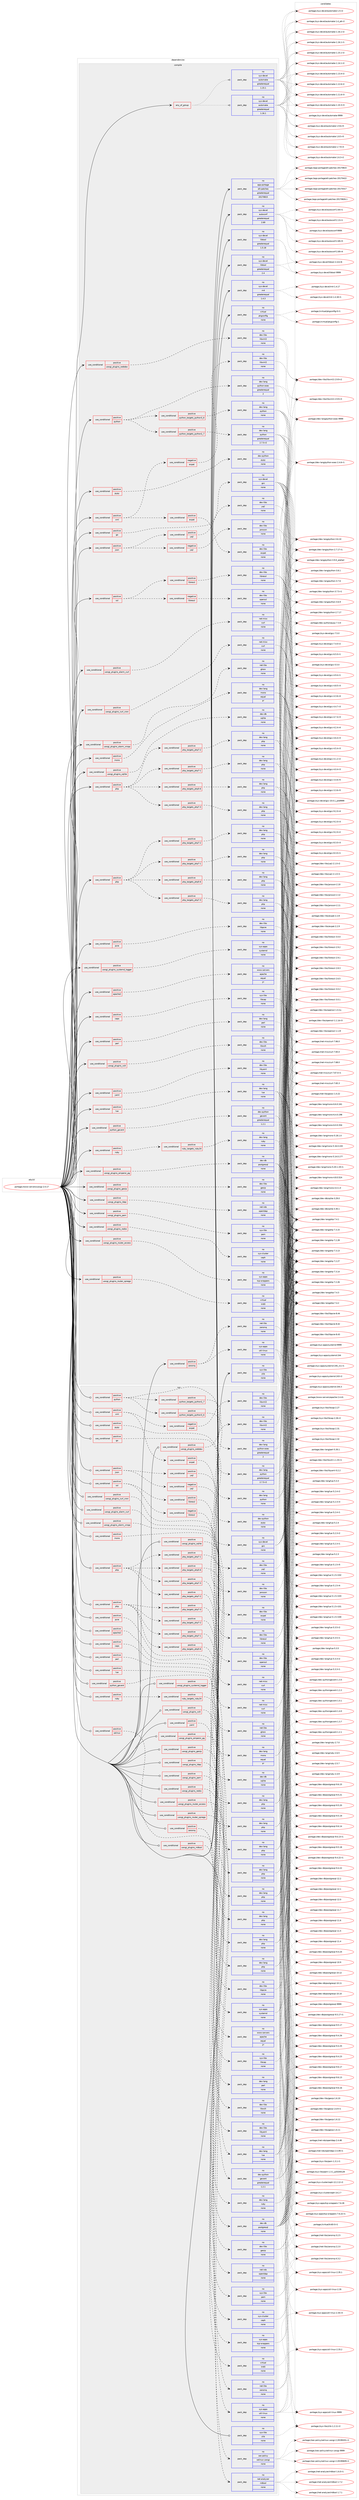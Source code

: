 digraph prolog {

# *************
# Graph options
# *************

newrank=true;
concentrate=true;
compound=true;
graph [rankdir=LR,fontname=Helvetica,fontsize=10,ranksep=1.5];#, ranksep=2.5, nodesep=0.2];
edge  [arrowhead=vee];
node  [fontname=Helvetica,fontsize=10];

# **********
# The ebuild
# **********

subgraph cluster_leftcol {
color=gray;
rank=same;
label=<<i>ebuild</i>>;
id [label="portage://www-servers/uwsgi-2.0.17", color=red, width=4, href="../www-servers/uwsgi-2.0.17.svg"];
}

# ****************
# The dependencies
# ****************

subgraph cluster_midcol {
color=gray;
label=<<i>dependencies</i>>;
subgraph cluster_compile {
fillcolor="#eeeeee";
style=filled;
label=<<i>compile</i>>;
subgraph any351 {
dependency18253 [label=<<TABLE BORDER="0" CELLBORDER="1" CELLSPACING="0" CELLPADDING="4"><TR><TD CELLPADDING="10">any_of_group</TD></TR></TABLE>>, shape=none, color=red];subgraph pack15564 {
dependency18254 [label=<<TABLE BORDER="0" CELLBORDER="1" CELLSPACING="0" CELLPADDING="4" WIDTH="220"><TR><TD ROWSPAN="6" CELLPADDING="30">pack_dep</TD></TR><TR><TD WIDTH="110">no</TD></TR><TR><TD>sys-devel</TD></TR><TR><TD>automake</TD></TR><TR><TD>greaterequal</TD></TR><TR><TD>1.16.1</TD></TR></TABLE>>, shape=none, color=blue];
}
dependency18253:e -> dependency18254:w [weight=20,style="dotted",arrowhead="oinv"];
subgraph pack15565 {
dependency18255 [label=<<TABLE BORDER="0" CELLBORDER="1" CELLSPACING="0" CELLPADDING="4" WIDTH="220"><TR><TD ROWSPAN="6" CELLPADDING="30">pack_dep</TD></TR><TR><TD WIDTH="110">no</TD></TR><TR><TD>sys-devel</TD></TR><TR><TD>automake</TD></TR><TR><TD>greaterequal</TD></TR><TR><TD>1.15.1</TD></TR></TABLE>>, shape=none, color=blue];
}
dependency18253:e -> dependency18255:w [weight=20,style="dotted",arrowhead="oinv"];
}
id:e -> dependency18253:w [weight=20,style="solid",arrowhead="vee"];
subgraph cond2323 {
dependency18256 [label=<<TABLE BORDER="0" CELLBORDER="1" CELLSPACING="0" CELLPADDING="4"><TR><TD ROWSPAN="3" CELLPADDING="10">use_conditional</TD></TR><TR><TD>positive</TD></TR><TR><TD>apache2</TD></TR></TABLE>>, shape=none, color=red];
subgraph pack15566 {
dependency18257 [label=<<TABLE BORDER="0" CELLBORDER="1" CELLSPACING="0" CELLPADDING="4" WIDTH="220"><TR><TD ROWSPAN="6" CELLPADDING="30">pack_dep</TD></TR><TR><TD WIDTH="110">no</TD></TR><TR><TD>www-servers</TD></TR><TR><TD>apache</TD></TR><TR><TD>equal</TD></TR><TR><TD>2*</TD></TR></TABLE>>, shape=none, color=blue];
}
dependency18256:e -> dependency18257:w [weight=20,style="dashed",arrowhead="vee"];
}
id:e -> dependency18256:w [weight=20,style="solid",arrowhead="vee"];
subgraph cond2324 {
dependency18258 [label=<<TABLE BORDER="0" CELLBORDER="1" CELLSPACING="0" CELLPADDING="4"><TR><TD ROWSPAN="3" CELLPADDING="10">use_conditional</TD></TR><TR><TD>positive</TD></TR><TR><TD>caps</TD></TR></TABLE>>, shape=none, color=red];
subgraph pack15567 {
dependency18259 [label=<<TABLE BORDER="0" CELLBORDER="1" CELLSPACING="0" CELLPADDING="4" WIDTH="220"><TR><TD ROWSPAN="6" CELLPADDING="30">pack_dep</TD></TR><TR><TD WIDTH="110">no</TD></TR><TR><TD>sys-libs</TD></TR><TR><TD>libcap</TD></TR><TR><TD>none</TD></TR><TR><TD></TD></TR></TABLE>>, shape=none, color=blue];
}
dependency18258:e -> dependency18259:w [weight=20,style="dashed",arrowhead="vee"];
}
id:e -> dependency18258:w [weight=20,style="solid",arrowhead="vee"];
subgraph cond2325 {
dependency18260 [label=<<TABLE BORDER="0" CELLBORDER="1" CELLSPACING="0" CELLPADDING="4"><TR><TD ROWSPAN="3" CELLPADDING="10">use_conditional</TD></TR><TR><TD>positive</TD></TR><TR><TD>go</TD></TR></TABLE>>, shape=none, color=red];
subgraph pack15568 {
dependency18261 [label=<<TABLE BORDER="0" CELLBORDER="1" CELLSPACING="0" CELLPADDING="4" WIDTH="220"><TR><TD ROWSPAN="6" CELLPADDING="30">pack_dep</TD></TR><TR><TD WIDTH="110">no</TD></TR><TR><TD>sys-devel</TD></TR><TR><TD>gcc</TD></TR><TR><TD>none</TD></TR><TR><TD></TD></TR></TABLE>>, shape=none, color=blue];
}
dependency18260:e -> dependency18261:w [weight=20,style="dashed",arrowhead="vee"];
}
id:e -> dependency18260:w [weight=20,style="solid",arrowhead="vee"];
subgraph cond2326 {
dependency18262 [label=<<TABLE BORDER="0" CELLBORDER="1" CELLSPACING="0" CELLPADDING="4"><TR><TD ROWSPAN="3" CELLPADDING="10">use_conditional</TD></TR><TR><TD>positive</TD></TR><TR><TD>json</TD></TR></TABLE>>, shape=none, color=red];
subgraph cond2327 {
dependency18263 [label=<<TABLE BORDER="0" CELLBORDER="1" CELLSPACING="0" CELLPADDING="4"><TR><TD ROWSPAN="3" CELLPADDING="10">use_conditional</TD></TR><TR><TD>negative</TD></TR><TR><TD>yajl</TD></TR></TABLE>>, shape=none, color=red];
subgraph pack15569 {
dependency18264 [label=<<TABLE BORDER="0" CELLBORDER="1" CELLSPACING="0" CELLPADDING="4" WIDTH="220"><TR><TD ROWSPAN="6" CELLPADDING="30">pack_dep</TD></TR><TR><TD WIDTH="110">no</TD></TR><TR><TD>dev-libs</TD></TR><TR><TD>jansson</TD></TR><TR><TD>none</TD></TR><TR><TD></TD></TR></TABLE>>, shape=none, color=blue];
}
dependency18263:e -> dependency18264:w [weight=20,style="dashed",arrowhead="vee"];
}
dependency18262:e -> dependency18263:w [weight=20,style="dashed",arrowhead="vee"];
subgraph cond2328 {
dependency18265 [label=<<TABLE BORDER="0" CELLBORDER="1" CELLSPACING="0" CELLPADDING="4"><TR><TD ROWSPAN="3" CELLPADDING="10">use_conditional</TD></TR><TR><TD>positive</TD></TR><TR><TD>yajl</TD></TR></TABLE>>, shape=none, color=red];
subgraph pack15570 {
dependency18266 [label=<<TABLE BORDER="0" CELLBORDER="1" CELLSPACING="0" CELLPADDING="4" WIDTH="220"><TR><TD ROWSPAN="6" CELLPADDING="30">pack_dep</TD></TR><TR><TD WIDTH="110">no</TD></TR><TR><TD>dev-libs</TD></TR><TR><TD>yajl</TD></TR><TR><TD>none</TD></TR><TR><TD></TD></TR></TABLE>>, shape=none, color=blue];
}
dependency18265:e -> dependency18266:w [weight=20,style="dashed",arrowhead="vee"];
}
dependency18262:e -> dependency18265:w [weight=20,style="dashed",arrowhead="vee"];
}
id:e -> dependency18262:w [weight=20,style="solid",arrowhead="vee"];
subgraph cond2329 {
dependency18267 [label=<<TABLE BORDER="0" CELLBORDER="1" CELLSPACING="0" CELLPADDING="4"><TR><TD ROWSPAN="3" CELLPADDING="10">use_conditional</TD></TR><TR><TD>positive</TD></TR><TR><TD>lua</TD></TR></TABLE>>, shape=none, color=red];
subgraph pack15571 {
dependency18268 [label=<<TABLE BORDER="0" CELLBORDER="1" CELLSPACING="0" CELLPADDING="4" WIDTH="220"><TR><TD ROWSPAN="6" CELLPADDING="30">pack_dep</TD></TR><TR><TD WIDTH="110">no</TD></TR><TR><TD>dev-lang</TD></TR><TR><TD>lua</TD></TR><TR><TD>none</TD></TR><TR><TD></TD></TR></TABLE>>, shape=none, color=blue];
}
dependency18267:e -> dependency18268:w [weight=20,style="dashed",arrowhead="vee"];
}
id:e -> dependency18267:w [weight=20,style="solid",arrowhead="vee"];
subgraph cond2330 {
dependency18269 [label=<<TABLE BORDER="0" CELLBORDER="1" CELLSPACING="0" CELLPADDING="4"><TR><TD ROWSPAN="3" CELLPADDING="10">use_conditional</TD></TR><TR><TD>positive</TD></TR><TR><TD>mono</TD></TR></TABLE>>, shape=none, color=red];
subgraph pack15572 {
dependency18270 [label=<<TABLE BORDER="0" CELLBORDER="1" CELLSPACING="0" CELLPADDING="4" WIDTH="220"><TR><TD ROWSPAN="6" CELLPADDING="30">pack_dep</TD></TR><TR><TD WIDTH="110">no</TD></TR><TR><TD>dev-lang</TD></TR><TR><TD>mono</TD></TR><TR><TD>equal</TD></TR><TR><TD>4*</TD></TR></TABLE>>, shape=none, color=blue];
}
dependency18269:e -> dependency18270:w [weight=20,style="dashed",arrowhead="vee"];
}
id:e -> dependency18269:w [weight=20,style="solid",arrowhead="vee"];
subgraph cond2331 {
dependency18271 [label=<<TABLE BORDER="0" CELLBORDER="1" CELLSPACING="0" CELLPADDING="4"><TR><TD ROWSPAN="3" CELLPADDING="10">use_conditional</TD></TR><TR><TD>positive</TD></TR><TR><TD>pcre</TD></TR></TABLE>>, shape=none, color=red];
subgraph pack15573 {
dependency18272 [label=<<TABLE BORDER="0" CELLBORDER="1" CELLSPACING="0" CELLPADDING="4" WIDTH="220"><TR><TD ROWSPAN="6" CELLPADDING="30">pack_dep</TD></TR><TR><TD WIDTH="110">no</TD></TR><TR><TD>dev-libs</TD></TR><TR><TD>libpcre</TD></TR><TR><TD>none</TD></TR><TR><TD></TD></TR></TABLE>>, shape=none, color=blue];
}
dependency18271:e -> dependency18272:w [weight=20,style="dashed",arrowhead="vee"];
}
id:e -> dependency18271:w [weight=20,style="solid",arrowhead="vee"];
subgraph cond2332 {
dependency18273 [label=<<TABLE BORDER="0" CELLBORDER="1" CELLSPACING="0" CELLPADDING="4"><TR><TD ROWSPAN="3" CELLPADDING="10">use_conditional</TD></TR><TR><TD>positive</TD></TR><TR><TD>perl</TD></TR></TABLE>>, shape=none, color=red];
subgraph pack15574 {
dependency18274 [label=<<TABLE BORDER="0" CELLBORDER="1" CELLSPACING="0" CELLPADDING="4" WIDTH="220"><TR><TD ROWSPAN="6" CELLPADDING="30">pack_dep</TD></TR><TR><TD WIDTH="110">no</TD></TR><TR><TD>dev-lang</TD></TR><TR><TD>perl</TD></TR><TR><TD>none</TD></TR><TR><TD></TD></TR></TABLE>>, shape=none, color=blue];
}
dependency18273:e -> dependency18274:w [weight=20,style="dashed",arrowhead="vee"];
}
id:e -> dependency18273:w [weight=20,style="solid",arrowhead="vee"];
subgraph cond2333 {
dependency18275 [label=<<TABLE BORDER="0" CELLBORDER="1" CELLSPACING="0" CELLPADDING="4"><TR><TD ROWSPAN="3" CELLPADDING="10">use_conditional</TD></TR><TR><TD>positive</TD></TR><TR><TD>php</TD></TR></TABLE>>, shape=none, color=red];
subgraph cond2334 {
dependency18276 [label=<<TABLE BORDER="0" CELLBORDER="1" CELLSPACING="0" CELLPADDING="4"><TR><TD ROWSPAN="3" CELLPADDING="10">use_conditional</TD></TR><TR><TD>positive</TD></TR><TR><TD>php_targets_php5-6</TD></TR></TABLE>>, shape=none, color=red];
subgraph pack15575 {
dependency18277 [label=<<TABLE BORDER="0" CELLBORDER="1" CELLSPACING="0" CELLPADDING="4" WIDTH="220"><TR><TD ROWSPAN="6" CELLPADDING="30">pack_dep</TD></TR><TR><TD WIDTH="110">no</TD></TR><TR><TD>dev-lang</TD></TR><TR><TD>php</TD></TR><TR><TD>none</TD></TR><TR><TD></TD></TR></TABLE>>, shape=none, color=blue];
}
dependency18276:e -> dependency18277:w [weight=20,style="dashed",arrowhead="vee"];
}
dependency18275:e -> dependency18276:w [weight=20,style="dashed",arrowhead="vee"];
subgraph cond2335 {
dependency18278 [label=<<TABLE BORDER="0" CELLBORDER="1" CELLSPACING="0" CELLPADDING="4"><TR><TD ROWSPAN="3" CELLPADDING="10">use_conditional</TD></TR><TR><TD>positive</TD></TR><TR><TD>php_targets_php7-1</TD></TR></TABLE>>, shape=none, color=red];
subgraph pack15576 {
dependency18279 [label=<<TABLE BORDER="0" CELLBORDER="1" CELLSPACING="0" CELLPADDING="4" WIDTH="220"><TR><TD ROWSPAN="6" CELLPADDING="30">pack_dep</TD></TR><TR><TD WIDTH="110">no</TD></TR><TR><TD>dev-lang</TD></TR><TR><TD>php</TD></TR><TR><TD>none</TD></TR><TR><TD></TD></TR></TABLE>>, shape=none, color=blue];
}
dependency18278:e -> dependency18279:w [weight=20,style="dashed",arrowhead="vee"];
}
dependency18275:e -> dependency18278:w [weight=20,style="dashed",arrowhead="vee"];
subgraph cond2336 {
dependency18280 [label=<<TABLE BORDER="0" CELLBORDER="1" CELLSPACING="0" CELLPADDING="4"><TR><TD ROWSPAN="3" CELLPADDING="10">use_conditional</TD></TR><TR><TD>positive</TD></TR><TR><TD>php_targets_php7-2</TD></TR></TABLE>>, shape=none, color=red];
subgraph pack15577 {
dependency18281 [label=<<TABLE BORDER="0" CELLBORDER="1" CELLSPACING="0" CELLPADDING="4" WIDTH="220"><TR><TD ROWSPAN="6" CELLPADDING="30">pack_dep</TD></TR><TR><TD WIDTH="110">no</TD></TR><TR><TD>dev-lang</TD></TR><TR><TD>php</TD></TR><TR><TD>none</TD></TR><TR><TD></TD></TR></TABLE>>, shape=none, color=blue];
}
dependency18280:e -> dependency18281:w [weight=20,style="dashed",arrowhead="vee"];
}
dependency18275:e -> dependency18280:w [weight=20,style="dashed",arrowhead="vee"];
subgraph cond2337 {
dependency18282 [label=<<TABLE BORDER="0" CELLBORDER="1" CELLSPACING="0" CELLPADDING="4"><TR><TD ROWSPAN="3" CELLPADDING="10">use_conditional</TD></TR><TR><TD>positive</TD></TR><TR><TD>php_targets_php7-3</TD></TR></TABLE>>, shape=none, color=red];
subgraph pack15578 {
dependency18283 [label=<<TABLE BORDER="0" CELLBORDER="1" CELLSPACING="0" CELLPADDING="4" WIDTH="220"><TR><TD ROWSPAN="6" CELLPADDING="30">pack_dep</TD></TR><TR><TD WIDTH="110">no</TD></TR><TR><TD>dev-lang</TD></TR><TR><TD>php</TD></TR><TR><TD>none</TD></TR><TR><TD></TD></TR></TABLE>>, shape=none, color=blue];
}
dependency18282:e -> dependency18283:w [weight=20,style="dashed",arrowhead="vee"];
}
dependency18275:e -> dependency18282:w [weight=20,style="dashed",arrowhead="vee"];
}
id:e -> dependency18275:w [weight=20,style="solid",arrowhead="vee"];
subgraph cond2338 {
dependency18284 [label=<<TABLE BORDER="0" CELLBORDER="1" CELLSPACING="0" CELLPADDING="4"><TR><TD ROWSPAN="3" CELLPADDING="10">use_conditional</TD></TR><TR><TD>positive</TD></TR><TR><TD>php</TD></TR></TABLE>>, shape=none, color=red];
subgraph cond2339 {
dependency18285 [label=<<TABLE BORDER="0" CELLBORDER="1" CELLSPACING="0" CELLPADDING="4"><TR><TD ROWSPAN="3" CELLPADDING="10">use_conditional</TD></TR><TR><TD>positive</TD></TR><TR><TD>php_targets_php5-6</TD></TR></TABLE>>, shape=none, color=red];
subgraph pack15579 {
dependency18286 [label=<<TABLE BORDER="0" CELLBORDER="1" CELLSPACING="0" CELLPADDING="4" WIDTH="220"><TR><TD ROWSPAN="6" CELLPADDING="30">pack_dep</TD></TR><TR><TD WIDTH="110">no</TD></TR><TR><TD>dev-lang</TD></TR><TR><TD>php</TD></TR><TR><TD>none</TD></TR><TR><TD></TD></TR></TABLE>>, shape=none, color=blue];
}
dependency18285:e -> dependency18286:w [weight=20,style="dashed",arrowhead="vee"];
}
dependency18284:e -> dependency18285:w [weight=20,style="dashed",arrowhead="vee"];
subgraph cond2340 {
dependency18287 [label=<<TABLE BORDER="0" CELLBORDER="1" CELLSPACING="0" CELLPADDING="4"><TR><TD ROWSPAN="3" CELLPADDING="10">use_conditional</TD></TR><TR><TD>positive</TD></TR><TR><TD>php_targets_php7-1</TD></TR></TABLE>>, shape=none, color=red];
subgraph pack15580 {
dependency18288 [label=<<TABLE BORDER="0" CELLBORDER="1" CELLSPACING="0" CELLPADDING="4" WIDTH="220"><TR><TD ROWSPAN="6" CELLPADDING="30">pack_dep</TD></TR><TR><TD WIDTH="110">no</TD></TR><TR><TD>dev-lang</TD></TR><TR><TD>php</TD></TR><TR><TD>none</TD></TR><TR><TD></TD></TR></TABLE>>, shape=none, color=blue];
}
dependency18287:e -> dependency18288:w [weight=20,style="dashed",arrowhead="vee"];
}
dependency18284:e -> dependency18287:w [weight=20,style="dashed",arrowhead="vee"];
subgraph cond2341 {
dependency18289 [label=<<TABLE BORDER="0" CELLBORDER="1" CELLSPACING="0" CELLPADDING="4"><TR><TD ROWSPAN="3" CELLPADDING="10">use_conditional</TD></TR><TR><TD>positive</TD></TR><TR><TD>php_targets_php7-2</TD></TR></TABLE>>, shape=none, color=red];
subgraph pack15581 {
dependency18290 [label=<<TABLE BORDER="0" CELLBORDER="1" CELLSPACING="0" CELLPADDING="4" WIDTH="220"><TR><TD ROWSPAN="6" CELLPADDING="30">pack_dep</TD></TR><TR><TD WIDTH="110">no</TD></TR><TR><TD>dev-lang</TD></TR><TR><TD>php</TD></TR><TR><TD>none</TD></TR><TR><TD></TD></TR></TABLE>>, shape=none, color=blue];
}
dependency18289:e -> dependency18290:w [weight=20,style="dashed",arrowhead="vee"];
}
dependency18284:e -> dependency18289:w [weight=20,style="dashed",arrowhead="vee"];
subgraph cond2342 {
dependency18291 [label=<<TABLE BORDER="0" CELLBORDER="1" CELLSPACING="0" CELLPADDING="4"><TR><TD ROWSPAN="3" CELLPADDING="10">use_conditional</TD></TR><TR><TD>positive</TD></TR><TR><TD>php_targets_php7-3</TD></TR></TABLE>>, shape=none, color=red];
subgraph pack15582 {
dependency18292 [label=<<TABLE BORDER="0" CELLBORDER="1" CELLSPACING="0" CELLPADDING="4" WIDTH="220"><TR><TD ROWSPAN="6" CELLPADDING="30">pack_dep</TD></TR><TR><TD WIDTH="110">no</TD></TR><TR><TD>dev-lang</TD></TR><TR><TD>php</TD></TR><TR><TD>none</TD></TR><TR><TD></TD></TR></TABLE>>, shape=none, color=blue];
}
dependency18291:e -> dependency18292:w [weight=20,style="dashed",arrowhead="vee"];
}
dependency18284:e -> dependency18291:w [weight=20,style="dashed",arrowhead="vee"];
}
id:e -> dependency18284:w [weight=20,style="solid",arrowhead="vee"];
subgraph cond2343 {
dependency18293 [label=<<TABLE BORDER="0" CELLBORDER="1" CELLSPACING="0" CELLPADDING="4"><TR><TD ROWSPAN="3" CELLPADDING="10">use_conditional</TD></TR><TR><TD>positive</TD></TR><TR><TD>pypy</TD></TR></TABLE>>, shape=none, color=red];
subgraph pack15583 {
dependency18294 [label=<<TABLE BORDER="0" CELLBORDER="1" CELLSPACING="0" CELLPADDING="4" WIDTH="220"><TR><TD ROWSPAN="6" CELLPADDING="30">pack_dep</TD></TR><TR><TD WIDTH="110">no</TD></TR><TR><TD>dev-python</TD></TR><TR><TD>pypy</TD></TR><TR><TD>none</TD></TR><TR><TD></TD></TR></TABLE>>, shape=none, color=blue];
}
dependency18293:e -> dependency18294:w [weight=20,style="dashed",arrowhead="vee"];
}
id:e -> dependency18293:w [weight=20,style="solid",arrowhead="vee"];
subgraph cond2344 {
dependency18295 [label=<<TABLE BORDER="0" CELLBORDER="1" CELLSPACING="0" CELLPADDING="4"><TR><TD ROWSPAN="3" CELLPADDING="10">use_conditional</TD></TR><TR><TD>positive</TD></TR><TR><TD>python</TD></TR></TABLE>>, shape=none, color=red];
subgraph cond2345 {
dependency18296 [label=<<TABLE BORDER="0" CELLBORDER="1" CELLSPACING="0" CELLPADDING="4"><TR><TD ROWSPAN="3" CELLPADDING="10">use_conditional</TD></TR><TR><TD>positive</TD></TR><TR><TD>python_targets_python2_7</TD></TR></TABLE>>, shape=none, color=red];
subgraph pack15584 {
dependency18297 [label=<<TABLE BORDER="0" CELLBORDER="1" CELLSPACING="0" CELLPADDING="4" WIDTH="220"><TR><TD ROWSPAN="6" CELLPADDING="30">pack_dep</TD></TR><TR><TD WIDTH="110">no</TD></TR><TR><TD>dev-lang</TD></TR><TR><TD>python</TD></TR><TR><TD>greaterequal</TD></TR><TR><TD>2.7.5-r2</TD></TR></TABLE>>, shape=none, color=blue];
}
dependency18296:e -> dependency18297:w [weight=20,style="dashed",arrowhead="vee"];
}
dependency18295:e -> dependency18296:w [weight=20,style="dashed",arrowhead="vee"];
subgraph cond2346 {
dependency18298 [label=<<TABLE BORDER="0" CELLBORDER="1" CELLSPACING="0" CELLPADDING="4"><TR><TD ROWSPAN="3" CELLPADDING="10">use_conditional</TD></TR><TR><TD>positive</TD></TR><TR><TD>python_targets_python3_6</TD></TR></TABLE>>, shape=none, color=red];
subgraph pack15585 {
dependency18299 [label=<<TABLE BORDER="0" CELLBORDER="1" CELLSPACING="0" CELLPADDING="4" WIDTH="220"><TR><TD ROWSPAN="6" CELLPADDING="30">pack_dep</TD></TR><TR><TD WIDTH="110">no</TD></TR><TR><TD>dev-lang</TD></TR><TR><TD>python</TD></TR><TR><TD>none</TD></TR><TR><TD></TD></TR></TABLE>>, shape=none, color=blue];
}
dependency18298:e -> dependency18299:w [weight=20,style="dashed",arrowhead="vee"];
}
dependency18295:e -> dependency18298:w [weight=20,style="dashed",arrowhead="vee"];
subgraph pack15586 {
dependency18300 [label=<<TABLE BORDER="0" CELLBORDER="1" CELLSPACING="0" CELLPADDING="4" WIDTH="220"><TR><TD ROWSPAN="6" CELLPADDING="30">pack_dep</TD></TR><TR><TD WIDTH="110">no</TD></TR><TR><TD>dev-lang</TD></TR><TR><TD>python-exec</TD></TR><TR><TD>greaterequal</TD></TR><TR><TD>2</TD></TR></TABLE>>, shape=none, color=blue];
}
dependency18295:e -> dependency18300:w [weight=20,style="dashed",arrowhead="vee"];
}
id:e -> dependency18295:w [weight=20,style="solid",arrowhead="vee"];
subgraph cond2347 {
dependency18301 [label=<<TABLE BORDER="0" CELLBORDER="1" CELLSPACING="0" CELLPADDING="4"><TR><TD ROWSPAN="3" CELLPADDING="10">use_conditional</TD></TR><TR><TD>positive</TD></TR><TR><TD>python_gevent</TD></TR></TABLE>>, shape=none, color=red];
subgraph pack15587 {
dependency18302 [label=<<TABLE BORDER="0" CELLBORDER="1" CELLSPACING="0" CELLPADDING="4" WIDTH="220"><TR><TD ROWSPAN="6" CELLPADDING="30">pack_dep</TD></TR><TR><TD WIDTH="110">no</TD></TR><TR><TD>dev-python</TD></TR><TR><TD>gevent</TD></TR><TR><TD>greaterequal</TD></TR><TR><TD>1.2.1</TD></TR></TABLE>>, shape=none, color=blue];
}
dependency18301:e -> dependency18302:w [weight=20,style="dashed",arrowhead="vee"];
}
id:e -> dependency18301:w [weight=20,style="solid",arrowhead="vee"];
subgraph cond2348 {
dependency18303 [label=<<TABLE BORDER="0" CELLBORDER="1" CELLSPACING="0" CELLPADDING="4"><TR><TD ROWSPAN="3" CELLPADDING="10">use_conditional</TD></TR><TR><TD>positive</TD></TR><TR><TD>ruby</TD></TR></TABLE>>, shape=none, color=red];
subgraph cond2349 {
dependency18304 [label=<<TABLE BORDER="0" CELLBORDER="1" CELLSPACING="0" CELLPADDING="4"><TR><TD ROWSPAN="3" CELLPADDING="10">use_conditional</TD></TR><TR><TD>positive</TD></TR><TR><TD>ruby_targets_ruby24</TD></TR></TABLE>>, shape=none, color=red];
subgraph pack15588 {
dependency18305 [label=<<TABLE BORDER="0" CELLBORDER="1" CELLSPACING="0" CELLPADDING="4" WIDTH="220"><TR><TD ROWSPAN="6" CELLPADDING="30">pack_dep</TD></TR><TR><TD WIDTH="110">no</TD></TR><TR><TD>dev-lang</TD></TR><TR><TD>ruby</TD></TR><TR><TD>none</TD></TR><TR><TD></TD></TR></TABLE>>, shape=none, color=blue];
}
dependency18304:e -> dependency18305:w [weight=20,style="dashed",arrowhead="vee"];
}
dependency18303:e -> dependency18304:w [weight=20,style="dashed",arrowhead="vee"];
}
id:e -> dependency18303:w [weight=20,style="solid",arrowhead="vee"];
subgraph cond2350 {
dependency18306 [label=<<TABLE BORDER="0" CELLBORDER="1" CELLSPACING="0" CELLPADDING="4"><TR><TD ROWSPAN="3" CELLPADDING="10">use_conditional</TD></TR><TR><TD>positive</TD></TR><TR><TD>ssl</TD></TR></TABLE>>, shape=none, color=red];
subgraph cond2351 {
dependency18307 [label=<<TABLE BORDER="0" CELLBORDER="1" CELLSPACING="0" CELLPADDING="4"><TR><TD ROWSPAN="3" CELLPADDING="10">use_conditional</TD></TR><TR><TD>negative</TD></TR><TR><TD>libressl</TD></TR></TABLE>>, shape=none, color=red];
subgraph pack15589 {
dependency18308 [label=<<TABLE BORDER="0" CELLBORDER="1" CELLSPACING="0" CELLPADDING="4" WIDTH="220"><TR><TD ROWSPAN="6" CELLPADDING="30">pack_dep</TD></TR><TR><TD WIDTH="110">no</TD></TR><TR><TD>dev-libs</TD></TR><TR><TD>openssl</TD></TR><TR><TD>none</TD></TR><TR><TD></TD></TR></TABLE>>, shape=none, color=blue];
}
dependency18307:e -> dependency18308:w [weight=20,style="dashed",arrowhead="vee"];
}
dependency18306:e -> dependency18307:w [weight=20,style="dashed",arrowhead="vee"];
subgraph cond2352 {
dependency18309 [label=<<TABLE BORDER="0" CELLBORDER="1" CELLSPACING="0" CELLPADDING="4"><TR><TD ROWSPAN="3" CELLPADDING="10">use_conditional</TD></TR><TR><TD>positive</TD></TR><TR><TD>libressl</TD></TR></TABLE>>, shape=none, color=red];
subgraph pack15590 {
dependency18310 [label=<<TABLE BORDER="0" CELLBORDER="1" CELLSPACING="0" CELLPADDING="4" WIDTH="220"><TR><TD ROWSPAN="6" CELLPADDING="30">pack_dep</TD></TR><TR><TD WIDTH="110">no</TD></TR><TR><TD>dev-libs</TD></TR><TR><TD>libressl</TD></TR><TR><TD>none</TD></TR><TR><TD></TD></TR></TABLE>>, shape=none, color=blue];
}
dependency18309:e -> dependency18310:w [weight=20,style="dashed",arrowhead="vee"];
}
dependency18306:e -> dependency18309:w [weight=20,style="dashed",arrowhead="vee"];
}
id:e -> dependency18306:w [weight=20,style="solid",arrowhead="vee"];
subgraph cond2353 {
dependency18311 [label=<<TABLE BORDER="0" CELLBORDER="1" CELLSPACING="0" CELLPADDING="4"><TR><TD ROWSPAN="3" CELLPADDING="10">use_conditional</TD></TR><TR><TD>positive</TD></TR><TR><TD>uwsgi_plugins_alarm_curl</TD></TR></TABLE>>, shape=none, color=red];
subgraph pack15591 {
dependency18312 [label=<<TABLE BORDER="0" CELLBORDER="1" CELLSPACING="0" CELLPADDING="4" WIDTH="220"><TR><TD ROWSPAN="6" CELLPADDING="30">pack_dep</TD></TR><TR><TD WIDTH="110">no</TD></TR><TR><TD>net-misc</TD></TR><TR><TD>curl</TD></TR><TR><TD>none</TD></TR><TR><TD></TD></TR></TABLE>>, shape=none, color=blue];
}
dependency18311:e -> dependency18312:w [weight=20,style="dashed",arrowhead="vee"];
}
id:e -> dependency18311:w [weight=20,style="solid",arrowhead="vee"];
subgraph cond2354 {
dependency18313 [label=<<TABLE BORDER="0" CELLBORDER="1" CELLSPACING="0" CELLPADDING="4"><TR><TD ROWSPAN="3" CELLPADDING="10">use_conditional</TD></TR><TR><TD>positive</TD></TR><TR><TD>uwsgi_plugins_alarm_xmpp</TD></TR></TABLE>>, shape=none, color=red];
subgraph pack15592 {
dependency18314 [label=<<TABLE BORDER="0" CELLBORDER="1" CELLSPACING="0" CELLPADDING="4" WIDTH="220"><TR><TD ROWSPAN="6" CELLPADDING="30">pack_dep</TD></TR><TR><TD WIDTH="110">no</TD></TR><TR><TD>net-libs</TD></TR><TR><TD>gloox</TD></TR><TR><TD>none</TD></TR><TR><TD></TD></TR></TABLE>>, shape=none, color=blue];
}
dependency18313:e -> dependency18314:w [weight=20,style="dashed",arrowhead="vee"];
}
id:e -> dependency18313:w [weight=20,style="solid",arrowhead="vee"];
subgraph cond2355 {
dependency18315 [label=<<TABLE BORDER="0" CELLBORDER="1" CELLSPACING="0" CELLPADDING="4"><TR><TD ROWSPAN="3" CELLPADDING="10">use_conditional</TD></TR><TR><TD>positive</TD></TR><TR><TD>uwsgi_plugins_curl_cron</TD></TR></TABLE>>, shape=none, color=red];
subgraph pack15593 {
dependency18316 [label=<<TABLE BORDER="0" CELLBORDER="1" CELLSPACING="0" CELLPADDING="4" WIDTH="220"><TR><TD ROWSPAN="6" CELLPADDING="30">pack_dep</TD></TR><TR><TD WIDTH="110">no</TD></TR><TR><TD>net-misc</TD></TR><TR><TD>curl</TD></TR><TR><TD>none</TD></TR><TR><TD></TD></TR></TABLE>>, shape=none, color=blue];
}
dependency18315:e -> dependency18316:w [weight=20,style="dashed",arrowhead="vee"];
}
id:e -> dependency18315:w [weight=20,style="solid",arrowhead="vee"];
subgraph cond2356 {
dependency18317 [label=<<TABLE BORDER="0" CELLBORDER="1" CELLSPACING="0" CELLPADDING="4"><TR><TD ROWSPAN="3" CELLPADDING="10">use_conditional</TD></TR><TR><TD>positive</TD></TR><TR><TD>uwsgi_plugins_emperor_pg</TD></TR></TABLE>>, shape=none, color=red];
subgraph pack15594 {
dependency18318 [label=<<TABLE BORDER="0" CELLBORDER="1" CELLSPACING="0" CELLPADDING="4" WIDTH="220"><TR><TD ROWSPAN="6" CELLPADDING="30">pack_dep</TD></TR><TR><TD WIDTH="110">no</TD></TR><TR><TD>dev-db</TD></TR><TR><TD>postgresql</TD></TR><TR><TD>none</TD></TR><TR><TD></TD></TR></TABLE>>, shape=none, color=blue];
}
dependency18317:e -> dependency18318:w [weight=20,style="dashed",arrowhead="vee"];
}
id:e -> dependency18317:w [weight=20,style="solid",arrowhead="vee"];
subgraph cond2357 {
dependency18319 [label=<<TABLE BORDER="0" CELLBORDER="1" CELLSPACING="0" CELLPADDING="4"><TR><TD ROWSPAN="3" CELLPADDING="10">use_conditional</TD></TR><TR><TD>positive</TD></TR><TR><TD>uwsgi_plugins_geoip</TD></TR></TABLE>>, shape=none, color=red];
subgraph pack15595 {
dependency18320 [label=<<TABLE BORDER="0" CELLBORDER="1" CELLSPACING="0" CELLPADDING="4" WIDTH="220"><TR><TD ROWSPAN="6" CELLPADDING="30">pack_dep</TD></TR><TR><TD WIDTH="110">no</TD></TR><TR><TD>dev-libs</TD></TR><TR><TD>geoip</TD></TR><TR><TD>none</TD></TR><TR><TD></TD></TR></TABLE>>, shape=none, color=blue];
}
dependency18319:e -> dependency18320:w [weight=20,style="dashed",arrowhead="vee"];
}
id:e -> dependency18319:w [weight=20,style="solid",arrowhead="vee"];
subgraph cond2358 {
dependency18321 [label=<<TABLE BORDER="0" CELLBORDER="1" CELLSPACING="0" CELLPADDING="4"><TR><TD ROWSPAN="3" CELLPADDING="10">use_conditional</TD></TR><TR><TD>positive</TD></TR><TR><TD>uwsgi_plugins_ldap</TD></TR></TABLE>>, shape=none, color=red];
subgraph pack15596 {
dependency18322 [label=<<TABLE BORDER="0" CELLBORDER="1" CELLSPACING="0" CELLPADDING="4" WIDTH="220"><TR><TD ROWSPAN="6" CELLPADDING="30">pack_dep</TD></TR><TR><TD WIDTH="110">no</TD></TR><TR><TD>net-nds</TD></TR><TR><TD>openldap</TD></TR><TR><TD>none</TD></TR><TR><TD></TD></TR></TABLE>>, shape=none, color=blue];
}
dependency18321:e -> dependency18322:w [weight=20,style="dashed",arrowhead="vee"];
}
id:e -> dependency18321:w [weight=20,style="solid",arrowhead="vee"];
subgraph cond2359 {
dependency18323 [label=<<TABLE BORDER="0" CELLBORDER="1" CELLSPACING="0" CELLPADDING="4"><TR><TD ROWSPAN="3" CELLPADDING="10">use_conditional</TD></TR><TR><TD>positive</TD></TR><TR><TD>uwsgi_plugins_pam</TD></TR></TABLE>>, shape=none, color=red];
subgraph pack15597 {
dependency18324 [label=<<TABLE BORDER="0" CELLBORDER="1" CELLSPACING="0" CELLPADDING="4" WIDTH="220"><TR><TD ROWSPAN="6" CELLPADDING="30">pack_dep</TD></TR><TR><TD WIDTH="110">no</TD></TR><TR><TD>sys-libs</TD></TR><TR><TD>pam</TD></TR><TR><TD>none</TD></TR><TR><TD></TD></TR></TABLE>>, shape=none, color=blue];
}
dependency18323:e -> dependency18324:w [weight=20,style="dashed",arrowhead="vee"];
}
id:e -> dependency18323:w [weight=20,style="solid",arrowhead="vee"];
subgraph cond2360 {
dependency18325 [label=<<TABLE BORDER="0" CELLBORDER="1" CELLSPACING="0" CELLPADDING="4"><TR><TD ROWSPAN="3" CELLPADDING="10">use_conditional</TD></TR><TR><TD>positive</TD></TR><TR><TD>uwsgi_plugins_rados</TD></TR></TABLE>>, shape=none, color=red];
subgraph pack15598 {
dependency18326 [label=<<TABLE BORDER="0" CELLBORDER="1" CELLSPACING="0" CELLPADDING="4" WIDTH="220"><TR><TD ROWSPAN="6" CELLPADDING="30">pack_dep</TD></TR><TR><TD WIDTH="110">no</TD></TR><TR><TD>sys-cluster</TD></TR><TR><TD>ceph</TD></TR><TR><TD>none</TD></TR><TR><TD></TD></TR></TABLE>>, shape=none, color=blue];
}
dependency18325:e -> dependency18326:w [weight=20,style="dashed",arrowhead="vee"];
}
id:e -> dependency18325:w [weight=20,style="solid",arrowhead="vee"];
subgraph cond2361 {
dependency18327 [label=<<TABLE BORDER="0" CELLBORDER="1" CELLSPACING="0" CELLPADDING="4"><TR><TD ROWSPAN="3" CELLPADDING="10">use_conditional</TD></TR><TR><TD>positive</TD></TR><TR><TD>uwsgi_plugins_router_access</TD></TR></TABLE>>, shape=none, color=red];
subgraph pack15599 {
dependency18328 [label=<<TABLE BORDER="0" CELLBORDER="1" CELLSPACING="0" CELLPADDING="4" WIDTH="220"><TR><TD ROWSPAN="6" CELLPADDING="30">pack_dep</TD></TR><TR><TD WIDTH="110">no</TD></TR><TR><TD>sys-apps</TD></TR><TR><TD>tcp-wrappers</TD></TR><TR><TD>none</TD></TR><TR><TD></TD></TR></TABLE>>, shape=none, color=blue];
}
dependency18327:e -> dependency18328:w [weight=20,style="dashed",arrowhead="vee"];
}
id:e -> dependency18327:w [weight=20,style="solid",arrowhead="vee"];
subgraph cond2362 {
dependency18329 [label=<<TABLE BORDER="0" CELLBORDER="1" CELLSPACING="0" CELLPADDING="4"><TR><TD ROWSPAN="3" CELLPADDING="10">use_conditional</TD></TR><TR><TD>positive</TD></TR><TR><TD>uwsgi_plugins_router_spnego</TD></TR></TABLE>>, shape=none, color=red];
subgraph pack15600 {
dependency18330 [label=<<TABLE BORDER="0" CELLBORDER="1" CELLSPACING="0" CELLPADDING="4" WIDTH="220"><TR><TD ROWSPAN="6" CELLPADDING="30">pack_dep</TD></TR><TR><TD WIDTH="110">no</TD></TR><TR><TD>virtual</TD></TR><TR><TD>krb5</TD></TR><TR><TD>none</TD></TR><TR><TD></TD></TR></TABLE>>, shape=none, color=blue];
}
dependency18329:e -> dependency18330:w [weight=20,style="dashed",arrowhead="vee"];
}
id:e -> dependency18329:w [weight=20,style="solid",arrowhead="vee"];
subgraph cond2363 {
dependency18331 [label=<<TABLE BORDER="0" CELLBORDER="1" CELLSPACING="0" CELLPADDING="4"><TR><TD ROWSPAN="3" CELLPADDING="10">use_conditional</TD></TR><TR><TD>positive</TD></TR><TR><TD>uwsgi_plugins_sqlite</TD></TR></TABLE>>, shape=none, color=red];
subgraph pack15601 {
dependency18332 [label=<<TABLE BORDER="0" CELLBORDER="1" CELLSPACING="0" CELLPADDING="4" WIDTH="220"><TR><TD ROWSPAN="6" CELLPADDING="30">pack_dep</TD></TR><TR><TD WIDTH="110">no</TD></TR><TR><TD>dev-db</TD></TR><TR><TD>sqlite</TD></TR><TR><TD>none</TD></TR><TR><TD></TD></TR></TABLE>>, shape=none, color=blue];
}
dependency18331:e -> dependency18332:w [weight=20,style="dashed",arrowhead="vee"];
}
id:e -> dependency18331:w [weight=20,style="solid",arrowhead="vee"];
subgraph cond2364 {
dependency18333 [label=<<TABLE BORDER="0" CELLBORDER="1" CELLSPACING="0" CELLPADDING="4"><TR><TD ROWSPAN="3" CELLPADDING="10">use_conditional</TD></TR><TR><TD>positive</TD></TR><TR><TD>uwsgi_plugins_systemd_logger</TD></TR></TABLE>>, shape=none, color=red];
subgraph pack15602 {
dependency18334 [label=<<TABLE BORDER="0" CELLBORDER="1" CELLSPACING="0" CELLPADDING="4" WIDTH="220"><TR><TD ROWSPAN="6" CELLPADDING="30">pack_dep</TD></TR><TR><TD WIDTH="110">no</TD></TR><TR><TD>sys-apps</TD></TR><TR><TD>systemd</TD></TR><TR><TD>none</TD></TR><TR><TD></TD></TR></TABLE>>, shape=none, color=blue];
}
dependency18333:e -> dependency18334:w [weight=20,style="dashed",arrowhead="vee"];
}
id:e -> dependency18333:w [weight=20,style="solid",arrowhead="vee"];
subgraph cond2365 {
dependency18335 [label=<<TABLE BORDER="0" CELLBORDER="1" CELLSPACING="0" CELLPADDING="4"><TR><TD ROWSPAN="3" CELLPADDING="10">use_conditional</TD></TR><TR><TD>positive</TD></TR><TR><TD>uwsgi_plugins_webdav</TD></TR></TABLE>>, shape=none, color=red];
subgraph pack15603 {
dependency18336 [label=<<TABLE BORDER="0" CELLBORDER="1" CELLSPACING="0" CELLPADDING="4" WIDTH="220"><TR><TD ROWSPAN="6" CELLPADDING="30">pack_dep</TD></TR><TR><TD WIDTH="110">no</TD></TR><TR><TD>dev-libs</TD></TR><TR><TD>libxml2</TD></TR><TR><TD>none</TD></TR><TR><TD></TD></TR></TABLE>>, shape=none, color=blue];
}
dependency18335:e -> dependency18336:w [weight=20,style="dashed",arrowhead="vee"];
}
id:e -> dependency18335:w [weight=20,style="solid",arrowhead="vee"];
subgraph cond2366 {
dependency18337 [label=<<TABLE BORDER="0" CELLBORDER="1" CELLSPACING="0" CELLPADDING="4"><TR><TD ROWSPAN="3" CELLPADDING="10">use_conditional</TD></TR><TR><TD>positive</TD></TR><TR><TD>uwsgi_plugins_xslt</TD></TR></TABLE>>, shape=none, color=red];
subgraph pack15604 {
dependency18338 [label=<<TABLE BORDER="0" CELLBORDER="1" CELLSPACING="0" CELLPADDING="4" WIDTH="220"><TR><TD ROWSPAN="6" CELLPADDING="30">pack_dep</TD></TR><TR><TD WIDTH="110">no</TD></TR><TR><TD>dev-libs</TD></TR><TR><TD>libxslt</TD></TR><TR><TD>none</TD></TR><TR><TD></TD></TR></TABLE>>, shape=none, color=blue];
}
dependency18337:e -> dependency18338:w [weight=20,style="dashed",arrowhead="vee"];
}
id:e -> dependency18337:w [weight=20,style="solid",arrowhead="vee"];
subgraph cond2367 {
dependency18339 [label=<<TABLE BORDER="0" CELLBORDER="1" CELLSPACING="0" CELLPADDING="4"><TR><TD ROWSPAN="3" CELLPADDING="10">use_conditional</TD></TR><TR><TD>positive</TD></TR><TR><TD>xml</TD></TR></TABLE>>, shape=none, color=red];
subgraph cond2368 {
dependency18340 [label=<<TABLE BORDER="0" CELLBORDER="1" CELLSPACING="0" CELLPADDING="4"><TR><TD ROWSPAN="3" CELLPADDING="10">use_conditional</TD></TR><TR><TD>negative</TD></TR><TR><TD>expat</TD></TR></TABLE>>, shape=none, color=red];
subgraph pack15605 {
dependency18341 [label=<<TABLE BORDER="0" CELLBORDER="1" CELLSPACING="0" CELLPADDING="4" WIDTH="220"><TR><TD ROWSPAN="6" CELLPADDING="30">pack_dep</TD></TR><TR><TD WIDTH="110">no</TD></TR><TR><TD>dev-libs</TD></TR><TR><TD>libxml2</TD></TR><TR><TD>none</TD></TR><TR><TD></TD></TR></TABLE>>, shape=none, color=blue];
}
dependency18340:e -> dependency18341:w [weight=20,style="dashed",arrowhead="vee"];
}
dependency18339:e -> dependency18340:w [weight=20,style="dashed",arrowhead="vee"];
subgraph cond2369 {
dependency18342 [label=<<TABLE BORDER="0" CELLBORDER="1" CELLSPACING="0" CELLPADDING="4"><TR><TD ROWSPAN="3" CELLPADDING="10">use_conditional</TD></TR><TR><TD>positive</TD></TR><TR><TD>expat</TD></TR></TABLE>>, shape=none, color=red];
subgraph pack15606 {
dependency18343 [label=<<TABLE BORDER="0" CELLBORDER="1" CELLSPACING="0" CELLPADDING="4" WIDTH="220"><TR><TD ROWSPAN="6" CELLPADDING="30">pack_dep</TD></TR><TR><TD WIDTH="110">no</TD></TR><TR><TD>dev-libs</TD></TR><TR><TD>expat</TD></TR><TR><TD>none</TD></TR><TR><TD></TD></TR></TABLE>>, shape=none, color=blue];
}
dependency18342:e -> dependency18343:w [weight=20,style="dashed",arrowhead="vee"];
}
dependency18339:e -> dependency18342:w [weight=20,style="dashed",arrowhead="vee"];
}
id:e -> dependency18339:w [weight=20,style="solid",arrowhead="vee"];
subgraph cond2370 {
dependency18344 [label=<<TABLE BORDER="0" CELLBORDER="1" CELLSPACING="0" CELLPADDING="4"><TR><TD ROWSPAN="3" CELLPADDING="10">use_conditional</TD></TR><TR><TD>positive</TD></TR><TR><TD>yaml</TD></TR></TABLE>>, shape=none, color=red];
subgraph pack15607 {
dependency18345 [label=<<TABLE BORDER="0" CELLBORDER="1" CELLSPACING="0" CELLPADDING="4" WIDTH="220"><TR><TD ROWSPAN="6" CELLPADDING="30">pack_dep</TD></TR><TR><TD WIDTH="110">no</TD></TR><TR><TD>dev-libs</TD></TR><TR><TD>libyaml</TD></TR><TR><TD>none</TD></TR><TR><TD></TD></TR></TABLE>>, shape=none, color=blue];
}
dependency18344:e -> dependency18345:w [weight=20,style="dashed",arrowhead="vee"];
}
id:e -> dependency18344:w [weight=20,style="solid",arrowhead="vee"];
subgraph cond2371 {
dependency18346 [label=<<TABLE BORDER="0" CELLBORDER="1" CELLSPACING="0" CELLPADDING="4"><TR><TD ROWSPAN="3" CELLPADDING="10">use_conditional</TD></TR><TR><TD>positive</TD></TR><TR><TD>zeromq</TD></TR></TABLE>>, shape=none, color=red];
subgraph pack15608 {
dependency18347 [label=<<TABLE BORDER="0" CELLBORDER="1" CELLSPACING="0" CELLPADDING="4" WIDTH="220"><TR><TD ROWSPAN="6" CELLPADDING="30">pack_dep</TD></TR><TR><TD WIDTH="110">no</TD></TR><TR><TD>net-libs</TD></TR><TR><TD>zeromq</TD></TR><TR><TD>none</TD></TR><TR><TD></TD></TR></TABLE>>, shape=none, color=blue];
}
dependency18346:e -> dependency18347:w [weight=20,style="dashed",arrowhead="vee"];
subgraph pack15609 {
dependency18348 [label=<<TABLE BORDER="0" CELLBORDER="1" CELLSPACING="0" CELLPADDING="4" WIDTH="220"><TR><TD ROWSPAN="6" CELLPADDING="30">pack_dep</TD></TR><TR><TD WIDTH="110">no</TD></TR><TR><TD>sys-apps</TD></TR><TR><TD>util-linux</TD></TR><TR><TD>none</TD></TR><TR><TD></TD></TR></TABLE>>, shape=none, color=blue];
}
dependency18346:e -> dependency18348:w [weight=20,style="dashed",arrowhead="vee"];
}
id:e -> dependency18346:w [weight=20,style="solid",arrowhead="vee"];
subgraph pack15610 {
dependency18349 [label=<<TABLE BORDER="0" CELLBORDER="1" CELLSPACING="0" CELLPADDING="4" WIDTH="220"><TR><TD ROWSPAN="6" CELLPADDING="30">pack_dep</TD></TR><TR><TD WIDTH="110">no</TD></TR><TR><TD>app-portage</TD></TR><TR><TD>elt-patches</TD></TR><TR><TD>greaterequal</TD></TR><TR><TD>20170815</TD></TR></TABLE>>, shape=none, color=blue];
}
id:e -> dependency18349:w [weight=20,style="solid",arrowhead="vee"];
subgraph pack15611 {
dependency18350 [label=<<TABLE BORDER="0" CELLBORDER="1" CELLSPACING="0" CELLPADDING="4" WIDTH="220"><TR><TD ROWSPAN="6" CELLPADDING="30">pack_dep</TD></TR><TR><TD WIDTH="110">no</TD></TR><TR><TD>sys-devel</TD></TR><TR><TD>autoconf</TD></TR><TR><TD>greaterequal</TD></TR><TR><TD>2.69</TD></TR></TABLE>>, shape=none, color=blue];
}
id:e -> dependency18350:w [weight=20,style="solid",arrowhead="vee"];
subgraph pack15612 {
dependency18351 [label=<<TABLE BORDER="0" CELLBORDER="1" CELLSPACING="0" CELLPADDING="4" WIDTH="220"><TR><TD ROWSPAN="6" CELLPADDING="30">pack_dep</TD></TR><TR><TD WIDTH="110">no</TD></TR><TR><TD>sys-devel</TD></TR><TR><TD>libtool</TD></TR><TR><TD>greaterequal</TD></TR><TR><TD>1.5.18</TD></TR></TABLE>>, shape=none, color=blue];
}
id:e -> dependency18351:w [weight=20,style="solid",arrowhead="vee"];
subgraph pack15613 {
dependency18352 [label=<<TABLE BORDER="0" CELLBORDER="1" CELLSPACING="0" CELLPADDING="4" WIDTH="220"><TR><TD ROWSPAN="6" CELLPADDING="30">pack_dep</TD></TR><TR><TD WIDTH="110">no</TD></TR><TR><TD>sys-devel</TD></TR><TR><TD>libtool</TD></TR><TR><TD>greaterequal</TD></TR><TR><TD>2.4</TD></TR></TABLE>>, shape=none, color=blue];
}
id:e -> dependency18352:w [weight=20,style="solid",arrowhead="vee"];
subgraph pack15614 {
dependency18353 [label=<<TABLE BORDER="0" CELLBORDER="1" CELLSPACING="0" CELLPADDING="4" WIDTH="220"><TR><TD ROWSPAN="6" CELLPADDING="30">pack_dep</TD></TR><TR><TD WIDTH="110">no</TD></TR><TR><TD>sys-devel</TD></TR><TR><TD>m4</TD></TR><TR><TD>greaterequal</TD></TR><TR><TD>1.4.3</TD></TR></TABLE>>, shape=none, color=blue];
}
id:e -> dependency18353:w [weight=20,style="solid",arrowhead="vee"];
subgraph pack15615 {
dependency18354 [label=<<TABLE BORDER="0" CELLBORDER="1" CELLSPACING="0" CELLPADDING="4" WIDTH="220"><TR><TD ROWSPAN="6" CELLPADDING="30">pack_dep</TD></TR><TR><TD WIDTH="110">no</TD></TR><TR><TD>sys-libs</TD></TR><TR><TD>zlib</TD></TR><TR><TD>none</TD></TR><TR><TD></TD></TR></TABLE>>, shape=none, color=blue];
}
id:e -> dependency18354:w [weight=20,style="solid",arrowhead="vee"];
subgraph pack15616 {
dependency18355 [label=<<TABLE BORDER="0" CELLBORDER="1" CELLSPACING="0" CELLPADDING="4" WIDTH="220"><TR><TD ROWSPAN="6" CELLPADDING="30">pack_dep</TD></TR><TR><TD WIDTH="110">no</TD></TR><TR><TD>virtual</TD></TR><TR><TD>pkgconfig</TD></TR><TR><TD>none</TD></TR><TR><TD></TD></TR></TABLE>>, shape=none, color=blue];
}
id:e -> dependency18355:w [weight=20,style="solid",arrowhead="vee"];
}
subgraph cluster_compileandrun {
fillcolor="#eeeeee";
style=filled;
label=<<i>compile and run</i>>;
}
subgraph cluster_run {
fillcolor="#eeeeee";
style=filled;
label=<<i>run</i>>;
subgraph cond2372 {
dependency18356 [label=<<TABLE BORDER="0" CELLBORDER="1" CELLSPACING="0" CELLPADDING="4"><TR><TD ROWSPAN="3" CELLPADDING="10">use_conditional</TD></TR><TR><TD>positive</TD></TR><TR><TD>apache2</TD></TR></TABLE>>, shape=none, color=red];
subgraph pack15617 {
dependency18357 [label=<<TABLE BORDER="0" CELLBORDER="1" CELLSPACING="0" CELLPADDING="4" WIDTH="220"><TR><TD ROWSPAN="6" CELLPADDING="30">pack_dep</TD></TR><TR><TD WIDTH="110">no</TD></TR><TR><TD>www-servers</TD></TR><TR><TD>apache</TD></TR><TR><TD>equal</TD></TR><TR><TD>2*</TD></TR></TABLE>>, shape=none, color=blue];
}
dependency18356:e -> dependency18357:w [weight=20,style="dashed",arrowhead="vee"];
}
id:e -> dependency18356:w [weight=20,style="solid",arrowhead="odot"];
subgraph cond2373 {
dependency18358 [label=<<TABLE BORDER="0" CELLBORDER="1" CELLSPACING="0" CELLPADDING="4"><TR><TD ROWSPAN="3" CELLPADDING="10">use_conditional</TD></TR><TR><TD>positive</TD></TR><TR><TD>caps</TD></TR></TABLE>>, shape=none, color=red];
subgraph pack15618 {
dependency18359 [label=<<TABLE BORDER="0" CELLBORDER="1" CELLSPACING="0" CELLPADDING="4" WIDTH="220"><TR><TD ROWSPAN="6" CELLPADDING="30">pack_dep</TD></TR><TR><TD WIDTH="110">no</TD></TR><TR><TD>sys-libs</TD></TR><TR><TD>libcap</TD></TR><TR><TD>none</TD></TR><TR><TD></TD></TR></TABLE>>, shape=none, color=blue];
}
dependency18358:e -> dependency18359:w [weight=20,style="dashed",arrowhead="vee"];
}
id:e -> dependency18358:w [weight=20,style="solid",arrowhead="odot"];
subgraph cond2374 {
dependency18360 [label=<<TABLE BORDER="0" CELLBORDER="1" CELLSPACING="0" CELLPADDING="4"><TR><TD ROWSPAN="3" CELLPADDING="10">use_conditional</TD></TR><TR><TD>positive</TD></TR><TR><TD>go</TD></TR></TABLE>>, shape=none, color=red];
subgraph pack15619 {
dependency18361 [label=<<TABLE BORDER="0" CELLBORDER="1" CELLSPACING="0" CELLPADDING="4" WIDTH="220"><TR><TD ROWSPAN="6" CELLPADDING="30">pack_dep</TD></TR><TR><TD WIDTH="110">no</TD></TR><TR><TD>sys-devel</TD></TR><TR><TD>gcc</TD></TR><TR><TD>none</TD></TR><TR><TD></TD></TR></TABLE>>, shape=none, color=blue];
}
dependency18360:e -> dependency18361:w [weight=20,style="dashed",arrowhead="vee"];
}
id:e -> dependency18360:w [weight=20,style="solid",arrowhead="odot"];
subgraph cond2375 {
dependency18362 [label=<<TABLE BORDER="0" CELLBORDER="1" CELLSPACING="0" CELLPADDING="4"><TR><TD ROWSPAN="3" CELLPADDING="10">use_conditional</TD></TR><TR><TD>positive</TD></TR><TR><TD>json</TD></TR></TABLE>>, shape=none, color=red];
subgraph cond2376 {
dependency18363 [label=<<TABLE BORDER="0" CELLBORDER="1" CELLSPACING="0" CELLPADDING="4"><TR><TD ROWSPAN="3" CELLPADDING="10">use_conditional</TD></TR><TR><TD>negative</TD></TR><TR><TD>yajl</TD></TR></TABLE>>, shape=none, color=red];
subgraph pack15620 {
dependency18364 [label=<<TABLE BORDER="0" CELLBORDER="1" CELLSPACING="0" CELLPADDING="4" WIDTH="220"><TR><TD ROWSPAN="6" CELLPADDING="30">pack_dep</TD></TR><TR><TD WIDTH="110">no</TD></TR><TR><TD>dev-libs</TD></TR><TR><TD>jansson</TD></TR><TR><TD>none</TD></TR><TR><TD></TD></TR></TABLE>>, shape=none, color=blue];
}
dependency18363:e -> dependency18364:w [weight=20,style="dashed",arrowhead="vee"];
}
dependency18362:e -> dependency18363:w [weight=20,style="dashed",arrowhead="vee"];
subgraph cond2377 {
dependency18365 [label=<<TABLE BORDER="0" CELLBORDER="1" CELLSPACING="0" CELLPADDING="4"><TR><TD ROWSPAN="3" CELLPADDING="10">use_conditional</TD></TR><TR><TD>positive</TD></TR><TR><TD>yajl</TD></TR></TABLE>>, shape=none, color=red];
subgraph pack15621 {
dependency18366 [label=<<TABLE BORDER="0" CELLBORDER="1" CELLSPACING="0" CELLPADDING="4" WIDTH="220"><TR><TD ROWSPAN="6" CELLPADDING="30">pack_dep</TD></TR><TR><TD WIDTH="110">no</TD></TR><TR><TD>dev-libs</TD></TR><TR><TD>yajl</TD></TR><TR><TD>none</TD></TR><TR><TD></TD></TR></TABLE>>, shape=none, color=blue];
}
dependency18365:e -> dependency18366:w [weight=20,style="dashed",arrowhead="vee"];
}
dependency18362:e -> dependency18365:w [weight=20,style="dashed",arrowhead="vee"];
}
id:e -> dependency18362:w [weight=20,style="solid",arrowhead="odot"];
subgraph cond2378 {
dependency18367 [label=<<TABLE BORDER="0" CELLBORDER="1" CELLSPACING="0" CELLPADDING="4"><TR><TD ROWSPAN="3" CELLPADDING="10">use_conditional</TD></TR><TR><TD>positive</TD></TR><TR><TD>lua</TD></TR></TABLE>>, shape=none, color=red];
subgraph pack15622 {
dependency18368 [label=<<TABLE BORDER="0" CELLBORDER="1" CELLSPACING="0" CELLPADDING="4" WIDTH="220"><TR><TD ROWSPAN="6" CELLPADDING="30">pack_dep</TD></TR><TR><TD WIDTH="110">no</TD></TR><TR><TD>dev-lang</TD></TR><TR><TD>lua</TD></TR><TR><TD>none</TD></TR><TR><TD></TD></TR></TABLE>>, shape=none, color=blue];
}
dependency18367:e -> dependency18368:w [weight=20,style="dashed",arrowhead="vee"];
}
id:e -> dependency18367:w [weight=20,style="solid",arrowhead="odot"];
subgraph cond2379 {
dependency18369 [label=<<TABLE BORDER="0" CELLBORDER="1" CELLSPACING="0" CELLPADDING="4"><TR><TD ROWSPAN="3" CELLPADDING="10">use_conditional</TD></TR><TR><TD>positive</TD></TR><TR><TD>mono</TD></TR></TABLE>>, shape=none, color=red];
subgraph pack15623 {
dependency18370 [label=<<TABLE BORDER="0" CELLBORDER="1" CELLSPACING="0" CELLPADDING="4" WIDTH="220"><TR><TD ROWSPAN="6" CELLPADDING="30">pack_dep</TD></TR><TR><TD WIDTH="110">no</TD></TR><TR><TD>dev-lang</TD></TR><TR><TD>mono</TD></TR><TR><TD>equal</TD></TR><TR><TD>4*</TD></TR></TABLE>>, shape=none, color=blue];
}
dependency18369:e -> dependency18370:w [weight=20,style="dashed",arrowhead="vee"];
}
id:e -> dependency18369:w [weight=20,style="solid",arrowhead="odot"];
subgraph cond2380 {
dependency18371 [label=<<TABLE BORDER="0" CELLBORDER="1" CELLSPACING="0" CELLPADDING="4"><TR><TD ROWSPAN="3" CELLPADDING="10">use_conditional</TD></TR><TR><TD>positive</TD></TR><TR><TD>pcre</TD></TR></TABLE>>, shape=none, color=red];
subgraph pack15624 {
dependency18372 [label=<<TABLE BORDER="0" CELLBORDER="1" CELLSPACING="0" CELLPADDING="4" WIDTH="220"><TR><TD ROWSPAN="6" CELLPADDING="30">pack_dep</TD></TR><TR><TD WIDTH="110">no</TD></TR><TR><TD>dev-libs</TD></TR><TR><TD>libpcre</TD></TR><TR><TD>none</TD></TR><TR><TD></TD></TR></TABLE>>, shape=none, color=blue];
}
dependency18371:e -> dependency18372:w [weight=20,style="dashed",arrowhead="vee"];
}
id:e -> dependency18371:w [weight=20,style="solid",arrowhead="odot"];
subgraph cond2381 {
dependency18373 [label=<<TABLE BORDER="0" CELLBORDER="1" CELLSPACING="0" CELLPADDING="4"><TR><TD ROWSPAN="3" CELLPADDING="10">use_conditional</TD></TR><TR><TD>positive</TD></TR><TR><TD>perl</TD></TR></TABLE>>, shape=none, color=red];
subgraph pack15625 {
dependency18374 [label=<<TABLE BORDER="0" CELLBORDER="1" CELLSPACING="0" CELLPADDING="4" WIDTH="220"><TR><TD ROWSPAN="6" CELLPADDING="30">pack_dep</TD></TR><TR><TD WIDTH="110">no</TD></TR><TR><TD>dev-lang</TD></TR><TR><TD>perl</TD></TR><TR><TD>none</TD></TR><TR><TD></TD></TR></TABLE>>, shape=none, color=blue];
}
dependency18373:e -> dependency18374:w [weight=20,style="dashed",arrowhead="vee"];
}
id:e -> dependency18373:w [weight=20,style="solid",arrowhead="odot"];
subgraph cond2382 {
dependency18375 [label=<<TABLE BORDER="0" CELLBORDER="1" CELLSPACING="0" CELLPADDING="4"><TR><TD ROWSPAN="3" CELLPADDING="10">use_conditional</TD></TR><TR><TD>positive</TD></TR><TR><TD>php</TD></TR></TABLE>>, shape=none, color=red];
subgraph cond2383 {
dependency18376 [label=<<TABLE BORDER="0" CELLBORDER="1" CELLSPACING="0" CELLPADDING="4"><TR><TD ROWSPAN="3" CELLPADDING="10">use_conditional</TD></TR><TR><TD>positive</TD></TR><TR><TD>php_targets_php5-6</TD></TR></TABLE>>, shape=none, color=red];
subgraph pack15626 {
dependency18377 [label=<<TABLE BORDER="0" CELLBORDER="1" CELLSPACING="0" CELLPADDING="4" WIDTH="220"><TR><TD ROWSPAN="6" CELLPADDING="30">pack_dep</TD></TR><TR><TD WIDTH="110">no</TD></TR><TR><TD>dev-lang</TD></TR><TR><TD>php</TD></TR><TR><TD>none</TD></TR><TR><TD></TD></TR></TABLE>>, shape=none, color=blue];
}
dependency18376:e -> dependency18377:w [weight=20,style="dashed",arrowhead="vee"];
}
dependency18375:e -> dependency18376:w [weight=20,style="dashed",arrowhead="vee"];
subgraph cond2384 {
dependency18378 [label=<<TABLE BORDER="0" CELLBORDER="1" CELLSPACING="0" CELLPADDING="4"><TR><TD ROWSPAN="3" CELLPADDING="10">use_conditional</TD></TR><TR><TD>positive</TD></TR><TR><TD>php_targets_php7-1</TD></TR></TABLE>>, shape=none, color=red];
subgraph pack15627 {
dependency18379 [label=<<TABLE BORDER="0" CELLBORDER="1" CELLSPACING="0" CELLPADDING="4" WIDTH="220"><TR><TD ROWSPAN="6" CELLPADDING="30">pack_dep</TD></TR><TR><TD WIDTH="110">no</TD></TR><TR><TD>dev-lang</TD></TR><TR><TD>php</TD></TR><TR><TD>none</TD></TR><TR><TD></TD></TR></TABLE>>, shape=none, color=blue];
}
dependency18378:e -> dependency18379:w [weight=20,style="dashed",arrowhead="vee"];
}
dependency18375:e -> dependency18378:w [weight=20,style="dashed",arrowhead="vee"];
subgraph cond2385 {
dependency18380 [label=<<TABLE BORDER="0" CELLBORDER="1" CELLSPACING="0" CELLPADDING="4"><TR><TD ROWSPAN="3" CELLPADDING="10">use_conditional</TD></TR><TR><TD>positive</TD></TR><TR><TD>php_targets_php7-2</TD></TR></TABLE>>, shape=none, color=red];
subgraph pack15628 {
dependency18381 [label=<<TABLE BORDER="0" CELLBORDER="1" CELLSPACING="0" CELLPADDING="4" WIDTH="220"><TR><TD ROWSPAN="6" CELLPADDING="30">pack_dep</TD></TR><TR><TD WIDTH="110">no</TD></TR><TR><TD>dev-lang</TD></TR><TR><TD>php</TD></TR><TR><TD>none</TD></TR><TR><TD></TD></TR></TABLE>>, shape=none, color=blue];
}
dependency18380:e -> dependency18381:w [weight=20,style="dashed",arrowhead="vee"];
}
dependency18375:e -> dependency18380:w [weight=20,style="dashed",arrowhead="vee"];
subgraph cond2386 {
dependency18382 [label=<<TABLE BORDER="0" CELLBORDER="1" CELLSPACING="0" CELLPADDING="4"><TR><TD ROWSPAN="3" CELLPADDING="10">use_conditional</TD></TR><TR><TD>positive</TD></TR><TR><TD>php_targets_php7-3</TD></TR></TABLE>>, shape=none, color=red];
subgraph pack15629 {
dependency18383 [label=<<TABLE BORDER="0" CELLBORDER="1" CELLSPACING="0" CELLPADDING="4" WIDTH="220"><TR><TD ROWSPAN="6" CELLPADDING="30">pack_dep</TD></TR><TR><TD WIDTH="110">no</TD></TR><TR><TD>dev-lang</TD></TR><TR><TD>php</TD></TR><TR><TD>none</TD></TR><TR><TD></TD></TR></TABLE>>, shape=none, color=blue];
}
dependency18382:e -> dependency18383:w [weight=20,style="dashed",arrowhead="vee"];
}
dependency18375:e -> dependency18382:w [weight=20,style="dashed",arrowhead="vee"];
}
id:e -> dependency18375:w [weight=20,style="solid",arrowhead="odot"];
subgraph cond2387 {
dependency18384 [label=<<TABLE BORDER="0" CELLBORDER="1" CELLSPACING="0" CELLPADDING="4"><TR><TD ROWSPAN="3" CELLPADDING="10">use_conditional</TD></TR><TR><TD>positive</TD></TR><TR><TD>php</TD></TR></TABLE>>, shape=none, color=red];
subgraph cond2388 {
dependency18385 [label=<<TABLE BORDER="0" CELLBORDER="1" CELLSPACING="0" CELLPADDING="4"><TR><TD ROWSPAN="3" CELLPADDING="10">use_conditional</TD></TR><TR><TD>positive</TD></TR><TR><TD>php_targets_php5-6</TD></TR></TABLE>>, shape=none, color=red];
subgraph pack15630 {
dependency18386 [label=<<TABLE BORDER="0" CELLBORDER="1" CELLSPACING="0" CELLPADDING="4" WIDTH="220"><TR><TD ROWSPAN="6" CELLPADDING="30">pack_dep</TD></TR><TR><TD WIDTH="110">no</TD></TR><TR><TD>dev-lang</TD></TR><TR><TD>php</TD></TR><TR><TD>none</TD></TR><TR><TD></TD></TR></TABLE>>, shape=none, color=blue];
}
dependency18385:e -> dependency18386:w [weight=20,style="dashed",arrowhead="vee"];
}
dependency18384:e -> dependency18385:w [weight=20,style="dashed",arrowhead="vee"];
subgraph cond2389 {
dependency18387 [label=<<TABLE BORDER="0" CELLBORDER="1" CELLSPACING="0" CELLPADDING="4"><TR><TD ROWSPAN="3" CELLPADDING="10">use_conditional</TD></TR><TR><TD>positive</TD></TR><TR><TD>php_targets_php7-1</TD></TR></TABLE>>, shape=none, color=red];
subgraph pack15631 {
dependency18388 [label=<<TABLE BORDER="0" CELLBORDER="1" CELLSPACING="0" CELLPADDING="4" WIDTH="220"><TR><TD ROWSPAN="6" CELLPADDING="30">pack_dep</TD></TR><TR><TD WIDTH="110">no</TD></TR><TR><TD>dev-lang</TD></TR><TR><TD>php</TD></TR><TR><TD>none</TD></TR><TR><TD></TD></TR></TABLE>>, shape=none, color=blue];
}
dependency18387:e -> dependency18388:w [weight=20,style="dashed",arrowhead="vee"];
}
dependency18384:e -> dependency18387:w [weight=20,style="dashed",arrowhead="vee"];
subgraph cond2390 {
dependency18389 [label=<<TABLE BORDER="0" CELLBORDER="1" CELLSPACING="0" CELLPADDING="4"><TR><TD ROWSPAN="3" CELLPADDING="10">use_conditional</TD></TR><TR><TD>positive</TD></TR><TR><TD>php_targets_php7-2</TD></TR></TABLE>>, shape=none, color=red];
subgraph pack15632 {
dependency18390 [label=<<TABLE BORDER="0" CELLBORDER="1" CELLSPACING="0" CELLPADDING="4" WIDTH="220"><TR><TD ROWSPAN="6" CELLPADDING="30">pack_dep</TD></TR><TR><TD WIDTH="110">no</TD></TR><TR><TD>dev-lang</TD></TR><TR><TD>php</TD></TR><TR><TD>none</TD></TR><TR><TD></TD></TR></TABLE>>, shape=none, color=blue];
}
dependency18389:e -> dependency18390:w [weight=20,style="dashed",arrowhead="vee"];
}
dependency18384:e -> dependency18389:w [weight=20,style="dashed",arrowhead="vee"];
subgraph cond2391 {
dependency18391 [label=<<TABLE BORDER="0" CELLBORDER="1" CELLSPACING="0" CELLPADDING="4"><TR><TD ROWSPAN="3" CELLPADDING="10">use_conditional</TD></TR><TR><TD>positive</TD></TR><TR><TD>php_targets_php7-3</TD></TR></TABLE>>, shape=none, color=red];
subgraph pack15633 {
dependency18392 [label=<<TABLE BORDER="0" CELLBORDER="1" CELLSPACING="0" CELLPADDING="4" WIDTH="220"><TR><TD ROWSPAN="6" CELLPADDING="30">pack_dep</TD></TR><TR><TD WIDTH="110">no</TD></TR><TR><TD>dev-lang</TD></TR><TR><TD>php</TD></TR><TR><TD>none</TD></TR><TR><TD></TD></TR></TABLE>>, shape=none, color=blue];
}
dependency18391:e -> dependency18392:w [weight=20,style="dashed",arrowhead="vee"];
}
dependency18384:e -> dependency18391:w [weight=20,style="dashed",arrowhead="vee"];
}
id:e -> dependency18384:w [weight=20,style="solid",arrowhead="odot"];
subgraph cond2392 {
dependency18393 [label=<<TABLE BORDER="0" CELLBORDER="1" CELLSPACING="0" CELLPADDING="4"><TR><TD ROWSPAN="3" CELLPADDING="10">use_conditional</TD></TR><TR><TD>positive</TD></TR><TR><TD>pypy</TD></TR></TABLE>>, shape=none, color=red];
subgraph pack15634 {
dependency18394 [label=<<TABLE BORDER="0" CELLBORDER="1" CELLSPACING="0" CELLPADDING="4" WIDTH="220"><TR><TD ROWSPAN="6" CELLPADDING="30">pack_dep</TD></TR><TR><TD WIDTH="110">no</TD></TR><TR><TD>dev-python</TD></TR><TR><TD>pypy</TD></TR><TR><TD>none</TD></TR><TR><TD></TD></TR></TABLE>>, shape=none, color=blue];
}
dependency18393:e -> dependency18394:w [weight=20,style="dashed",arrowhead="vee"];
}
id:e -> dependency18393:w [weight=20,style="solid",arrowhead="odot"];
subgraph cond2393 {
dependency18395 [label=<<TABLE BORDER="0" CELLBORDER="1" CELLSPACING="0" CELLPADDING="4"><TR><TD ROWSPAN="3" CELLPADDING="10">use_conditional</TD></TR><TR><TD>positive</TD></TR><TR><TD>python</TD></TR></TABLE>>, shape=none, color=red];
subgraph cond2394 {
dependency18396 [label=<<TABLE BORDER="0" CELLBORDER="1" CELLSPACING="0" CELLPADDING="4"><TR><TD ROWSPAN="3" CELLPADDING="10">use_conditional</TD></TR><TR><TD>positive</TD></TR><TR><TD>python_targets_python2_7</TD></TR></TABLE>>, shape=none, color=red];
subgraph pack15635 {
dependency18397 [label=<<TABLE BORDER="0" CELLBORDER="1" CELLSPACING="0" CELLPADDING="4" WIDTH="220"><TR><TD ROWSPAN="6" CELLPADDING="30">pack_dep</TD></TR><TR><TD WIDTH="110">no</TD></TR><TR><TD>dev-lang</TD></TR><TR><TD>python</TD></TR><TR><TD>greaterequal</TD></TR><TR><TD>2.7.5-r2</TD></TR></TABLE>>, shape=none, color=blue];
}
dependency18396:e -> dependency18397:w [weight=20,style="dashed",arrowhead="vee"];
}
dependency18395:e -> dependency18396:w [weight=20,style="dashed",arrowhead="vee"];
subgraph cond2395 {
dependency18398 [label=<<TABLE BORDER="0" CELLBORDER="1" CELLSPACING="0" CELLPADDING="4"><TR><TD ROWSPAN="3" CELLPADDING="10">use_conditional</TD></TR><TR><TD>positive</TD></TR><TR><TD>python_targets_python3_6</TD></TR></TABLE>>, shape=none, color=red];
subgraph pack15636 {
dependency18399 [label=<<TABLE BORDER="0" CELLBORDER="1" CELLSPACING="0" CELLPADDING="4" WIDTH="220"><TR><TD ROWSPAN="6" CELLPADDING="30">pack_dep</TD></TR><TR><TD WIDTH="110">no</TD></TR><TR><TD>dev-lang</TD></TR><TR><TD>python</TD></TR><TR><TD>none</TD></TR><TR><TD></TD></TR></TABLE>>, shape=none, color=blue];
}
dependency18398:e -> dependency18399:w [weight=20,style="dashed",arrowhead="vee"];
}
dependency18395:e -> dependency18398:w [weight=20,style="dashed",arrowhead="vee"];
subgraph pack15637 {
dependency18400 [label=<<TABLE BORDER="0" CELLBORDER="1" CELLSPACING="0" CELLPADDING="4" WIDTH="220"><TR><TD ROWSPAN="6" CELLPADDING="30">pack_dep</TD></TR><TR><TD WIDTH="110">no</TD></TR><TR><TD>dev-lang</TD></TR><TR><TD>python-exec</TD></TR><TR><TD>greaterequal</TD></TR><TR><TD>2</TD></TR></TABLE>>, shape=none, color=blue];
}
dependency18395:e -> dependency18400:w [weight=20,style="dashed",arrowhead="vee"];
}
id:e -> dependency18395:w [weight=20,style="solid",arrowhead="odot"];
subgraph cond2396 {
dependency18401 [label=<<TABLE BORDER="0" CELLBORDER="1" CELLSPACING="0" CELLPADDING="4"><TR><TD ROWSPAN="3" CELLPADDING="10">use_conditional</TD></TR><TR><TD>positive</TD></TR><TR><TD>python_gevent</TD></TR></TABLE>>, shape=none, color=red];
subgraph pack15638 {
dependency18402 [label=<<TABLE BORDER="0" CELLBORDER="1" CELLSPACING="0" CELLPADDING="4" WIDTH="220"><TR><TD ROWSPAN="6" CELLPADDING="30">pack_dep</TD></TR><TR><TD WIDTH="110">no</TD></TR><TR><TD>dev-python</TD></TR><TR><TD>gevent</TD></TR><TR><TD>greaterequal</TD></TR><TR><TD>1.2.1</TD></TR></TABLE>>, shape=none, color=blue];
}
dependency18401:e -> dependency18402:w [weight=20,style="dashed",arrowhead="vee"];
}
id:e -> dependency18401:w [weight=20,style="solid",arrowhead="odot"];
subgraph cond2397 {
dependency18403 [label=<<TABLE BORDER="0" CELLBORDER="1" CELLSPACING="0" CELLPADDING="4"><TR><TD ROWSPAN="3" CELLPADDING="10">use_conditional</TD></TR><TR><TD>positive</TD></TR><TR><TD>ruby</TD></TR></TABLE>>, shape=none, color=red];
subgraph cond2398 {
dependency18404 [label=<<TABLE BORDER="0" CELLBORDER="1" CELLSPACING="0" CELLPADDING="4"><TR><TD ROWSPAN="3" CELLPADDING="10">use_conditional</TD></TR><TR><TD>positive</TD></TR><TR><TD>ruby_targets_ruby24</TD></TR></TABLE>>, shape=none, color=red];
subgraph pack15639 {
dependency18405 [label=<<TABLE BORDER="0" CELLBORDER="1" CELLSPACING="0" CELLPADDING="4" WIDTH="220"><TR><TD ROWSPAN="6" CELLPADDING="30">pack_dep</TD></TR><TR><TD WIDTH="110">no</TD></TR><TR><TD>dev-lang</TD></TR><TR><TD>ruby</TD></TR><TR><TD>none</TD></TR><TR><TD></TD></TR></TABLE>>, shape=none, color=blue];
}
dependency18404:e -> dependency18405:w [weight=20,style="dashed",arrowhead="vee"];
}
dependency18403:e -> dependency18404:w [weight=20,style="dashed",arrowhead="vee"];
}
id:e -> dependency18403:w [weight=20,style="solid",arrowhead="odot"];
subgraph cond2399 {
dependency18406 [label=<<TABLE BORDER="0" CELLBORDER="1" CELLSPACING="0" CELLPADDING="4"><TR><TD ROWSPAN="3" CELLPADDING="10">use_conditional</TD></TR><TR><TD>positive</TD></TR><TR><TD>selinux</TD></TR></TABLE>>, shape=none, color=red];
subgraph pack15640 {
dependency18407 [label=<<TABLE BORDER="0" CELLBORDER="1" CELLSPACING="0" CELLPADDING="4" WIDTH="220"><TR><TD ROWSPAN="6" CELLPADDING="30">pack_dep</TD></TR><TR><TD WIDTH="110">no</TD></TR><TR><TD>sec-policy</TD></TR><TR><TD>selinux-uwsgi</TD></TR><TR><TD>none</TD></TR><TR><TD></TD></TR></TABLE>>, shape=none, color=blue];
}
dependency18406:e -> dependency18407:w [weight=20,style="dashed",arrowhead="vee"];
}
id:e -> dependency18406:w [weight=20,style="solid",arrowhead="odot"];
subgraph cond2400 {
dependency18408 [label=<<TABLE BORDER="0" CELLBORDER="1" CELLSPACING="0" CELLPADDING="4"><TR><TD ROWSPAN="3" CELLPADDING="10">use_conditional</TD></TR><TR><TD>positive</TD></TR><TR><TD>ssl</TD></TR></TABLE>>, shape=none, color=red];
subgraph cond2401 {
dependency18409 [label=<<TABLE BORDER="0" CELLBORDER="1" CELLSPACING="0" CELLPADDING="4"><TR><TD ROWSPAN="3" CELLPADDING="10">use_conditional</TD></TR><TR><TD>negative</TD></TR><TR><TD>libressl</TD></TR></TABLE>>, shape=none, color=red];
subgraph pack15641 {
dependency18410 [label=<<TABLE BORDER="0" CELLBORDER="1" CELLSPACING="0" CELLPADDING="4" WIDTH="220"><TR><TD ROWSPAN="6" CELLPADDING="30">pack_dep</TD></TR><TR><TD WIDTH="110">no</TD></TR><TR><TD>dev-libs</TD></TR><TR><TD>openssl</TD></TR><TR><TD>none</TD></TR><TR><TD></TD></TR></TABLE>>, shape=none, color=blue];
}
dependency18409:e -> dependency18410:w [weight=20,style="dashed",arrowhead="vee"];
}
dependency18408:e -> dependency18409:w [weight=20,style="dashed",arrowhead="vee"];
subgraph cond2402 {
dependency18411 [label=<<TABLE BORDER="0" CELLBORDER="1" CELLSPACING="0" CELLPADDING="4"><TR><TD ROWSPAN="3" CELLPADDING="10">use_conditional</TD></TR><TR><TD>positive</TD></TR><TR><TD>libressl</TD></TR></TABLE>>, shape=none, color=red];
subgraph pack15642 {
dependency18412 [label=<<TABLE BORDER="0" CELLBORDER="1" CELLSPACING="0" CELLPADDING="4" WIDTH="220"><TR><TD ROWSPAN="6" CELLPADDING="30">pack_dep</TD></TR><TR><TD WIDTH="110">no</TD></TR><TR><TD>dev-libs</TD></TR><TR><TD>libressl</TD></TR><TR><TD>none</TD></TR><TR><TD></TD></TR></TABLE>>, shape=none, color=blue];
}
dependency18411:e -> dependency18412:w [weight=20,style="dashed",arrowhead="vee"];
}
dependency18408:e -> dependency18411:w [weight=20,style="dashed",arrowhead="vee"];
}
id:e -> dependency18408:w [weight=20,style="solid",arrowhead="odot"];
subgraph cond2403 {
dependency18413 [label=<<TABLE BORDER="0" CELLBORDER="1" CELLSPACING="0" CELLPADDING="4"><TR><TD ROWSPAN="3" CELLPADDING="10">use_conditional</TD></TR><TR><TD>positive</TD></TR><TR><TD>uwsgi_plugins_alarm_curl</TD></TR></TABLE>>, shape=none, color=red];
subgraph pack15643 {
dependency18414 [label=<<TABLE BORDER="0" CELLBORDER="1" CELLSPACING="0" CELLPADDING="4" WIDTH="220"><TR><TD ROWSPAN="6" CELLPADDING="30">pack_dep</TD></TR><TR><TD WIDTH="110">no</TD></TR><TR><TD>net-misc</TD></TR><TR><TD>curl</TD></TR><TR><TD>none</TD></TR><TR><TD></TD></TR></TABLE>>, shape=none, color=blue];
}
dependency18413:e -> dependency18414:w [weight=20,style="dashed",arrowhead="vee"];
}
id:e -> dependency18413:w [weight=20,style="solid",arrowhead="odot"];
subgraph cond2404 {
dependency18415 [label=<<TABLE BORDER="0" CELLBORDER="1" CELLSPACING="0" CELLPADDING="4"><TR><TD ROWSPAN="3" CELLPADDING="10">use_conditional</TD></TR><TR><TD>positive</TD></TR><TR><TD>uwsgi_plugins_alarm_xmpp</TD></TR></TABLE>>, shape=none, color=red];
subgraph pack15644 {
dependency18416 [label=<<TABLE BORDER="0" CELLBORDER="1" CELLSPACING="0" CELLPADDING="4" WIDTH="220"><TR><TD ROWSPAN="6" CELLPADDING="30">pack_dep</TD></TR><TR><TD WIDTH="110">no</TD></TR><TR><TD>net-libs</TD></TR><TR><TD>gloox</TD></TR><TR><TD>none</TD></TR><TR><TD></TD></TR></TABLE>>, shape=none, color=blue];
}
dependency18415:e -> dependency18416:w [weight=20,style="dashed",arrowhead="vee"];
}
id:e -> dependency18415:w [weight=20,style="solid",arrowhead="odot"];
subgraph cond2405 {
dependency18417 [label=<<TABLE BORDER="0" CELLBORDER="1" CELLSPACING="0" CELLPADDING="4"><TR><TD ROWSPAN="3" CELLPADDING="10">use_conditional</TD></TR><TR><TD>positive</TD></TR><TR><TD>uwsgi_plugins_curl_cron</TD></TR></TABLE>>, shape=none, color=red];
subgraph pack15645 {
dependency18418 [label=<<TABLE BORDER="0" CELLBORDER="1" CELLSPACING="0" CELLPADDING="4" WIDTH="220"><TR><TD ROWSPAN="6" CELLPADDING="30">pack_dep</TD></TR><TR><TD WIDTH="110">no</TD></TR><TR><TD>net-misc</TD></TR><TR><TD>curl</TD></TR><TR><TD>none</TD></TR><TR><TD></TD></TR></TABLE>>, shape=none, color=blue];
}
dependency18417:e -> dependency18418:w [weight=20,style="dashed",arrowhead="vee"];
}
id:e -> dependency18417:w [weight=20,style="solid",arrowhead="odot"];
subgraph cond2406 {
dependency18419 [label=<<TABLE BORDER="0" CELLBORDER="1" CELLSPACING="0" CELLPADDING="4"><TR><TD ROWSPAN="3" CELLPADDING="10">use_conditional</TD></TR><TR><TD>positive</TD></TR><TR><TD>uwsgi_plugins_emperor_pg</TD></TR></TABLE>>, shape=none, color=red];
subgraph pack15646 {
dependency18420 [label=<<TABLE BORDER="0" CELLBORDER="1" CELLSPACING="0" CELLPADDING="4" WIDTH="220"><TR><TD ROWSPAN="6" CELLPADDING="30">pack_dep</TD></TR><TR><TD WIDTH="110">no</TD></TR><TR><TD>dev-db</TD></TR><TR><TD>postgresql</TD></TR><TR><TD>none</TD></TR><TR><TD></TD></TR></TABLE>>, shape=none, color=blue];
}
dependency18419:e -> dependency18420:w [weight=20,style="dashed",arrowhead="vee"];
}
id:e -> dependency18419:w [weight=20,style="solid",arrowhead="odot"];
subgraph cond2407 {
dependency18421 [label=<<TABLE BORDER="0" CELLBORDER="1" CELLSPACING="0" CELLPADDING="4"><TR><TD ROWSPAN="3" CELLPADDING="10">use_conditional</TD></TR><TR><TD>positive</TD></TR><TR><TD>uwsgi_plugins_geoip</TD></TR></TABLE>>, shape=none, color=red];
subgraph pack15647 {
dependency18422 [label=<<TABLE BORDER="0" CELLBORDER="1" CELLSPACING="0" CELLPADDING="4" WIDTH="220"><TR><TD ROWSPAN="6" CELLPADDING="30">pack_dep</TD></TR><TR><TD WIDTH="110">no</TD></TR><TR><TD>dev-libs</TD></TR><TR><TD>geoip</TD></TR><TR><TD>none</TD></TR><TR><TD></TD></TR></TABLE>>, shape=none, color=blue];
}
dependency18421:e -> dependency18422:w [weight=20,style="dashed",arrowhead="vee"];
}
id:e -> dependency18421:w [weight=20,style="solid",arrowhead="odot"];
subgraph cond2408 {
dependency18423 [label=<<TABLE BORDER="0" CELLBORDER="1" CELLSPACING="0" CELLPADDING="4"><TR><TD ROWSPAN="3" CELLPADDING="10">use_conditional</TD></TR><TR><TD>positive</TD></TR><TR><TD>uwsgi_plugins_ldap</TD></TR></TABLE>>, shape=none, color=red];
subgraph pack15648 {
dependency18424 [label=<<TABLE BORDER="0" CELLBORDER="1" CELLSPACING="0" CELLPADDING="4" WIDTH="220"><TR><TD ROWSPAN="6" CELLPADDING="30">pack_dep</TD></TR><TR><TD WIDTH="110">no</TD></TR><TR><TD>net-nds</TD></TR><TR><TD>openldap</TD></TR><TR><TD>none</TD></TR><TR><TD></TD></TR></TABLE>>, shape=none, color=blue];
}
dependency18423:e -> dependency18424:w [weight=20,style="dashed",arrowhead="vee"];
}
id:e -> dependency18423:w [weight=20,style="solid",arrowhead="odot"];
subgraph cond2409 {
dependency18425 [label=<<TABLE BORDER="0" CELLBORDER="1" CELLSPACING="0" CELLPADDING="4"><TR><TD ROWSPAN="3" CELLPADDING="10">use_conditional</TD></TR><TR><TD>positive</TD></TR><TR><TD>uwsgi_plugins_pam</TD></TR></TABLE>>, shape=none, color=red];
subgraph pack15649 {
dependency18426 [label=<<TABLE BORDER="0" CELLBORDER="1" CELLSPACING="0" CELLPADDING="4" WIDTH="220"><TR><TD ROWSPAN="6" CELLPADDING="30">pack_dep</TD></TR><TR><TD WIDTH="110">no</TD></TR><TR><TD>sys-libs</TD></TR><TR><TD>pam</TD></TR><TR><TD>none</TD></TR><TR><TD></TD></TR></TABLE>>, shape=none, color=blue];
}
dependency18425:e -> dependency18426:w [weight=20,style="dashed",arrowhead="vee"];
}
id:e -> dependency18425:w [weight=20,style="solid",arrowhead="odot"];
subgraph cond2410 {
dependency18427 [label=<<TABLE BORDER="0" CELLBORDER="1" CELLSPACING="0" CELLPADDING="4"><TR><TD ROWSPAN="3" CELLPADDING="10">use_conditional</TD></TR><TR><TD>positive</TD></TR><TR><TD>uwsgi_plugins_rados</TD></TR></TABLE>>, shape=none, color=red];
subgraph pack15650 {
dependency18428 [label=<<TABLE BORDER="0" CELLBORDER="1" CELLSPACING="0" CELLPADDING="4" WIDTH="220"><TR><TD ROWSPAN="6" CELLPADDING="30">pack_dep</TD></TR><TR><TD WIDTH="110">no</TD></TR><TR><TD>sys-cluster</TD></TR><TR><TD>ceph</TD></TR><TR><TD>none</TD></TR><TR><TD></TD></TR></TABLE>>, shape=none, color=blue];
}
dependency18427:e -> dependency18428:w [weight=20,style="dashed",arrowhead="vee"];
}
id:e -> dependency18427:w [weight=20,style="solid",arrowhead="odot"];
subgraph cond2411 {
dependency18429 [label=<<TABLE BORDER="0" CELLBORDER="1" CELLSPACING="0" CELLPADDING="4"><TR><TD ROWSPAN="3" CELLPADDING="10">use_conditional</TD></TR><TR><TD>positive</TD></TR><TR><TD>uwsgi_plugins_router_access</TD></TR></TABLE>>, shape=none, color=red];
subgraph pack15651 {
dependency18430 [label=<<TABLE BORDER="0" CELLBORDER="1" CELLSPACING="0" CELLPADDING="4" WIDTH="220"><TR><TD ROWSPAN="6" CELLPADDING="30">pack_dep</TD></TR><TR><TD WIDTH="110">no</TD></TR><TR><TD>sys-apps</TD></TR><TR><TD>tcp-wrappers</TD></TR><TR><TD>none</TD></TR><TR><TD></TD></TR></TABLE>>, shape=none, color=blue];
}
dependency18429:e -> dependency18430:w [weight=20,style="dashed",arrowhead="vee"];
}
id:e -> dependency18429:w [weight=20,style="solid",arrowhead="odot"];
subgraph cond2412 {
dependency18431 [label=<<TABLE BORDER="0" CELLBORDER="1" CELLSPACING="0" CELLPADDING="4"><TR><TD ROWSPAN="3" CELLPADDING="10">use_conditional</TD></TR><TR><TD>positive</TD></TR><TR><TD>uwsgi_plugins_router_spnego</TD></TR></TABLE>>, shape=none, color=red];
subgraph pack15652 {
dependency18432 [label=<<TABLE BORDER="0" CELLBORDER="1" CELLSPACING="0" CELLPADDING="4" WIDTH="220"><TR><TD ROWSPAN="6" CELLPADDING="30">pack_dep</TD></TR><TR><TD WIDTH="110">no</TD></TR><TR><TD>virtual</TD></TR><TR><TD>krb5</TD></TR><TR><TD>none</TD></TR><TR><TD></TD></TR></TABLE>>, shape=none, color=blue];
}
dependency18431:e -> dependency18432:w [weight=20,style="dashed",arrowhead="vee"];
}
id:e -> dependency18431:w [weight=20,style="solid",arrowhead="odot"];
subgraph cond2413 {
dependency18433 [label=<<TABLE BORDER="0" CELLBORDER="1" CELLSPACING="0" CELLPADDING="4"><TR><TD ROWSPAN="3" CELLPADDING="10">use_conditional</TD></TR><TR><TD>positive</TD></TR><TR><TD>uwsgi_plugins_rrdtool</TD></TR></TABLE>>, shape=none, color=red];
subgraph pack15653 {
dependency18434 [label=<<TABLE BORDER="0" CELLBORDER="1" CELLSPACING="0" CELLPADDING="4" WIDTH="220"><TR><TD ROWSPAN="6" CELLPADDING="30">pack_dep</TD></TR><TR><TD WIDTH="110">no</TD></TR><TR><TD>net-analyzer</TD></TR><TR><TD>rrdtool</TD></TR><TR><TD>none</TD></TR><TR><TD></TD></TR></TABLE>>, shape=none, color=blue];
}
dependency18433:e -> dependency18434:w [weight=20,style="dashed",arrowhead="vee"];
}
id:e -> dependency18433:w [weight=20,style="solid",arrowhead="odot"];
subgraph cond2414 {
dependency18435 [label=<<TABLE BORDER="0" CELLBORDER="1" CELLSPACING="0" CELLPADDING="4"><TR><TD ROWSPAN="3" CELLPADDING="10">use_conditional</TD></TR><TR><TD>positive</TD></TR><TR><TD>uwsgi_plugins_sqlite</TD></TR></TABLE>>, shape=none, color=red];
subgraph pack15654 {
dependency18436 [label=<<TABLE BORDER="0" CELLBORDER="1" CELLSPACING="0" CELLPADDING="4" WIDTH="220"><TR><TD ROWSPAN="6" CELLPADDING="30">pack_dep</TD></TR><TR><TD WIDTH="110">no</TD></TR><TR><TD>dev-db</TD></TR><TR><TD>sqlite</TD></TR><TR><TD>none</TD></TR><TR><TD></TD></TR></TABLE>>, shape=none, color=blue];
}
dependency18435:e -> dependency18436:w [weight=20,style="dashed",arrowhead="vee"];
}
id:e -> dependency18435:w [weight=20,style="solid",arrowhead="odot"];
subgraph cond2415 {
dependency18437 [label=<<TABLE BORDER="0" CELLBORDER="1" CELLSPACING="0" CELLPADDING="4"><TR><TD ROWSPAN="3" CELLPADDING="10">use_conditional</TD></TR><TR><TD>positive</TD></TR><TR><TD>uwsgi_plugins_systemd_logger</TD></TR></TABLE>>, shape=none, color=red];
subgraph pack15655 {
dependency18438 [label=<<TABLE BORDER="0" CELLBORDER="1" CELLSPACING="0" CELLPADDING="4" WIDTH="220"><TR><TD ROWSPAN="6" CELLPADDING="30">pack_dep</TD></TR><TR><TD WIDTH="110">no</TD></TR><TR><TD>sys-apps</TD></TR><TR><TD>systemd</TD></TR><TR><TD>none</TD></TR><TR><TD></TD></TR></TABLE>>, shape=none, color=blue];
}
dependency18437:e -> dependency18438:w [weight=20,style="dashed",arrowhead="vee"];
}
id:e -> dependency18437:w [weight=20,style="solid",arrowhead="odot"];
subgraph cond2416 {
dependency18439 [label=<<TABLE BORDER="0" CELLBORDER="1" CELLSPACING="0" CELLPADDING="4"><TR><TD ROWSPAN="3" CELLPADDING="10">use_conditional</TD></TR><TR><TD>positive</TD></TR><TR><TD>uwsgi_plugins_webdav</TD></TR></TABLE>>, shape=none, color=red];
subgraph pack15656 {
dependency18440 [label=<<TABLE BORDER="0" CELLBORDER="1" CELLSPACING="0" CELLPADDING="4" WIDTH="220"><TR><TD ROWSPAN="6" CELLPADDING="30">pack_dep</TD></TR><TR><TD WIDTH="110">no</TD></TR><TR><TD>dev-libs</TD></TR><TR><TD>libxml2</TD></TR><TR><TD>none</TD></TR><TR><TD></TD></TR></TABLE>>, shape=none, color=blue];
}
dependency18439:e -> dependency18440:w [weight=20,style="dashed",arrowhead="vee"];
}
id:e -> dependency18439:w [weight=20,style="solid",arrowhead="odot"];
subgraph cond2417 {
dependency18441 [label=<<TABLE BORDER="0" CELLBORDER="1" CELLSPACING="0" CELLPADDING="4"><TR><TD ROWSPAN="3" CELLPADDING="10">use_conditional</TD></TR><TR><TD>positive</TD></TR><TR><TD>uwsgi_plugins_xslt</TD></TR></TABLE>>, shape=none, color=red];
subgraph pack15657 {
dependency18442 [label=<<TABLE BORDER="0" CELLBORDER="1" CELLSPACING="0" CELLPADDING="4" WIDTH="220"><TR><TD ROWSPAN="6" CELLPADDING="30">pack_dep</TD></TR><TR><TD WIDTH="110">no</TD></TR><TR><TD>dev-libs</TD></TR><TR><TD>libxslt</TD></TR><TR><TD>none</TD></TR><TR><TD></TD></TR></TABLE>>, shape=none, color=blue];
}
dependency18441:e -> dependency18442:w [weight=20,style="dashed",arrowhead="vee"];
}
id:e -> dependency18441:w [weight=20,style="solid",arrowhead="odot"];
subgraph cond2418 {
dependency18443 [label=<<TABLE BORDER="0" CELLBORDER="1" CELLSPACING="0" CELLPADDING="4"><TR><TD ROWSPAN="3" CELLPADDING="10">use_conditional</TD></TR><TR><TD>positive</TD></TR><TR><TD>xml</TD></TR></TABLE>>, shape=none, color=red];
subgraph cond2419 {
dependency18444 [label=<<TABLE BORDER="0" CELLBORDER="1" CELLSPACING="0" CELLPADDING="4"><TR><TD ROWSPAN="3" CELLPADDING="10">use_conditional</TD></TR><TR><TD>negative</TD></TR><TR><TD>expat</TD></TR></TABLE>>, shape=none, color=red];
subgraph pack15658 {
dependency18445 [label=<<TABLE BORDER="0" CELLBORDER="1" CELLSPACING="0" CELLPADDING="4" WIDTH="220"><TR><TD ROWSPAN="6" CELLPADDING="30">pack_dep</TD></TR><TR><TD WIDTH="110">no</TD></TR><TR><TD>dev-libs</TD></TR><TR><TD>libxml2</TD></TR><TR><TD>none</TD></TR><TR><TD></TD></TR></TABLE>>, shape=none, color=blue];
}
dependency18444:e -> dependency18445:w [weight=20,style="dashed",arrowhead="vee"];
}
dependency18443:e -> dependency18444:w [weight=20,style="dashed",arrowhead="vee"];
subgraph cond2420 {
dependency18446 [label=<<TABLE BORDER="0" CELLBORDER="1" CELLSPACING="0" CELLPADDING="4"><TR><TD ROWSPAN="3" CELLPADDING="10">use_conditional</TD></TR><TR><TD>positive</TD></TR><TR><TD>expat</TD></TR></TABLE>>, shape=none, color=red];
subgraph pack15659 {
dependency18447 [label=<<TABLE BORDER="0" CELLBORDER="1" CELLSPACING="0" CELLPADDING="4" WIDTH="220"><TR><TD ROWSPAN="6" CELLPADDING="30">pack_dep</TD></TR><TR><TD WIDTH="110">no</TD></TR><TR><TD>dev-libs</TD></TR><TR><TD>expat</TD></TR><TR><TD>none</TD></TR><TR><TD></TD></TR></TABLE>>, shape=none, color=blue];
}
dependency18446:e -> dependency18447:w [weight=20,style="dashed",arrowhead="vee"];
}
dependency18443:e -> dependency18446:w [weight=20,style="dashed",arrowhead="vee"];
}
id:e -> dependency18443:w [weight=20,style="solid",arrowhead="odot"];
subgraph cond2421 {
dependency18448 [label=<<TABLE BORDER="0" CELLBORDER="1" CELLSPACING="0" CELLPADDING="4"><TR><TD ROWSPAN="3" CELLPADDING="10">use_conditional</TD></TR><TR><TD>positive</TD></TR><TR><TD>yaml</TD></TR></TABLE>>, shape=none, color=red];
subgraph pack15660 {
dependency18449 [label=<<TABLE BORDER="0" CELLBORDER="1" CELLSPACING="0" CELLPADDING="4" WIDTH="220"><TR><TD ROWSPAN="6" CELLPADDING="30">pack_dep</TD></TR><TR><TD WIDTH="110">no</TD></TR><TR><TD>dev-libs</TD></TR><TR><TD>libyaml</TD></TR><TR><TD>none</TD></TR><TR><TD></TD></TR></TABLE>>, shape=none, color=blue];
}
dependency18448:e -> dependency18449:w [weight=20,style="dashed",arrowhead="vee"];
}
id:e -> dependency18448:w [weight=20,style="solid",arrowhead="odot"];
subgraph cond2422 {
dependency18450 [label=<<TABLE BORDER="0" CELLBORDER="1" CELLSPACING="0" CELLPADDING="4"><TR><TD ROWSPAN="3" CELLPADDING="10">use_conditional</TD></TR><TR><TD>positive</TD></TR><TR><TD>zeromq</TD></TR></TABLE>>, shape=none, color=red];
subgraph pack15661 {
dependency18451 [label=<<TABLE BORDER="0" CELLBORDER="1" CELLSPACING="0" CELLPADDING="4" WIDTH="220"><TR><TD ROWSPAN="6" CELLPADDING="30">pack_dep</TD></TR><TR><TD WIDTH="110">no</TD></TR><TR><TD>net-libs</TD></TR><TR><TD>zeromq</TD></TR><TR><TD>none</TD></TR><TR><TD></TD></TR></TABLE>>, shape=none, color=blue];
}
dependency18450:e -> dependency18451:w [weight=20,style="dashed",arrowhead="vee"];
subgraph pack15662 {
dependency18452 [label=<<TABLE BORDER="0" CELLBORDER="1" CELLSPACING="0" CELLPADDING="4" WIDTH="220"><TR><TD ROWSPAN="6" CELLPADDING="30">pack_dep</TD></TR><TR><TD WIDTH="110">no</TD></TR><TR><TD>sys-apps</TD></TR><TR><TD>util-linux</TD></TR><TR><TD>none</TD></TR><TR><TD></TD></TR></TABLE>>, shape=none, color=blue];
}
dependency18450:e -> dependency18452:w [weight=20,style="dashed",arrowhead="vee"];
}
id:e -> dependency18450:w [weight=20,style="solid",arrowhead="odot"];
subgraph pack15663 {
dependency18453 [label=<<TABLE BORDER="0" CELLBORDER="1" CELLSPACING="0" CELLPADDING="4" WIDTH="220"><TR><TD ROWSPAN="6" CELLPADDING="30">pack_dep</TD></TR><TR><TD WIDTH="110">no</TD></TR><TR><TD>sys-libs</TD></TR><TR><TD>zlib</TD></TR><TR><TD>none</TD></TR><TR><TD></TD></TR></TABLE>>, shape=none, color=blue];
}
id:e -> dependency18453:w [weight=20,style="solid",arrowhead="odot"];
}
}

# **************
# The candidates
# **************

subgraph cluster_choices {
rank=same;
color=gray;
label=<<i>candidates</i>>;

subgraph choice15564 {
color=black;
nodesep=1;
choice115121115451001011181011084797117116111109971071014557575757 [label="portage://sys-devel/automake-9999", color=red, width=4,href="../sys-devel/automake-9999.svg"];
choice115121115451001011181011084797117116111109971071014549465746544511453 [label="portage://sys-devel/automake-1.9.6-r5", color=red, width=4,href="../sys-devel/automake-1.9.6-r5.svg"];
choice115121115451001011181011084797117116111109971071014549465646534511453 [label="portage://sys-devel/automake-1.8.5-r5", color=red, width=4,href="../sys-devel/automake-1.8.5-r5.svg"];
choice115121115451001011181011084797117116111109971071014549465546574511451 [label="portage://sys-devel/automake-1.7.9-r3", color=red, width=4,href="../sys-devel/automake-1.7.9-r3.svg"];
choice115121115451001011181011084797117116111109971071014549465446514511450 [label="portage://sys-devel/automake-1.6.3-r2", color=red, width=4,href="../sys-devel/automake-1.6.3-r2.svg"];
choice11512111545100101118101108479711711611110997107101454946534511450 [label="portage://sys-devel/automake-1.5-r2", color=red, width=4,href="../sys-devel/automake-1.5-r2.svg"];
choice115121115451001011181011084797117116111109971071014549465295112544511450 [label="portage://sys-devel/automake-1.4_p6-r2", color=red, width=4,href="../sys-devel/automake-1.4_p6-r2.svg"];
choice11512111545100101118101108479711711611110997107101454946495446494511450 [label="portage://sys-devel/automake-1.16.1-r2", color=red, width=4,href="../sys-devel/automake-1.16.1-r2.svg"];
choice11512111545100101118101108479711711611110997107101454946495446494511449 [label="portage://sys-devel/automake-1.16.1-r1", color=red, width=4,href="../sys-devel/automake-1.16.1-r1.svg"];
choice11512111545100101118101108479711711611110997107101454946495346494511450 [label="portage://sys-devel/automake-1.15.1-r2", color=red, width=4,href="../sys-devel/automake-1.15.1-r2.svg"];
choice11512111545100101118101108479711711611110997107101454946495246494511450 [label="portage://sys-devel/automake-1.14.1-r2", color=red, width=4,href="../sys-devel/automake-1.14.1-r2.svg"];
choice11512111545100101118101108479711711611110997107101454946495146524511450 [label="portage://sys-devel/automake-1.13.4-r2", color=red, width=4,href="../sys-devel/automake-1.13.4-r2.svg"];
choice11512111545100101118101108479711711611110997107101454946495046544511450 [label="portage://sys-devel/automake-1.12.6-r2", color=red, width=4,href="../sys-devel/automake-1.12.6-r2.svg"];
choice11512111545100101118101108479711711611110997107101454946494946544511451 [label="portage://sys-devel/automake-1.11.6-r3", color=red, width=4,href="../sys-devel/automake-1.11.6-r3.svg"];
choice11512111545100101118101108479711711611110997107101454946494846514511451 [label="portage://sys-devel/automake-1.10.3-r3", color=red, width=4,href="../sys-devel/automake-1.10.3-r3.svg"];
dependency18254:e -> choice115121115451001011181011084797117116111109971071014557575757:w [style=dotted,weight="100"];
dependency18254:e -> choice115121115451001011181011084797117116111109971071014549465746544511453:w [style=dotted,weight="100"];
dependency18254:e -> choice115121115451001011181011084797117116111109971071014549465646534511453:w [style=dotted,weight="100"];
dependency18254:e -> choice115121115451001011181011084797117116111109971071014549465546574511451:w [style=dotted,weight="100"];
dependency18254:e -> choice115121115451001011181011084797117116111109971071014549465446514511450:w [style=dotted,weight="100"];
dependency18254:e -> choice11512111545100101118101108479711711611110997107101454946534511450:w [style=dotted,weight="100"];
dependency18254:e -> choice115121115451001011181011084797117116111109971071014549465295112544511450:w [style=dotted,weight="100"];
dependency18254:e -> choice11512111545100101118101108479711711611110997107101454946495446494511450:w [style=dotted,weight="100"];
dependency18254:e -> choice11512111545100101118101108479711711611110997107101454946495446494511449:w [style=dotted,weight="100"];
dependency18254:e -> choice11512111545100101118101108479711711611110997107101454946495346494511450:w [style=dotted,weight="100"];
dependency18254:e -> choice11512111545100101118101108479711711611110997107101454946495246494511450:w [style=dotted,weight="100"];
dependency18254:e -> choice11512111545100101118101108479711711611110997107101454946495146524511450:w [style=dotted,weight="100"];
dependency18254:e -> choice11512111545100101118101108479711711611110997107101454946495046544511450:w [style=dotted,weight="100"];
dependency18254:e -> choice11512111545100101118101108479711711611110997107101454946494946544511451:w [style=dotted,weight="100"];
dependency18254:e -> choice11512111545100101118101108479711711611110997107101454946494846514511451:w [style=dotted,weight="100"];
}
subgraph choice15565 {
color=black;
nodesep=1;
choice115121115451001011181011084797117116111109971071014557575757 [label="portage://sys-devel/automake-9999", color=red, width=4,href="../sys-devel/automake-9999.svg"];
choice115121115451001011181011084797117116111109971071014549465746544511453 [label="portage://sys-devel/automake-1.9.6-r5", color=red, width=4,href="../sys-devel/automake-1.9.6-r5.svg"];
choice115121115451001011181011084797117116111109971071014549465646534511453 [label="portage://sys-devel/automake-1.8.5-r5", color=red, width=4,href="../sys-devel/automake-1.8.5-r5.svg"];
choice115121115451001011181011084797117116111109971071014549465546574511451 [label="portage://sys-devel/automake-1.7.9-r3", color=red, width=4,href="../sys-devel/automake-1.7.9-r3.svg"];
choice115121115451001011181011084797117116111109971071014549465446514511450 [label="portage://sys-devel/automake-1.6.3-r2", color=red, width=4,href="../sys-devel/automake-1.6.3-r2.svg"];
choice11512111545100101118101108479711711611110997107101454946534511450 [label="portage://sys-devel/automake-1.5-r2", color=red, width=4,href="../sys-devel/automake-1.5-r2.svg"];
choice115121115451001011181011084797117116111109971071014549465295112544511450 [label="portage://sys-devel/automake-1.4_p6-r2", color=red, width=4,href="../sys-devel/automake-1.4_p6-r2.svg"];
choice11512111545100101118101108479711711611110997107101454946495446494511450 [label="portage://sys-devel/automake-1.16.1-r2", color=red, width=4,href="../sys-devel/automake-1.16.1-r2.svg"];
choice11512111545100101118101108479711711611110997107101454946495446494511449 [label="portage://sys-devel/automake-1.16.1-r1", color=red, width=4,href="../sys-devel/automake-1.16.1-r1.svg"];
choice11512111545100101118101108479711711611110997107101454946495346494511450 [label="portage://sys-devel/automake-1.15.1-r2", color=red, width=4,href="../sys-devel/automake-1.15.1-r2.svg"];
choice11512111545100101118101108479711711611110997107101454946495246494511450 [label="portage://sys-devel/automake-1.14.1-r2", color=red, width=4,href="../sys-devel/automake-1.14.1-r2.svg"];
choice11512111545100101118101108479711711611110997107101454946495146524511450 [label="portage://sys-devel/automake-1.13.4-r2", color=red, width=4,href="../sys-devel/automake-1.13.4-r2.svg"];
choice11512111545100101118101108479711711611110997107101454946495046544511450 [label="portage://sys-devel/automake-1.12.6-r2", color=red, width=4,href="../sys-devel/automake-1.12.6-r2.svg"];
choice11512111545100101118101108479711711611110997107101454946494946544511451 [label="portage://sys-devel/automake-1.11.6-r3", color=red, width=4,href="../sys-devel/automake-1.11.6-r3.svg"];
choice11512111545100101118101108479711711611110997107101454946494846514511451 [label="portage://sys-devel/automake-1.10.3-r3", color=red, width=4,href="../sys-devel/automake-1.10.3-r3.svg"];
dependency18255:e -> choice115121115451001011181011084797117116111109971071014557575757:w [style=dotted,weight="100"];
dependency18255:e -> choice115121115451001011181011084797117116111109971071014549465746544511453:w [style=dotted,weight="100"];
dependency18255:e -> choice115121115451001011181011084797117116111109971071014549465646534511453:w [style=dotted,weight="100"];
dependency18255:e -> choice115121115451001011181011084797117116111109971071014549465546574511451:w [style=dotted,weight="100"];
dependency18255:e -> choice115121115451001011181011084797117116111109971071014549465446514511450:w [style=dotted,weight="100"];
dependency18255:e -> choice11512111545100101118101108479711711611110997107101454946534511450:w [style=dotted,weight="100"];
dependency18255:e -> choice115121115451001011181011084797117116111109971071014549465295112544511450:w [style=dotted,weight="100"];
dependency18255:e -> choice11512111545100101118101108479711711611110997107101454946495446494511450:w [style=dotted,weight="100"];
dependency18255:e -> choice11512111545100101118101108479711711611110997107101454946495446494511449:w [style=dotted,weight="100"];
dependency18255:e -> choice11512111545100101118101108479711711611110997107101454946495346494511450:w [style=dotted,weight="100"];
dependency18255:e -> choice11512111545100101118101108479711711611110997107101454946495246494511450:w [style=dotted,weight="100"];
dependency18255:e -> choice11512111545100101118101108479711711611110997107101454946495146524511450:w [style=dotted,weight="100"];
dependency18255:e -> choice11512111545100101118101108479711711611110997107101454946495046544511450:w [style=dotted,weight="100"];
dependency18255:e -> choice11512111545100101118101108479711711611110997107101454946494946544511451:w [style=dotted,weight="100"];
dependency18255:e -> choice11512111545100101118101108479711711611110997107101454946494846514511451:w [style=dotted,weight="100"];
}
subgraph choice15566 {
color=black;
nodesep=1;
choice119119119451151011141181011141154797112979910410145504652465249 [label="portage://www-servers/apache-2.4.41", color=red, width=4,href="../www-servers/apache-2.4.41.svg"];
dependency18257:e -> choice119119119451151011141181011141154797112979910410145504652465249:w [style=dotted,weight="100"];
}
subgraph choice15567 {
color=black;
nodesep=1;
choice1151211154510810598115471081059899971124550465150 [label="portage://sys-libs/libcap-2.32", color=red, width=4,href="../sys-libs/libcap-2.32.svg"];
choice1151211154510810598115471081059899971124550465149 [label="portage://sys-libs/libcap-2.31", color=red, width=4,href="../sys-libs/libcap-2.31.svg"];
choice1151211154510810598115471081059899971124550465055 [label="portage://sys-libs/libcap-2.27", color=red, width=4,href="../sys-libs/libcap-2.27.svg"];
choice11512111545108105981154710810598999711245504650544511450 [label="portage://sys-libs/libcap-2.26-r2", color=red, width=4,href="../sys-libs/libcap-2.26-r2.svg"];
dependency18259:e -> choice1151211154510810598115471081059899971124550465150:w [style=dotted,weight="100"];
dependency18259:e -> choice1151211154510810598115471081059899971124550465149:w [style=dotted,weight="100"];
dependency18259:e -> choice1151211154510810598115471081059899971124550465055:w [style=dotted,weight="100"];
dependency18259:e -> choice11512111545108105981154710810598999711245504650544511450:w [style=dotted,weight="100"];
}
subgraph choice15568 {
color=black;
nodesep=1;
choice115121115451001011181011084710399994557465046484511452 [label="portage://sys-devel/gcc-9.2.0-r4", color=red, width=4,href="../sys-devel/gcc-9.2.0-r4.svg"];
choice115121115451001011181011084710399994557465046484511451 [label="portage://sys-devel/gcc-9.2.0-r3", color=red, width=4,href="../sys-devel/gcc-9.2.0-r3.svg"];
choice115121115451001011181011084710399994557465046484511450 [label="portage://sys-devel/gcc-9.2.0-r2", color=red, width=4,href="../sys-devel/gcc-9.2.0-r2.svg"];
choice115121115451001011181011084710399994556465146484511451 [label="portage://sys-devel/gcc-8.3.0-r3", color=red, width=4,href="../sys-devel/gcc-8.3.0-r3.svg"];
choice115121115451001011181011084710399994556465146484511449 [label="portage://sys-devel/gcc-8.3.0-r1", color=red, width=4,href="../sys-devel/gcc-8.3.0-r1.svg"];
choice11512111545100101118101108471039999455546534648 [label="portage://sys-devel/gcc-7.5.0", color=red, width=4,href="../sys-devel/gcc-7.5.0.svg"];
choice115121115451001011181011084710399994555465246484511450 [label="portage://sys-devel/gcc-7.4.0-r2", color=red, width=4,href="../sys-devel/gcc-7.4.0-r2.svg"];
choice115121115451001011181011084710399994554465346484511449 [label="portage://sys-devel/gcc-6.5.0-r1", color=red, width=4,href="../sys-devel/gcc-6.5.0-r1.svg"];
choice11512111545100101118101108471039999455346534648 [label="portage://sys-devel/gcc-5.5.0", color=red, width=4,href="../sys-devel/gcc-5.5.0.svg"];
choice115121115451001011181011084710399994552465746524511449 [label="portage://sys-devel/gcc-4.9.4-r1", color=red, width=4,href="../sys-devel/gcc-4.9.4-r1.svg"];
choice115121115451001011181011084710399994552465646534511451 [label="portage://sys-devel/gcc-4.8.5-r3", color=red, width=4,href="../sys-devel/gcc-4.8.5-r3.svg"];
choice115121115451001011181011084710399994552465546524511451 [label="portage://sys-devel/gcc-4.7.4-r3", color=red, width=4,href="../sys-devel/gcc-4.7.4-r3.svg"];
choice115121115451001011181011084710399994552465446524511451 [label="portage://sys-devel/gcc-4.6.4-r3", color=red, width=4,href="../sys-devel/gcc-4.6.4-r3.svg"];
choice115121115451001011181011084710399994552465346524511451 [label="portage://sys-devel/gcc-4.5.4-r3", color=red, width=4,href="../sys-devel/gcc-4.5.4-r3.svg"];
choice115121115451001011181011084710399994552465246554511451 [label="portage://sys-devel/gcc-4.4.7-r3", color=red, width=4,href="../sys-devel/gcc-4.4.7-r3.svg"];
choice115121115451001011181011084710399994552465146544511452 [label="portage://sys-devel/gcc-4.3.6-r4", color=red, width=4,href="../sys-devel/gcc-4.3.6-r4.svg"];
choice115121115451001011181011084710399994552465046524511452 [label="portage://sys-devel/gcc-4.2.4-r4", color=red, width=4,href="../sys-devel/gcc-4.2.4-r4.svg"];
choice115121115451001011181011084710399994552464946504511450 [label="portage://sys-devel/gcc-4.1.2-r2", color=red, width=4,href="../sys-devel/gcc-4.1.2-r2.svg"];
choice115121115451001011181011084710399994552464846524511451 [label="portage://sys-devel/gcc-4.0.4-r3", color=red, width=4,href="../sys-devel/gcc-4.0.4-r3.svg"];
choice115121115451001011181011084710399994551465246544511453 [label="portage://sys-devel/gcc-3.4.6-r5", color=red, width=4,href="../sys-devel/gcc-3.4.6-r5.svg"];
choice115121115451001011181011084710399994551465146544511453 [label="portage://sys-devel/gcc-3.3.6-r5", color=red, width=4,href="../sys-devel/gcc-3.3.6-r5.svg"];
choice11512111545100101118101108471039999454948464846499511211410157575757 [label="portage://sys-devel/gcc-10.0.1_pre9999", color=red, width=4,href="../sys-devel/gcc-10.0.1_pre9999.svg"];
dependency18261:e -> choice115121115451001011181011084710399994557465046484511452:w [style=dotted,weight="100"];
dependency18261:e -> choice115121115451001011181011084710399994557465046484511451:w [style=dotted,weight="100"];
dependency18261:e -> choice115121115451001011181011084710399994557465046484511450:w [style=dotted,weight="100"];
dependency18261:e -> choice115121115451001011181011084710399994556465146484511451:w [style=dotted,weight="100"];
dependency18261:e -> choice115121115451001011181011084710399994556465146484511449:w [style=dotted,weight="100"];
dependency18261:e -> choice11512111545100101118101108471039999455546534648:w [style=dotted,weight="100"];
dependency18261:e -> choice115121115451001011181011084710399994555465246484511450:w [style=dotted,weight="100"];
dependency18261:e -> choice115121115451001011181011084710399994554465346484511449:w [style=dotted,weight="100"];
dependency18261:e -> choice11512111545100101118101108471039999455346534648:w [style=dotted,weight="100"];
dependency18261:e -> choice115121115451001011181011084710399994552465746524511449:w [style=dotted,weight="100"];
dependency18261:e -> choice115121115451001011181011084710399994552465646534511451:w [style=dotted,weight="100"];
dependency18261:e -> choice115121115451001011181011084710399994552465546524511451:w [style=dotted,weight="100"];
dependency18261:e -> choice115121115451001011181011084710399994552465446524511451:w [style=dotted,weight="100"];
dependency18261:e -> choice115121115451001011181011084710399994552465346524511451:w [style=dotted,weight="100"];
dependency18261:e -> choice115121115451001011181011084710399994552465246554511451:w [style=dotted,weight="100"];
dependency18261:e -> choice115121115451001011181011084710399994552465146544511452:w [style=dotted,weight="100"];
dependency18261:e -> choice115121115451001011181011084710399994552465046524511452:w [style=dotted,weight="100"];
dependency18261:e -> choice115121115451001011181011084710399994552464946504511450:w [style=dotted,weight="100"];
dependency18261:e -> choice115121115451001011181011084710399994552464846524511451:w [style=dotted,weight="100"];
dependency18261:e -> choice115121115451001011181011084710399994551465246544511453:w [style=dotted,weight="100"];
dependency18261:e -> choice115121115451001011181011084710399994551465146544511453:w [style=dotted,weight="100"];
dependency18261:e -> choice11512111545100101118101108471039999454948464846499511211410157575757:w [style=dotted,weight="100"];
}
subgraph choice15569 {
color=black;
nodesep=1;
choice100101118451081059811547106971101151151111104550464950 [label="portage://dev-libs/jansson-2.12", color=red, width=4,href="../dev-libs/jansson-2.12.svg"];
choice100101118451081059811547106971101151151111104550464949 [label="portage://dev-libs/jansson-2.11", color=red, width=4,href="../dev-libs/jansson-2.11.svg"];
choice100101118451081059811547106971101151151111104550464948 [label="portage://dev-libs/jansson-2.10", color=red, width=4,href="../dev-libs/jansson-2.10.svg"];
dependency18264:e -> choice100101118451081059811547106971101151151111104550464950:w [style=dotted,weight="100"];
dependency18264:e -> choice100101118451081059811547106971101151151111104550464949:w [style=dotted,weight="100"];
dependency18264:e -> choice100101118451081059811547106971101151151111104550464948:w [style=dotted,weight="100"];
}
subgraph choice15570 {
color=black;
nodesep=1;
choice100101118451081059811547121971061084550464946484511450 [label="portage://dev-libs/yajl-2.1.0-r2", color=red, width=4,href="../dev-libs/yajl-2.1.0-r2.svg"];
choice100101118451081059811547121971061084550464946484511449 [label="portage://dev-libs/yajl-2.1.0-r1", color=red, width=4,href="../dev-libs/yajl-2.1.0-r1.svg"];
dependency18266:e -> choice100101118451081059811547121971061084550464946484511450:w [style=dotted,weight="100"];
dependency18266:e -> choice100101118451081059811547121971061084550464946484511449:w [style=dotted,weight="100"];
}
subgraph choice15571 {
color=black;
nodesep=1;
choice100101118451089711010347108117974553465146534511450 [label="portage://dev-lang/lua-5.3.5-r2", color=red, width=4,href="../dev-lang/lua-5.3.5-r2.svg"];
choice100101118451089711010347108117974553465146534511449 [label="portage://dev-lang/lua-5.3.5-r1", color=red, width=4,href="../dev-lang/lua-5.3.5-r1.svg"];
choice10010111845108971101034710811797455346514653 [label="portage://dev-lang/lua-5.3.5", color=red, width=4,href="../dev-lang/lua-5.3.5.svg"];
choice100101118451089711010347108117974553465146514511450 [label="portage://dev-lang/lua-5.3.3-r2", color=red, width=4,href="../dev-lang/lua-5.3.3-r2.svg"];
choice100101118451089711010347108117974553465146514511449 [label="portage://dev-lang/lua-5.3.3-r1", color=red, width=4,href="../dev-lang/lua-5.3.3-r1.svg"];
choice10010111845108971101034710811797455346514651 [label="portage://dev-lang/lua-5.3.3", color=red, width=4,href="../dev-lang/lua-5.3.3.svg"];
choice100101118451089711010347108117974553465046524511450 [label="portage://dev-lang/lua-5.2.4-r2", color=red, width=4,href="../dev-lang/lua-5.2.4-r2.svg"];
choice100101118451089711010347108117974553465046524511449 [label="portage://dev-lang/lua-5.2.4-r1", color=red, width=4,href="../dev-lang/lua-5.2.4-r1.svg"];
choice10010111845108971101034710811797455346504652 [label="portage://dev-lang/lua-5.2.4", color=red, width=4,href="../dev-lang/lua-5.2.4.svg"];
choice100101118451089711010347108117974553465046514511451 [label="portage://dev-lang/lua-5.2.3-r3", color=red, width=4,href="../dev-lang/lua-5.2.3-r3.svg"];
choice100101118451089711010347108117974553465046514511450 [label="portage://dev-lang/lua-5.2.3-r2", color=red, width=4,href="../dev-lang/lua-5.2.3-r2.svg"];
choice100101118451089711010347108117974553465046514511449 [label="portage://dev-lang/lua-5.2.3-r1", color=red, width=4,href="../dev-lang/lua-5.2.3-r1.svg"];
choice10010111845108971101034710811797455346504651 [label="portage://dev-lang/lua-5.2.3", color=red, width=4,href="../dev-lang/lua-5.2.3.svg"];
choice100101118451089711010347108117974553464946534511453 [label="portage://dev-lang/lua-5.1.5-r5", color=red, width=4,href="../dev-lang/lua-5.1.5-r5.svg"];
choice100101118451089711010347108117974553464946534511452 [label="portage://dev-lang/lua-5.1.5-r4", color=red, width=4,href="../dev-lang/lua-5.1.5-r4.svg"];
choice1001011184510897110103471081179745534649465345114494851 [label="portage://dev-lang/lua-5.1.5-r103", color=red, width=4,href="../dev-lang/lua-5.1.5-r103.svg"];
choice1001011184510897110103471081179745534649465345114494850 [label="portage://dev-lang/lua-5.1.5-r102", color=red, width=4,href="../dev-lang/lua-5.1.5-r102.svg"];
choice1001011184510897110103471081179745534649465345114494849 [label="portage://dev-lang/lua-5.1.5-r101", color=red, width=4,href="../dev-lang/lua-5.1.5-r101.svg"];
choice1001011184510897110103471081179745534649465345114494848 [label="portage://dev-lang/lua-5.1.5-r100", color=red, width=4,href="../dev-lang/lua-5.1.5-r100.svg"];
dependency18268:e -> choice100101118451089711010347108117974553465146534511450:w [style=dotted,weight="100"];
dependency18268:e -> choice100101118451089711010347108117974553465146534511449:w [style=dotted,weight="100"];
dependency18268:e -> choice10010111845108971101034710811797455346514653:w [style=dotted,weight="100"];
dependency18268:e -> choice100101118451089711010347108117974553465146514511450:w [style=dotted,weight="100"];
dependency18268:e -> choice100101118451089711010347108117974553465146514511449:w [style=dotted,weight="100"];
dependency18268:e -> choice10010111845108971101034710811797455346514651:w [style=dotted,weight="100"];
dependency18268:e -> choice100101118451089711010347108117974553465046524511450:w [style=dotted,weight="100"];
dependency18268:e -> choice100101118451089711010347108117974553465046524511449:w [style=dotted,weight="100"];
dependency18268:e -> choice10010111845108971101034710811797455346504652:w [style=dotted,weight="100"];
dependency18268:e -> choice100101118451089711010347108117974553465046514511451:w [style=dotted,weight="100"];
dependency18268:e -> choice100101118451089711010347108117974553465046514511450:w [style=dotted,weight="100"];
dependency18268:e -> choice100101118451089711010347108117974553465046514511449:w [style=dotted,weight="100"];
dependency18268:e -> choice10010111845108971101034710811797455346504651:w [style=dotted,weight="100"];
dependency18268:e -> choice100101118451089711010347108117974553464946534511453:w [style=dotted,weight="100"];
dependency18268:e -> choice100101118451089711010347108117974553464946534511452:w [style=dotted,weight="100"];
dependency18268:e -> choice1001011184510897110103471081179745534649465345114494851:w [style=dotted,weight="100"];
dependency18268:e -> choice1001011184510897110103471081179745534649465345114494850:w [style=dotted,weight="100"];
dependency18268:e -> choice1001011184510897110103471081179745534649465345114494849:w [style=dotted,weight="100"];
dependency18268:e -> choice1001011184510897110103471081179745534649465345114494848:w [style=dotted,weight="100"];
}
subgraph choice15572 {
color=black;
nodesep=1;
choice10010111845108971101034710911111011145544654464846495449 [label="portage://dev-lang/mono-6.6.0.161", color=red, width=4,href="../dev-lang/mono-6.6.0.161.svg"];
choice10010111845108971101034710911111011145544652464846495756 [label="portage://dev-lang/mono-6.4.0.198", color=red, width=4,href="../dev-lang/mono-6.4.0.198.svg"];
choice10010111845108971101034710911111011145544648464846515152 [label="portage://dev-lang/mono-6.0.0.334", color=red, width=4,href="../dev-lang/mono-6.0.0.334.svg"];
choice100101118451089711010347109111110111455346504846494649574511449 [label="portage://dev-lang/mono-5.20.1.19-r1", color=red, width=4,href="../dev-lang/mono-5.20.1.19-r1.svg"];
choice100101118451089711010347109111110111455346495646494648 [label="portage://dev-lang/mono-5.18.1.0", color=red, width=4,href="../dev-lang/mono-5.18.1.0.svg"];
choice1001011184510897110103471091111101114553464954464846505048 [label="portage://dev-lang/mono-5.16.0.220", color=red, width=4,href="../dev-lang/mono-5.16.0.220.svg"];
choice1001011184510897110103471091111101114553464952464846495555 [label="portage://dev-lang/mono-5.14.0.177", color=red, width=4,href="../dev-lang/mono-5.14.0.177.svg"];
choice10010111845108971101034710911111011145524656464846535052 [label="portage://dev-lang/mono-4.8.0.524", color=red, width=4,href="../dev-lang/mono-4.8.0.524.svg"];
choice1001011184510897110103471091111101114552465246494648 [label="portage://dev-lang/mono-4.4.1.0", color=red, width=4,href="../dev-lang/mono-4.4.1.0.svg"];
dependency18270:e -> choice10010111845108971101034710911111011145544654464846495449:w [style=dotted,weight="100"];
dependency18270:e -> choice10010111845108971101034710911111011145544652464846495756:w [style=dotted,weight="100"];
dependency18270:e -> choice10010111845108971101034710911111011145544648464846515152:w [style=dotted,weight="100"];
dependency18270:e -> choice100101118451089711010347109111110111455346504846494649574511449:w [style=dotted,weight="100"];
dependency18270:e -> choice100101118451089711010347109111110111455346495646494648:w [style=dotted,weight="100"];
dependency18270:e -> choice1001011184510897110103471091111101114553464954464846505048:w [style=dotted,weight="100"];
dependency18270:e -> choice1001011184510897110103471091111101114553464952464846495555:w [style=dotted,weight="100"];
dependency18270:e -> choice10010111845108971101034710911111011145524656464846535052:w [style=dotted,weight="100"];
dependency18270:e -> choice1001011184510897110103471091111101114552465246494648:w [style=dotted,weight="100"];
}
subgraph choice15573 {
color=black;
nodesep=1;
choice10010111845108105981154710810598112991141014556465252 [label="portage://dev-libs/libpcre-8.44", color=red, width=4,href="../dev-libs/libpcre-8.44.svg"];
choice10010111845108105981154710810598112991141014556465251 [label="portage://dev-libs/libpcre-8.43", color=red, width=4,href="../dev-libs/libpcre-8.43.svg"];
choice10010111845108105981154710810598112991141014556465250 [label="portage://dev-libs/libpcre-8.42", color=red, width=4,href="../dev-libs/libpcre-8.42.svg"];
dependency18272:e -> choice10010111845108105981154710810598112991141014556465252:w [style=dotted,weight="100"];
dependency18272:e -> choice10010111845108105981154710810598112991141014556465251:w [style=dotted,weight="100"];
dependency18272:e -> choice10010111845108105981154710810598112991141014556465250:w [style=dotted,weight="100"];
}
subgraph choice15574 {
color=black;
nodesep=1;
choice10010111845108971101034711210111410845534651484649 [label="portage://dev-lang/perl-5.30.1", color=red, width=4,href="../dev-lang/perl-5.30.1.svg"];
dependency18274:e -> choice10010111845108971101034711210111410845534651484649:w [style=dotted,weight="100"];
}
subgraph choice15575 {
color=black;
nodesep=1;
choice100101118451089711010347112104112455546524651 [label="portage://dev-lang/php-7.4.3", color=red, width=4,href="../dev-lang/php-7.4.3.svg"];
choice100101118451089711010347112104112455546524650 [label="portage://dev-lang/php-7.4.2", color=red, width=4,href="../dev-lang/php-7.4.2.svg"];
choice100101118451089711010347112104112455546524649 [label="portage://dev-lang/php-7.4.1", color=red, width=4,href="../dev-lang/php-7.4.1.svg"];
choice10010111845108971101034711210411245554651464953 [label="portage://dev-lang/php-7.3.15", color=red, width=4,href="../dev-lang/php-7.3.15.svg"];
choice10010111845108971101034711210411245554651464952 [label="portage://dev-lang/php-7.3.14", color=red, width=4,href="../dev-lang/php-7.3.14.svg"];
choice10010111845108971101034711210411245554651464951 [label="portage://dev-lang/php-7.3.13", color=red, width=4,href="../dev-lang/php-7.3.13.svg"];
choice10010111845108971101034711210411245554650465056 [label="portage://dev-lang/php-7.2.28", color=red, width=4,href="../dev-lang/php-7.2.28.svg"];
choice10010111845108971101034711210411245554650465055 [label="portage://dev-lang/php-7.2.27", color=red, width=4,href="../dev-lang/php-7.2.27.svg"];
choice10010111845108971101034711210411245554650465054 [label="portage://dev-lang/php-7.2.26", color=red, width=4,href="../dev-lang/php-7.2.26.svg"];
dependency18277:e -> choice100101118451089711010347112104112455546524651:w [style=dotted,weight="100"];
dependency18277:e -> choice100101118451089711010347112104112455546524650:w [style=dotted,weight="100"];
dependency18277:e -> choice100101118451089711010347112104112455546524649:w [style=dotted,weight="100"];
dependency18277:e -> choice10010111845108971101034711210411245554651464953:w [style=dotted,weight="100"];
dependency18277:e -> choice10010111845108971101034711210411245554651464952:w [style=dotted,weight="100"];
dependency18277:e -> choice10010111845108971101034711210411245554651464951:w [style=dotted,weight="100"];
dependency18277:e -> choice10010111845108971101034711210411245554650465056:w [style=dotted,weight="100"];
dependency18277:e -> choice10010111845108971101034711210411245554650465055:w [style=dotted,weight="100"];
dependency18277:e -> choice10010111845108971101034711210411245554650465054:w [style=dotted,weight="100"];
}
subgraph choice15576 {
color=black;
nodesep=1;
choice100101118451089711010347112104112455546524651 [label="portage://dev-lang/php-7.4.3", color=red, width=4,href="../dev-lang/php-7.4.3.svg"];
choice100101118451089711010347112104112455546524650 [label="portage://dev-lang/php-7.4.2", color=red, width=4,href="../dev-lang/php-7.4.2.svg"];
choice100101118451089711010347112104112455546524649 [label="portage://dev-lang/php-7.4.1", color=red, width=4,href="../dev-lang/php-7.4.1.svg"];
choice10010111845108971101034711210411245554651464953 [label="portage://dev-lang/php-7.3.15", color=red, width=4,href="../dev-lang/php-7.3.15.svg"];
choice10010111845108971101034711210411245554651464952 [label="portage://dev-lang/php-7.3.14", color=red, width=4,href="../dev-lang/php-7.3.14.svg"];
choice10010111845108971101034711210411245554651464951 [label="portage://dev-lang/php-7.3.13", color=red, width=4,href="../dev-lang/php-7.3.13.svg"];
choice10010111845108971101034711210411245554650465056 [label="portage://dev-lang/php-7.2.28", color=red, width=4,href="../dev-lang/php-7.2.28.svg"];
choice10010111845108971101034711210411245554650465055 [label="portage://dev-lang/php-7.2.27", color=red, width=4,href="../dev-lang/php-7.2.27.svg"];
choice10010111845108971101034711210411245554650465054 [label="portage://dev-lang/php-7.2.26", color=red, width=4,href="../dev-lang/php-7.2.26.svg"];
dependency18279:e -> choice100101118451089711010347112104112455546524651:w [style=dotted,weight="100"];
dependency18279:e -> choice100101118451089711010347112104112455546524650:w [style=dotted,weight="100"];
dependency18279:e -> choice100101118451089711010347112104112455546524649:w [style=dotted,weight="100"];
dependency18279:e -> choice10010111845108971101034711210411245554651464953:w [style=dotted,weight="100"];
dependency18279:e -> choice10010111845108971101034711210411245554651464952:w [style=dotted,weight="100"];
dependency18279:e -> choice10010111845108971101034711210411245554651464951:w [style=dotted,weight="100"];
dependency18279:e -> choice10010111845108971101034711210411245554650465056:w [style=dotted,weight="100"];
dependency18279:e -> choice10010111845108971101034711210411245554650465055:w [style=dotted,weight="100"];
dependency18279:e -> choice10010111845108971101034711210411245554650465054:w [style=dotted,weight="100"];
}
subgraph choice15577 {
color=black;
nodesep=1;
choice100101118451089711010347112104112455546524651 [label="portage://dev-lang/php-7.4.3", color=red, width=4,href="../dev-lang/php-7.4.3.svg"];
choice100101118451089711010347112104112455546524650 [label="portage://dev-lang/php-7.4.2", color=red, width=4,href="../dev-lang/php-7.4.2.svg"];
choice100101118451089711010347112104112455546524649 [label="portage://dev-lang/php-7.4.1", color=red, width=4,href="../dev-lang/php-7.4.1.svg"];
choice10010111845108971101034711210411245554651464953 [label="portage://dev-lang/php-7.3.15", color=red, width=4,href="../dev-lang/php-7.3.15.svg"];
choice10010111845108971101034711210411245554651464952 [label="portage://dev-lang/php-7.3.14", color=red, width=4,href="../dev-lang/php-7.3.14.svg"];
choice10010111845108971101034711210411245554651464951 [label="portage://dev-lang/php-7.3.13", color=red, width=4,href="../dev-lang/php-7.3.13.svg"];
choice10010111845108971101034711210411245554650465056 [label="portage://dev-lang/php-7.2.28", color=red, width=4,href="../dev-lang/php-7.2.28.svg"];
choice10010111845108971101034711210411245554650465055 [label="portage://dev-lang/php-7.2.27", color=red, width=4,href="../dev-lang/php-7.2.27.svg"];
choice10010111845108971101034711210411245554650465054 [label="portage://dev-lang/php-7.2.26", color=red, width=4,href="../dev-lang/php-7.2.26.svg"];
dependency18281:e -> choice100101118451089711010347112104112455546524651:w [style=dotted,weight="100"];
dependency18281:e -> choice100101118451089711010347112104112455546524650:w [style=dotted,weight="100"];
dependency18281:e -> choice100101118451089711010347112104112455546524649:w [style=dotted,weight="100"];
dependency18281:e -> choice10010111845108971101034711210411245554651464953:w [style=dotted,weight="100"];
dependency18281:e -> choice10010111845108971101034711210411245554651464952:w [style=dotted,weight="100"];
dependency18281:e -> choice10010111845108971101034711210411245554651464951:w [style=dotted,weight="100"];
dependency18281:e -> choice10010111845108971101034711210411245554650465056:w [style=dotted,weight="100"];
dependency18281:e -> choice10010111845108971101034711210411245554650465055:w [style=dotted,weight="100"];
dependency18281:e -> choice10010111845108971101034711210411245554650465054:w [style=dotted,weight="100"];
}
subgraph choice15578 {
color=black;
nodesep=1;
choice100101118451089711010347112104112455546524651 [label="portage://dev-lang/php-7.4.3", color=red, width=4,href="../dev-lang/php-7.4.3.svg"];
choice100101118451089711010347112104112455546524650 [label="portage://dev-lang/php-7.4.2", color=red, width=4,href="../dev-lang/php-7.4.2.svg"];
choice100101118451089711010347112104112455546524649 [label="portage://dev-lang/php-7.4.1", color=red, width=4,href="../dev-lang/php-7.4.1.svg"];
choice10010111845108971101034711210411245554651464953 [label="portage://dev-lang/php-7.3.15", color=red, width=4,href="../dev-lang/php-7.3.15.svg"];
choice10010111845108971101034711210411245554651464952 [label="portage://dev-lang/php-7.3.14", color=red, width=4,href="../dev-lang/php-7.3.14.svg"];
choice10010111845108971101034711210411245554651464951 [label="portage://dev-lang/php-7.3.13", color=red, width=4,href="../dev-lang/php-7.3.13.svg"];
choice10010111845108971101034711210411245554650465056 [label="portage://dev-lang/php-7.2.28", color=red, width=4,href="../dev-lang/php-7.2.28.svg"];
choice10010111845108971101034711210411245554650465055 [label="portage://dev-lang/php-7.2.27", color=red, width=4,href="../dev-lang/php-7.2.27.svg"];
choice10010111845108971101034711210411245554650465054 [label="portage://dev-lang/php-7.2.26", color=red, width=4,href="../dev-lang/php-7.2.26.svg"];
dependency18283:e -> choice100101118451089711010347112104112455546524651:w [style=dotted,weight="100"];
dependency18283:e -> choice100101118451089711010347112104112455546524650:w [style=dotted,weight="100"];
dependency18283:e -> choice100101118451089711010347112104112455546524649:w [style=dotted,weight="100"];
dependency18283:e -> choice10010111845108971101034711210411245554651464953:w [style=dotted,weight="100"];
dependency18283:e -> choice10010111845108971101034711210411245554651464952:w [style=dotted,weight="100"];
dependency18283:e -> choice10010111845108971101034711210411245554651464951:w [style=dotted,weight="100"];
dependency18283:e -> choice10010111845108971101034711210411245554650465056:w [style=dotted,weight="100"];
dependency18283:e -> choice10010111845108971101034711210411245554650465055:w [style=dotted,weight="100"];
dependency18283:e -> choice10010111845108971101034711210411245554650465054:w [style=dotted,weight="100"];
}
subgraph choice15579 {
color=black;
nodesep=1;
choice100101118451089711010347112104112455546524651 [label="portage://dev-lang/php-7.4.3", color=red, width=4,href="../dev-lang/php-7.4.3.svg"];
choice100101118451089711010347112104112455546524650 [label="portage://dev-lang/php-7.4.2", color=red, width=4,href="../dev-lang/php-7.4.2.svg"];
choice100101118451089711010347112104112455546524649 [label="portage://dev-lang/php-7.4.1", color=red, width=4,href="../dev-lang/php-7.4.1.svg"];
choice10010111845108971101034711210411245554651464953 [label="portage://dev-lang/php-7.3.15", color=red, width=4,href="../dev-lang/php-7.3.15.svg"];
choice10010111845108971101034711210411245554651464952 [label="portage://dev-lang/php-7.3.14", color=red, width=4,href="../dev-lang/php-7.3.14.svg"];
choice10010111845108971101034711210411245554651464951 [label="portage://dev-lang/php-7.3.13", color=red, width=4,href="../dev-lang/php-7.3.13.svg"];
choice10010111845108971101034711210411245554650465056 [label="portage://dev-lang/php-7.2.28", color=red, width=4,href="../dev-lang/php-7.2.28.svg"];
choice10010111845108971101034711210411245554650465055 [label="portage://dev-lang/php-7.2.27", color=red, width=4,href="../dev-lang/php-7.2.27.svg"];
choice10010111845108971101034711210411245554650465054 [label="portage://dev-lang/php-7.2.26", color=red, width=4,href="../dev-lang/php-7.2.26.svg"];
dependency18286:e -> choice100101118451089711010347112104112455546524651:w [style=dotted,weight="100"];
dependency18286:e -> choice100101118451089711010347112104112455546524650:w [style=dotted,weight="100"];
dependency18286:e -> choice100101118451089711010347112104112455546524649:w [style=dotted,weight="100"];
dependency18286:e -> choice10010111845108971101034711210411245554651464953:w [style=dotted,weight="100"];
dependency18286:e -> choice10010111845108971101034711210411245554651464952:w [style=dotted,weight="100"];
dependency18286:e -> choice10010111845108971101034711210411245554651464951:w [style=dotted,weight="100"];
dependency18286:e -> choice10010111845108971101034711210411245554650465056:w [style=dotted,weight="100"];
dependency18286:e -> choice10010111845108971101034711210411245554650465055:w [style=dotted,weight="100"];
dependency18286:e -> choice10010111845108971101034711210411245554650465054:w [style=dotted,weight="100"];
}
subgraph choice15580 {
color=black;
nodesep=1;
choice100101118451089711010347112104112455546524651 [label="portage://dev-lang/php-7.4.3", color=red, width=4,href="../dev-lang/php-7.4.3.svg"];
choice100101118451089711010347112104112455546524650 [label="portage://dev-lang/php-7.4.2", color=red, width=4,href="../dev-lang/php-7.4.2.svg"];
choice100101118451089711010347112104112455546524649 [label="portage://dev-lang/php-7.4.1", color=red, width=4,href="../dev-lang/php-7.4.1.svg"];
choice10010111845108971101034711210411245554651464953 [label="portage://dev-lang/php-7.3.15", color=red, width=4,href="../dev-lang/php-7.3.15.svg"];
choice10010111845108971101034711210411245554651464952 [label="portage://dev-lang/php-7.3.14", color=red, width=4,href="../dev-lang/php-7.3.14.svg"];
choice10010111845108971101034711210411245554651464951 [label="portage://dev-lang/php-7.3.13", color=red, width=4,href="../dev-lang/php-7.3.13.svg"];
choice10010111845108971101034711210411245554650465056 [label="portage://dev-lang/php-7.2.28", color=red, width=4,href="../dev-lang/php-7.2.28.svg"];
choice10010111845108971101034711210411245554650465055 [label="portage://dev-lang/php-7.2.27", color=red, width=4,href="../dev-lang/php-7.2.27.svg"];
choice10010111845108971101034711210411245554650465054 [label="portage://dev-lang/php-7.2.26", color=red, width=4,href="../dev-lang/php-7.2.26.svg"];
dependency18288:e -> choice100101118451089711010347112104112455546524651:w [style=dotted,weight="100"];
dependency18288:e -> choice100101118451089711010347112104112455546524650:w [style=dotted,weight="100"];
dependency18288:e -> choice100101118451089711010347112104112455546524649:w [style=dotted,weight="100"];
dependency18288:e -> choice10010111845108971101034711210411245554651464953:w [style=dotted,weight="100"];
dependency18288:e -> choice10010111845108971101034711210411245554651464952:w [style=dotted,weight="100"];
dependency18288:e -> choice10010111845108971101034711210411245554651464951:w [style=dotted,weight="100"];
dependency18288:e -> choice10010111845108971101034711210411245554650465056:w [style=dotted,weight="100"];
dependency18288:e -> choice10010111845108971101034711210411245554650465055:w [style=dotted,weight="100"];
dependency18288:e -> choice10010111845108971101034711210411245554650465054:w [style=dotted,weight="100"];
}
subgraph choice15581 {
color=black;
nodesep=1;
choice100101118451089711010347112104112455546524651 [label="portage://dev-lang/php-7.4.3", color=red, width=4,href="../dev-lang/php-7.4.3.svg"];
choice100101118451089711010347112104112455546524650 [label="portage://dev-lang/php-7.4.2", color=red, width=4,href="../dev-lang/php-7.4.2.svg"];
choice100101118451089711010347112104112455546524649 [label="portage://dev-lang/php-7.4.1", color=red, width=4,href="../dev-lang/php-7.4.1.svg"];
choice10010111845108971101034711210411245554651464953 [label="portage://dev-lang/php-7.3.15", color=red, width=4,href="../dev-lang/php-7.3.15.svg"];
choice10010111845108971101034711210411245554651464952 [label="portage://dev-lang/php-7.3.14", color=red, width=4,href="../dev-lang/php-7.3.14.svg"];
choice10010111845108971101034711210411245554651464951 [label="portage://dev-lang/php-7.3.13", color=red, width=4,href="../dev-lang/php-7.3.13.svg"];
choice10010111845108971101034711210411245554650465056 [label="portage://dev-lang/php-7.2.28", color=red, width=4,href="../dev-lang/php-7.2.28.svg"];
choice10010111845108971101034711210411245554650465055 [label="portage://dev-lang/php-7.2.27", color=red, width=4,href="../dev-lang/php-7.2.27.svg"];
choice10010111845108971101034711210411245554650465054 [label="portage://dev-lang/php-7.2.26", color=red, width=4,href="../dev-lang/php-7.2.26.svg"];
dependency18290:e -> choice100101118451089711010347112104112455546524651:w [style=dotted,weight="100"];
dependency18290:e -> choice100101118451089711010347112104112455546524650:w [style=dotted,weight="100"];
dependency18290:e -> choice100101118451089711010347112104112455546524649:w [style=dotted,weight="100"];
dependency18290:e -> choice10010111845108971101034711210411245554651464953:w [style=dotted,weight="100"];
dependency18290:e -> choice10010111845108971101034711210411245554651464952:w [style=dotted,weight="100"];
dependency18290:e -> choice10010111845108971101034711210411245554651464951:w [style=dotted,weight="100"];
dependency18290:e -> choice10010111845108971101034711210411245554650465056:w [style=dotted,weight="100"];
dependency18290:e -> choice10010111845108971101034711210411245554650465055:w [style=dotted,weight="100"];
dependency18290:e -> choice10010111845108971101034711210411245554650465054:w [style=dotted,weight="100"];
}
subgraph choice15582 {
color=black;
nodesep=1;
choice100101118451089711010347112104112455546524651 [label="portage://dev-lang/php-7.4.3", color=red, width=4,href="../dev-lang/php-7.4.3.svg"];
choice100101118451089711010347112104112455546524650 [label="portage://dev-lang/php-7.4.2", color=red, width=4,href="../dev-lang/php-7.4.2.svg"];
choice100101118451089711010347112104112455546524649 [label="portage://dev-lang/php-7.4.1", color=red, width=4,href="../dev-lang/php-7.4.1.svg"];
choice10010111845108971101034711210411245554651464953 [label="portage://dev-lang/php-7.3.15", color=red, width=4,href="../dev-lang/php-7.3.15.svg"];
choice10010111845108971101034711210411245554651464952 [label="portage://dev-lang/php-7.3.14", color=red, width=4,href="../dev-lang/php-7.3.14.svg"];
choice10010111845108971101034711210411245554651464951 [label="portage://dev-lang/php-7.3.13", color=red, width=4,href="../dev-lang/php-7.3.13.svg"];
choice10010111845108971101034711210411245554650465056 [label="portage://dev-lang/php-7.2.28", color=red, width=4,href="../dev-lang/php-7.2.28.svg"];
choice10010111845108971101034711210411245554650465055 [label="portage://dev-lang/php-7.2.27", color=red, width=4,href="../dev-lang/php-7.2.27.svg"];
choice10010111845108971101034711210411245554650465054 [label="portage://dev-lang/php-7.2.26", color=red, width=4,href="../dev-lang/php-7.2.26.svg"];
dependency18292:e -> choice100101118451089711010347112104112455546524651:w [style=dotted,weight="100"];
dependency18292:e -> choice100101118451089711010347112104112455546524650:w [style=dotted,weight="100"];
dependency18292:e -> choice100101118451089711010347112104112455546524649:w [style=dotted,weight="100"];
dependency18292:e -> choice10010111845108971101034711210411245554651464953:w [style=dotted,weight="100"];
dependency18292:e -> choice10010111845108971101034711210411245554651464952:w [style=dotted,weight="100"];
dependency18292:e -> choice10010111845108971101034711210411245554651464951:w [style=dotted,weight="100"];
dependency18292:e -> choice10010111845108971101034711210411245554650465056:w [style=dotted,weight="100"];
dependency18292:e -> choice10010111845108971101034711210411245554650465055:w [style=dotted,weight="100"];
dependency18292:e -> choice10010111845108971101034711210411245554650465054:w [style=dotted,weight="100"];
}
subgraph choice15583 {
color=black;
nodesep=1;
choice1001011184511212111610411111047112121112121455546514648 [label="portage://dev-python/pypy-7.3.0", color=red, width=4,href="../dev-python/pypy-7.3.0.svg"];
dependency18294:e -> choice1001011184511212111610411111047112121112121455546514648:w [style=dotted,weight="100"];
}
subgraph choice15584 {
color=black;
nodesep=1;
choice10010111845108971101034711212111610411111045514657464895971081121049750 [label="portage://dev-lang/python-3.9.0_alpha2", color=red, width=4,href="../dev-lang/python-3.9.0_alpha2.svg"];
choice100101118451089711010347112121116104111110455146564649 [label="portage://dev-lang/python-3.8.1", color=red, width=4,href="../dev-lang/python-3.8.1.svg"];
choice100101118451089711010347112121116104111110455146554654 [label="portage://dev-lang/python-3.7.6", color=red, width=4,href="../dev-lang/python-3.7.6.svg"];
choice1001011184510897110103471121211161041111104551465546534511449 [label="portage://dev-lang/python-3.7.5-r1", color=red, width=4,href="../dev-lang/python-3.7.5-r1.svg"];
choice100101118451089711010347112121116104111110455146544657 [label="portage://dev-lang/python-3.6.9", color=red, width=4,href="../dev-lang/python-3.6.9.svg"];
choice10010111845108971101034711212111610411111045514654464948 [label="portage://dev-lang/python-3.6.10", color=red, width=4,href="../dev-lang/python-3.6.10.svg"];
choice100101118451089711010347112121116104111110455046554649554511449 [label="portage://dev-lang/python-2.7.17-r1", color=red, width=4,href="../dev-lang/python-2.7.17-r1.svg"];
choice10010111845108971101034711212111610411111045504655464955 [label="portage://dev-lang/python-2.7.17", color=red, width=4,href="../dev-lang/python-2.7.17.svg"];
dependency18297:e -> choice10010111845108971101034711212111610411111045514657464895971081121049750:w [style=dotted,weight="100"];
dependency18297:e -> choice100101118451089711010347112121116104111110455146564649:w [style=dotted,weight="100"];
dependency18297:e -> choice100101118451089711010347112121116104111110455146554654:w [style=dotted,weight="100"];
dependency18297:e -> choice1001011184510897110103471121211161041111104551465546534511449:w [style=dotted,weight="100"];
dependency18297:e -> choice100101118451089711010347112121116104111110455146544657:w [style=dotted,weight="100"];
dependency18297:e -> choice10010111845108971101034711212111610411111045514654464948:w [style=dotted,weight="100"];
dependency18297:e -> choice100101118451089711010347112121116104111110455046554649554511449:w [style=dotted,weight="100"];
dependency18297:e -> choice10010111845108971101034711212111610411111045504655464955:w [style=dotted,weight="100"];
}
subgraph choice15585 {
color=black;
nodesep=1;
choice10010111845108971101034711212111610411111045514657464895971081121049750 [label="portage://dev-lang/python-3.9.0_alpha2", color=red, width=4,href="../dev-lang/python-3.9.0_alpha2.svg"];
choice100101118451089711010347112121116104111110455146564649 [label="portage://dev-lang/python-3.8.1", color=red, width=4,href="../dev-lang/python-3.8.1.svg"];
choice100101118451089711010347112121116104111110455146554654 [label="portage://dev-lang/python-3.7.6", color=red, width=4,href="../dev-lang/python-3.7.6.svg"];
choice1001011184510897110103471121211161041111104551465546534511449 [label="portage://dev-lang/python-3.7.5-r1", color=red, width=4,href="../dev-lang/python-3.7.5-r1.svg"];
choice100101118451089711010347112121116104111110455146544657 [label="portage://dev-lang/python-3.6.9", color=red, width=4,href="../dev-lang/python-3.6.9.svg"];
choice10010111845108971101034711212111610411111045514654464948 [label="portage://dev-lang/python-3.6.10", color=red, width=4,href="../dev-lang/python-3.6.10.svg"];
choice100101118451089711010347112121116104111110455046554649554511449 [label="portage://dev-lang/python-2.7.17-r1", color=red, width=4,href="../dev-lang/python-2.7.17-r1.svg"];
choice10010111845108971101034711212111610411111045504655464955 [label="portage://dev-lang/python-2.7.17", color=red, width=4,href="../dev-lang/python-2.7.17.svg"];
dependency18299:e -> choice10010111845108971101034711212111610411111045514657464895971081121049750:w [style=dotted,weight="100"];
dependency18299:e -> choice100101118451089711010347112121116104111110455146564649:w [style=dotted,weight="100"];
dependency18299:e -> choice100101118451089711010347112121116104111110455146554654:w [style=dotted,weight="100"];
dependency18299:e -> choice1001011184510897110103471121211161041111104551465546534511449:w [style=dotted,weight="100"];
dependency18299:e -> choice100101118451089711010347112121116104111110455146544657:w [style=dotted,weight="100"];
dependency18299:e -> choice10010111845108971101034711212111610411111045514654464948:w [style=dotted,weight="100"];
dependency18299:e -> choice100101118451089711010347112121116104111110455046554649554511449:w [style=dotted,weight="100"];
dependency18299:e -> choice10010111845108971101034711212111610411111045504655464955:w [style=dotted,weight="100"];
}
subgraph choice15586 {
color=black;
nodesep=1;
choice10010111845108971101034711212111610411111045101120101994557575757 [label="portage://dev-lang/python-exec-9999", color=red, width=4,href="../dev-lang/python-exec-9999.svg"];
choice10010111845108971101034711212111610411111045101120101994550465246544511449 [label="portage://dev-lang/python-exec-2.4.6-r1", color=red, width=4,href="../dev-lang/python-exec-2.4.6-r1.svg"];
dependency18300:e -> choice10010111845108971101034711212111610411111045101120101994557575757:w [style=dotted,weight="100"];
dependency18300:e -> choice10010111845108971101034711212111610411111045101120101994550465246544511449:w [style=dotted,weight="100"];
}
subgraph choice15587 {
color=black;
nodesep=1;
choice1001011184511212111610411111047103101118101110116454946524648 [label="portage://dev-python/gevent-1.4.0", color=red, width=4,href="../dev-python/gevent-1.4.0.svg"];
choice1001011184511212111610411111047103101118101110116454946514655 [label="portage://dev-python/gevent-1.3.7", color=red, width=4,href="../dev-python/gevent-1.3.7.svg"];
choice1001011184511212111610411111047103101118101110116454946514653 [label="portage://dev-python/gevent-1.3.5", color=red, width=4,href="../dev-python/gevent-1.3.5.svg"];
choice1001011184511212111610411111047103101118101110116454946504650 [label="portage://dev-python/gevent-1.2.2", color=red, width=4,href="../dev-python/gevent-1.2.2.svg"];
choice1001011184511212111610411111047103101118101110116454946504649 [label="portage://dev-python/gevent-1.2.1", color=red, width=4,href="../dev-python/gevent-1.2.1.svg"];
choice1001011184511212111610411111047103101118101110116454946484649 [label="portage://dev-python/gevent-1.0.1", color=red, width=4,href="../dev-python/gevent-1.0.1.svg"];
dependency18302:e -> choice1001011184511212111610411111047103101118101110116454946524648:w [style=dotted,weight="100"];
dependency18302:e -> choice1001011184511212111610411111047103101118101110116454946514655:w [style=dotted,weight="100"];
dependency18302:e -> choice1001011184511212111610411111047103101118101110116454946514653:w [style=dotted,weight="100"];
dependency18302:e -> choice1001011184511212111610411111047103101118101110116454946504650:w [style=dotted,weight="100"];
dependency18302:e -> choice1001011184511212111610411111047103101118101110116454946504649:w [style=dotted,weight="100"];
dependency18302:e -> choice1001011184511212111610411111047103101118101110116454946484649:w [style=dotted,weight="100"];
}
subgraph choice15588 {
color=black;
nodesep=1;
choice10010111845108971101034711411798121455046554648 [label="portage://dev-lang/ruby-2.7.0", color=red, width=4,href="../dev-lang/ruby-2.7.0.svg"];
choice10010111845108971101034711411798121455046544653 [label="portage://dev-lang/ruby-2.6.5", color=red, width=4,href="../dev-lang/ruby-2.6.5.svg"];
choice10010111845108971101034711411798121455046534655 [label="portage://dev-lang/ruby-2.5.7", color=red, width=4,href="../dev-lang/ruby-2.5.7.svg"];
choice10010111845108971101034711411798121455046524657 [label="portage://dev-lang/ruby-2.4.9", color=red, width=4,href="../dev-lang/ruby-2.4.9.svg"];
dependency18305:e -> choice10010111845108971101034711411798121455046554648:w [style=dotted,weight="100"];
dependency18305:e -> choice10010111845108971101034711411798121455046544653:w [style=dotted,weight="100"];
dependency18305:e -> choice10010111845108971101034711411798121455046534655:w [style=dotted,weight="100"];
dependency18305:e -> choice10010111845108971101034711411798121455046524657:w [style=dotted,weight="100"];
}
subgraph choice15589 {
color=black;
nodesep=1;
choice1001011184510810598115471111121011101151151084549464946491004511451 [label="portage://dev-libs/openssl-1.1.1d-r3", color=red, width=4,href="../dev-libs/openssl-1.1.1d-r3.svg"];
choice100101118451081059811547111112101110115115108454946494648108 [label="portage://dev-libs/openssl-1.1.0l", color=red, width=4,href="../dev-libs/openssl-1.1.0l.svg"];
choice100101118451081059811547111112101110115115108454946484650117 [label="portage://dev-libs/openssl-1.0.2u", color=red, width=4,href="../dev-libs/openssl-1.0.2u.svg"];
dependency18308:e -> choice1001011184510810598115471111121011101151151084549464946491004511451:w [style=dotted,weight="100"];
dependency18308:e -> choice100101118451081059811547111112101110115115108454946494648108:w [style=dotted,weight="100"];
dependency18308:e -> choice100101118451081059811547111112101110115115108454946484650117:w [style=dotted,weight="100"];
}
subgraph choice15590 {
color=black;
nodesep=1;
choice10010111845108105981154710810598114101115115108455146484650 [label="portage://dev-libs/libressl-3.0.2", color=red, width=4,href="../dev-libs/libressl-3.0.2.svg"];
choice10010111845108105981154710810598114101115115108455146484649 [label="portage://dev-libs/libressl-3.0.1", color=red, width=4,href="../dev-libs/libressl-3.0.1.svg"];
choice10010111845108105981154710810598114101115115108455146484648 [label="portage://dev-libs/libressl-3.0.0", color=red, width=4,href="../dev-libs/libressl-3.0.0.svg"];
choice10010111845108105981154710810598114101115115108455046574650 [label="portage://dev-libs/libressl-2.9.2", color=red, width=4,href="../dev-libs/libressl-2.9.2.svg"];
choice10010111845108105981154710810598114101115115108455046574649 [label="portage://dev-libs/libressl-2.9.1", color=red, width=4,href="../dev-libs/libressl-2.9.1.svg"];
choice10010111845108105981154710810598114101115115108455046564651 [label="portage://dev-libs/libressl-2.8.3", color=red, width=4,href="../dev-libs/libressl-2.8.3.svg"];
choice10010111845108105981154710810598114101115115108455046544653 [label="portage://dev-libs/libressl-2.6.5", color=red, width=4,href="../dev-libs/libressl-2.6.5.svg"];
dependency18310:e -> choice10010111845108105981154710810598114101115115108455146484650:w [style=dotted,weight="100"];
dependency18310:e -> choice10010111845108105981154710810598114101115115108455146484649:w [style=dotted,weight="100"];
dependency18310:e -> choice10010111845108105981154710810598114101115115108455146484648:w [style=dotted,weight="100"];
dependency18310:e -> choice10010111845108105981154710810598114101115115108455046574650:w [style=dotted,weight="100"];
dependency18310:e -> choice10010111845108105981154710810598114101115115108455046574649:w [style=dotted,weight="100"];
dependency18310:e -> choice10010111845108105981154710810598114101115115108455046564651:w [style=dotted,weight="100"];
dependency18310:e -> choice10010111845108105981154710810598114101115115108455046544653:w [style=dotted,weight="100"];
}
subgraph choice15591 {
color=black;
nodesep=1;
choice1101011164510910511599479911711410845554654564648 [label="portage://net-misc/curl-7.68.0", color=red, width=4,href="../net-misc/curl-7.68.0.svg"];
choice11010111645109105115994799117114108455546545546484511449 [label="portage://net-misc/curl-7.67.0-r1", color=red, width=4,href="../net-misc/curl-7.67.0-r1.svg"];
choice1101011164510910511599479911711410845554654544648 [label="portage://net-misc/curl-7.66.0", color=red, width=4,href="../net-misc/curl-7.66.0.svg"];
choice1101011164510910511599479911711410845554654534651 [label="portage://net-misc/curl-7.65.3", color=red, width=4,href="../net-misc/curl-7.65.3.svg"];
choice1101011164510910511599479911711410845554654534648 [label="portage://net-misc/curl-7.65.0", color=red, width=4,href="../net-misc/curl-7.65.0.svg"];
dependency18312:e -> choice1101011164510910511599479911711410845554654564648:w [style=dotted,weight="100"];
dependency18312:e -> choice11010111645109105115994799117114108455546545546484511449:w [style=dotted,weight="100"];
dependency18312:e -> choice1101011164510910511599479911711410845554654544648:w [style=dotted,weight="100"];
dependency18312:e -> choice1101011164510910511599479911711410845554654534651:w [style=dotted,weight="100"];
dependency18312:e -> choice1101011164510910511599479911711410845554654534648:w [style=dotted,weight="100"];
}
subgraph choice15592 {
color=black;
nodesep=1;
choice11010111645108105981154710310811111112045494648465050 [label="portage://net-libs/gloox-1.0.22", color=red, width=4,href="../net-libs/gloox-1.0.22.svg"];
dependency18314:e -> choice11010111645108105981154710310811111112045494648465050:w [style=dotted,weight="100"];
}
subgraph choice15593 {
color=black;
nodesep=1;
choice1101011164510910511599479911711410845554654564648 [label="portage://net-misc/curl-7.68.0", color=red, width=4,href="../net-misc/curl-7.68.0.svg"];
choice11010111645109105115994799117114108455546545546484511449 [label="portage://net-misc/curl-7.67.0-r1", color=red, width=4,href="../net-misc/curl-7.67.0-r1.svg"];
choice1101011164510910511599479911711410845554654544648 [label="portage://net-misc/curl-7.66.0", color=red, width=4,href="../net-misc/curl-7.66.0.svg"];
choice1101011164510910511599479911711410845554654534651 [label="portage://net-misc/curl-7.65.3", color=red, width=4,href="../net-misc/curl-7.65.3.svg"];
choice1101011164510910511599479911711410845554654534648 [label="portage://net-misc/curl-7.65.0", color=red, width=4,href="../net-misc/curl-7.65.0.svg"];
dependency18316:e -> choice1101011164510910511599479911711410845554654564648:w [style=dotted,weight="100"];
dependency18316:e -> choice11010111645109105115994799117114108455546545546484511449:w [style=dotted,weight="100"];
dependency18316:e -> choice1101011164510910511599479911711410845554654544648:w [style=dotted,weight="100"];
dependency18316:e -> choice1101011164510910511599479911711410845554654534651:w [style=dotted,weight="100"];
dependency18316:e -> choice1101011164510910511599479911711410845554654534648:w [style=dotted,weight="100"];
}
subgraph choice15594 {
color=black;
nodesep=1;
choice1001011184510098471121111151161031141011151131084557575757 [label="portage://dev-db/postgresql-9999", color=red, width=4,href="../dev-db/postgresql-9999.svg"];
choice10010111845100984711211111511610311410111511310845574654464955 [label="portage://dev-db/postgresql-9.6.17", color=red, width=4,href="../dev-db/postgresql-9.6.17.svg"];
choice10010111845100984711211111511610311410111511310845574654464954 [label="portage://dev-db/postgresql-9.6.16", color=red, width=4,href="../dev-db/postgresql-9.6.16.svg"];
choice10010111845100984711211111511610311410111511310845574654464953 [label="portage://dev-db/postgresql-9.6.15", color=red, width=4,href="../dev-db/postgresql-9.6.15.svg"];
choice10010111845100984711211111511610311410111511310845574654464952 [label="portage://dev-db/postgresql-9.6.14", color=red, width=4,href="../dev-db/postgresql-9.6.14.svg"];
choice100101118451009847112111115116103114101115113108455746544649514511449 [label="portage://dev-db/postgresql-9.6.13-r1", color=red, width=4,href="../dev-db/postgresql-9.6.13-r1.svg"];
choice10010111845100984711211111511610311410111511310845574654464951 [label="portage://dev-db/postgresql-9.6.13", color=red, width=4,href="../dev-db/postgresql-9.6.13.svg"];
choice10010111845100984711211111511610311410111511310845574653465049 [label="portage://dev-db/postgresql-9.5.21", color=red, width=4,href="../dev-db/postgresql-9.5.21.svg"];
choice10010111845100984711211111511610311410111511310845574653465048 [label="portage://dev-db/postgresql-9.5.20", color=red, width=4,href="../dev-db/postgresql-9.5.20.svg"];
choice10010111845100984711211111511610311410111511310845574653464957 [label="portage://dev-db/postgresql-9.5.19", color=red, width=4,href="../dev-db/postgresql-9.5.19.svg"];
choice10010111845100984711211111511610311410111511310845574653464956 [label="portage://dev-db/postgresql-9.5.18", color=red, width=4,href="../dev-db/postgresql-9.5.18.svg"];
choice100101118451009847112111115116103114101115113108455746534649554511449 [label="portage://dev-db/postgresql-9.5.17-r1", color=red, width=4,href="../dev-db/postgresql-9.5.17-r1.svg"];
choice10010111845100984711211111511610311410111511310845574653464955 [label="portage://dev-db/postgresql-9.5.17", color=red, width=4,href="../dev-db/postgresql-9.5.17.svg"];
choice10010111845100984711211111511610311410111511310845574652465054 [label="portage://dev-db/postgresql-9.4.26", color=red, width=4,href="../dev-db/postgresql-9.4.26.svg"];
choice10010111845100984711211111511610311410111511310845574652465053 [label="portage://dev-db/postgresql-9.4.25", color=red, width=4,href="../dev-db/postgresql-9.4.25.svg"];
choice10010111845100984711211111511610311410111511310845574652465052 [label="portage://dev-db/postgresql-9.4.24", color=red, width=4,href="../dev-db/postgresql-9.4.24.svg"];
choice10010111845100984711211111511610311410111511310845574652465051 [label="portage://dev-db/postgresql-9.4.23", color=red, width=4,href="../dev-db/postgresql-9.4.23.svg"];
choice100101118451009847112111115116103114101115113108455746524650504511449 [label="portage://dev-db/postgresql-9.4.22-r1", color=red, width=4,href="../dev-db/postgresql-9.4.22-r1.svg"];
choice10010111845100984711211111511610311410111511310845574652465050 [label="portage://dev-db/postgresql-9.4.22", color=red, width=4,href="../dev-db/postgresql-9.4.22.svg"];
choice1001011184510098471121111151161031141011151131084549504650 [label="portage://dev-db/postgresql-12.2", color=red, width=4,href="../dev-db/postgresql-12.2.svg"];
choice1001011184510098471121111151161031141011151131084549504649 [label="portage://dev-db/postgresql-12.1", color=red, width=4,href="../dev-db/postgresql-12.1.svg"];
choice1001011184510098471121111151161031141011151131084549504648 [label="portage://dev-db/postgresql-12.0", color=red, width=4,href="../dev-db/postgresql-12.0.svg"];
choice1001011184510098471121111151161031141011151131084549494655 [label="portage://dev-db/postgresql-11.7", color=red, width=4,href="../dev-db/postgresql-11.7.svg"];
choice1001011184510098471121111151161031141011151131084549494654 [label="portage://dev-db/postgresql-11.6", color=red, width=4,href="../dev-db/postgresql-11.6.svg"];
choice1001011184510098471121111151161031141011151131084549494653 [label="portage://dev-db/postgresql-11.5", color=red, width=4,href="../dev-db/postgresql-11.5.svg"];
choice1001011184510098471121111151161031141011151131084549494652 [label="portage://dev-db/postgresql-11.4", color=red, width=4,href="../dev-db/postgresql-11.4.svg"];
choice1001011184510098471121111151161031141011151131084549484657 [label="portage://dev-db/postgresql-10.9", color=red, width=4,href="../dev-db/postgresql-10.9.svg"];
choice100101118451009847112111115116103114101115113108454948464950 [label="portage://dev-db/postgresql-10.12", color=red, width=4,href="../dev-db/postgresql-10.12.svg"];
choice100101118451009847112111115116103114101115113108454948464949 [label="portage://dev-db/postgresql-10.11", color=red, width=4,href="../dev-db/postgresql-10.11.svg"];
choice100101118451009847112111115116103114101115113108454948464948 [label="portage://dev-db/postgresql-10.10", color=red, width=4,href="../dev-db/postgresql-10.10.svg"];
dependency18318:e -> choice1001011184510098471121111151161031141011151131084557575757:w [style=dotted,weight="100"];
dependency18318:e -> choice10010111845100984711211111511610311410111511310845574654464955:w [style=dotted,weight="100"];
dependency18318:e -> choice10010111845100984711211111511610311410111511310845574654464954:w [style=dotted,weight="100"];
dependency18318:e -> choice10010111845100984711211111511610311410111511310845574654464953:w [style=dotted,weight="100"];
dependency18318:e -> choice10010111845100984711211111511610311410111511310845574654464952:w [style=dotted,weight="100"];
dependency18318:e -> choice100101118451009847112111115116103114101115113108455746544649514511449:w [style=dotted,weight="100"];
dependency18318:e -> choice10010111845100984711211111511610311410111511310845574654464951:w [style=dotted,weight="100"];
dependency18318:e -> choice10010111845100984711211111511610311410111511310845574653465049:w [style=dotted,weight="100"];
dependency18318:e -> choice10010111845100984711211111511610311410111511310845574653465048:w [style=dotted,weight="100"];
dependency18318:e -> choice10010111845100984711211111511610311410111511310845574653464957:w [style=dotted,weight="100"];
dependency18318:e -> choice10010111845100984711211111511610311410111511310845574653464956:w [style=dotted,weight="100"];
dependency18318:e -> choice100101118451009847112111115116103114101115113108455746534649554511449:w [style=dotted,weight="100"];
dependency18318:e -> choice10010111845100984711211111511610311410111511310845574653464955:w [style=dotted,weight="100"];
dependency18318:e -> choice10010111845100984711211111511610311410111511310845574652465054:w [style=dotted,weight="100"];
dependency18318:e -> choice10010111845100984711211111511610311410111511310845574652465053:w [style=dotted,weight="100"];
dependency18318:e -> choice10010111845100984711211111511610311410111511310845574652465052:w [style=dotted,weight="100"];
dependency18318:e -> choice10010111845100984711211111511610311410111511310845574652465051:w [style=dotted,weight="100"];
dependency18318:e -> choice100101118451009847112111115116103114101115113108455746524650504511449:w [style=dotted,weight="100"];
dependency18318:e -> choice10010111845100984711211111511610311410111511310845574652465050:w [style=dotted,weight="100"];
dependency18318:e -> choice1001011184510098471121111151161031141011151131084549504650:w [style=dotted,weight="100"];
dependency18318:e -> choice1001011184510098471121111151161031141011151131084549504649:w [style=dotted,weight="100"];
dependency18318:e -> choice1001011184510098471121111151161031141011151131084549504648:w [style=dotted,weight="100"];
dependency18318:e -> choice1001011184510098471121111151161031141011151131084549494655:w [style=dotted,weight="100"];
dependency18318:e -> choice1001011184510098471121111151161031141011151131084549494654:w [style=dotted,weight="100"];
dependency18318:e -> choice1001011184510098471121111151161031141011151131084549494653:w [style=dotted,weight="100"];
dependency18318:e -> choice1001011184510098471121111151161031141011151131084549494652:w [style=dotted,weight="100"];
dependency18318:e -> choice1001011184510098471121111151161031141011151131084549484657:w [style=dotted,weight="100"];
dependency18318:e -> choice100101118451009847112111115116103114101115113108454948464950:w [style=dotted,weight="100"];
dependency18318:e -> choice100101118451009847112111115116103114101115113108454948464949:w [style=dotted,weight="100"];
dependency18318:e -> choice100101118451009847112111115116103114101115113108454948464948:w [style=dotted,weight="100"];
}
subgraph choice15595 {
color=black;
nodesep=1;
choice1001011184510810598115471031011111051124549465446574511449 [label="portage://dev-libs/geoip-1.6.9-r1", color=red, width=4,href="../dev-libs/geoip-1.6.9-r1.svg"];
choice10010111845108105981154710310111110511245494654464950 [label="portage://dev-libs/geoip-1.6.12", color=red, width=4,href="../dev-libs/geoip-1.6.12.svg"];
choice10010111845108105981154710310111110511245494654464949 [label="portage://dev-libs/geoip-1.6.11", color=red, width=4,href="../dev-libs/geoip-1.6.11.svg"];
choice10010111845108105981154710310111110511245494654464948 [label="portage://dev-libs/geoip-1.6.10", color=red, width=4,href="../dev-libs/geoip-1.6.10.svg"];
dependency18320:e -> choice1001011184510810598115471031011111051124549465446574511449:w [style=dotted,weight="100"];
dependency18320:e -> choice10010111845108105981154710310111110511245494654464950:w [style=dotted,weight="100"];
dependency18320:e -> choice10010111845108105981154710310111110511245494654464949:w [style=dotted,weight="100"];
dependency18320:e -> choice10010111845108105981154710310111110511245494654464948:w [style=dotted,weight="100"];
}
subgraph choice15596 {
color=black;
nodesep=1;
choice110101116451101001154711111210111010810097112455046524652574511449 [label="portage://net-nds/openldap-2.4.49-r1", color=red, width=4,href="../net-nds/openldap-2.4.49-r1.svg"];
choice11010111645110100115471111121011101081009711245504652465256 [label="portage://net-nds/openldap-2.4.48", color=red, width=4,href="../net-nds/openldap-2.4.48.svg"];
dependency18322:e -> choice110101116451101001154711111210111010810097112455046524652574511449:w [style=dotted,weight="100"];
dependency18322:e -> choice11010111645110100115471111121011101081009711245504652465256:w [style=dotted,weight="100"];
}
subgraph choice15597 {
color=black;
nodesep=1;
choice11512111545108105981154711297109454946514649951125048504848495056 [label="portage://sys-libs/pam-1.3.1_p20200128", color=red, width=4,href="../sys-libs/pam-1.3.1_p20200128.svg"];
choice115121115451081059811547112971094549465146494511449 [label="portage://sys-libs/pam-1.3.1-r1", color=red, width=4,href="../sys-libs/pam-1.3.1-r1.svg"];
dependency18324:e -> choice11512111545108105981154711297109454946514649951125048504848495056:w [style=dotted,weight="100"];
dependency18324:e -> choice115121115451081059811547112971094549465146494511449:w [style=dotted,weight="100"];
}
subgraph choice15598 {
color=black;
nodesep=1;
choice1151211154599108117115116101114479910111210445495246504655 [label="portage://sys-cluster/ceph-14.2.7", color=red, width=4,href="../sys-cluster/ceph-14.2.7.svg"];
choice1151211154599108117115116101114479910111210445495046504649504511450 [label="portage://sys-cluster/ceph-12.2.12-r2", color=red, width=4,href="../sys-cluster/ceph-12.2.12-r2.svg"];
dependency18326:e -> choice1151211154599108117115116101114479910111210445495246504655:w [style=dotted,weight="100"];
dependency18326:e -> choice1151211154599108117115116101114479910111210445495046504649504511450:w [style=dotted,weight="100"];
}
subgraph choice15599 {
color=black;
nodesep=1;
choice11512111545971121121154711699112451191149711211210111411545554654465056 [label="portage://sys-apps/tcp-wrappers-7.6.28", color=red, width=4,href="../sys-apps/tcp-wrappers-7.6.28.svg"];
choice115121115459711211211547116991124511911497112112101114115455546544650504511449 [label="portage://sys-apps/tcp-wrappers-7.6.22-r1", color=red, width=4,href="../sys-apps/tcp-wrappers-7.6.22-r1.svg"];
dependency18328:e -> choice11512111545971121121154711699112451191149711211210111411545554654465056:w [style=dotted,weight="100"];
dependency18328:e -> choice115121115459711211211547116991124511911497112112101114115455546544650504511449:w [style=dotted,weight="100"];
}
subgraph choice15600 {
color=black;
nodesep=1;
choice1181051141161179710847107114985345484511449 [label="portage://virtual/krb5-0-r1", color=red, width=4,href="../virtual/krb5-0-r1.svg"];
dependency18330:e -> choice1181051141161179710847107114985345484511449:w [style=dotted,weight="100"];
}
subgraph choice15601 {
color=black;
nodesep=1;
choice10010111845100984711511310810511610145514651484649 [label="portage://dev-db/sqlite-3.30.1", color=red, width=4,href="../dev-db/sqlite-3.30.1.svg"];
choice10010111845100984711511310810511610145514650574648 [label="portage://dev-db/sqlite-3.29.0", color=red, width=4,href="../dev-db/sqlite-3.29.0.svg"];
dependency18332:e -> choice10010111845100984711511310810511610145514651484649:w [style=dotted,weight="100"];
dependency18332:e -> choice10010111845100984711511310810511610145514650574648:w [style=dotted,weight="100"];
}
subgraph choice15602 {
color=black;
nodesep=1;
choice1151211154597112112115471151211151161011091004557575757 [label="portage://sys-apps/systemd-9999", color=red, width=4,href="../sys-apps/systemd-9999.svg"];
choice115121115459711211211547115121115116101109100455052539511499494511449 [label="portage://sys-apps/systemd-245_rc1-r1", color=red, width=4,href="../sys-apps/systemd-245_rc1-r1.svg"];
choice115121115459711211211547115121115116101109100455052524651 [label="portage://sys-apps/systemd-244.3", color=red, width=4,href="../sys-apps/systemd-244.3.svg"];
choice11512111545971121121154711512111511610110910045505252 [label="portage://sys-apps/systemd-244", color=red, width=4,href="../sys-apps/systemd-244.svg"];
choice115121115459711211211547115121115116101109100455052514511450 [label="portage://sys-apps/systemd-243-r2", color=red, width=4,href="../sys-apps/systemd-243-r2.svg"];
dependency18334:e -> choice1151211154597112112115471151211151161011091004557575757:w [style=dotted,weight="100"];
dependency18334:e -> choice115121115459711211211547115121115116101109100455052539511499494511449:w [style=dotted,weight="100"];
dependency18334:e -> choice115121115459711211211547115121115116101109100455052524651:w [style=dotted,weight="100"];
dependency18334:e -> choice11512111545971121121154711512111511610110910045505252:w [style=dotted,weight="100"];
dependency18334:e -> choice115121115459711211211547115121115116101109100455052514511450:w [style=dotted,weight="100"];
}
subgraph choice15603 {
color=black;
nodesep=1;
choice10010111845108105981154710810598120109108504550465746574511451 [label="portage://dev-libs/libxml2-2.9.9-r3", color=red, width=4,href="../dev-libs/libxml2-2.9.9-r3.svg"];
choice10010111845108105981154710810598120109108504550465746574511450 [label="portage://dev-libs/libxml2-2.9.9-r2", color=red, width=4,href="../dev-libs/libxml2-2.9.9-r2.svg"];
dependency18336:e -> choice10010111845108105981154710810598120109108504550465746574511451:w [style=dotted,weight="100"];
dependency18336:e -> choice10010111845108105981154710810598120109108504550465746574511450:w [style=dotted,weight="100"];
}
subgraph choice15604 {
color=black;
nodesep=1;
choice10010111845108105981154710810598120115108116454946494651514511449 [label="portage://dev-libs/libxslt-1.1.33-r1", color=red, width=4,href="../dev-libs/libxslt-1.1.33-r1.svg"];
dependency18338:e -> choice10010111845108105981154710810598120115108116454946494651514511449:w [style=dotted,weight="100"];
}
subgraph choice15605 {
color=black;
nodesep=1;
choice10010111845108105981154710810598120109108504550465746574511451 [label="portage://dev-libs/libxml2-2.9.9-r3", color=red, width=4,href="../dev-libs/libxml2-2.9.9-r3.svg"];
choice10010111845108105981154710810598120109108504550465746574511450 [label="portage://dev-libs/libxml2-2.9.9-r2", color=red, width=4,href="../dev-libs/libxml2-2.9.9-r2.svg"];
dependency18341:e -> choice10010111845108105981154710810598120109108504550465746574511451:w [style=dotted,weight="100"];
dependency18341:e -> choice10010111845108105981154710810598120109108504550465746574511450:w [style=dotted,weight="100"];
}
subgraph choice15606 {
color=black;
nodesep=1;
choice10010111845108105981154710112011297116455046504657 [label="portage://dev-libs/expat-2.2.9", color=red, width=4,href="../dev-libs/expat-2.2.9.svg"];
choice10010111845108105981154710112011297116455046504656 [label="portage://dev-libs/expat-2.2.8", color=red, width=4,href="../dev-libs/expat-2.2.8.svg"];
dependency18343:e -> choice10010111845108105981154710112011297116455046504657:w [style=dotted,weight="100"];
dependency18343:e -> choice10010111845108105981154710112011297116455046504656:w [style=dotted,weight="100"];
}
subgraph choice15607 {
color=black;
nodesep=1;
choice1001011184510810598115471081059812197109108454846504650 [label="portage://dev-libs/libyaml-0.2.2", color=red, width=4,href="../dev-libs/libyaml-0.2.2.svg"];
dependency18345:e -> choice1001011184510810598115471081059812197109108454846504650:w [style=dotted,weight="100"];
}
subgraph choice15608 {
color=black;
nodesep=1;
choice110101116451081059811547122101114111109113455246514650 [label="portage://net-libs/zeromq-4.3.2", color=red, width=4,href="../net-libs/zeromq-4.3.2.svg"];
choice110101116451081059811547122101114111109113455146504653 [label="portage://net-libs/zeromq-3.2.5", color=red, width=4,href="../net-libs/zeromq-3.2.5.svg"];
choice110101116451081059811547122101114111109113455046504648 [label="portage://net-libs/zeromq-2.2.0", color=red, width=4,href="../net-libs/zeromq-2.2.0.svg"];
dependency18347:e -> choice110101116451081059811547122101114111109113455246514650:w [style=dotted,weight="100"];
dependency18347:e -> choice110101116451081059811547122101114111109113455146504653:w [style=dotted,weight="100"];
dependency18347:e -> choice110101116451081059811547122101114111109113455046504648:w [style=dotted,weight="100"];
}
subgraph choice15609 {
color=black;
nodesep=1;
choice115121115459711211211547117116105108451081051101171204557575757 [label="portage://sys-apps/util-linux-9999", color=red, width=4,href="../sys-apps/util-linux-9999.svg"];
choice1151211154597112112115471171161051084510810511011712045504651534649 [label="portage://sys-apps/util-linux-2.35.1", color=red, width=4,href="../sys-apps/util-linux-2.35.1.svg"];
choice115121115459711211211547117116105108451081051101171204550465153 [label="portage://sys-apps/util-linux-2.35", color=red, width=4,href="../sys-apps/util-linux-2.35.svg"];
choice1151211154597112112115471171161051084510810511011712045504651524511451 [label="portage://sys-apps/util-linux-2.34-r3", color=red, width=4,href="../sys-apps/util-linux-2.34-r3.svg"];
choice1151211154597112112115471171161051084510810511011712045504651514650 [label="portage://sys-apps/util-linux-2.33.2", color=red, width=4,href="../sys-apps/util-linux-2.33.2.svg"];
dependency18348:e -> choice115121115459711211211547117116105108451081051101171204557575757:w [style=dotted,weight="100"];
dependency18348:e -> choice1151211154597112112115471171161051084510810511011712045504651534649:w [style=dotted,weight="100"];
dependency18348:e -> choice115121115459711211211547117116105108451081051101171204550465153:w [style=dotted,weight="100"];
dependency18348:e -> choice1151211154597112112115471171161051084510810511011712045504651524511451:w [style=dotted,weight="100"];
dependency18348:e -> choice1151211154597112112115471171161051084510810511011712045504651514650:w [style=dotted,weight="100"];
}
subgraph choice15610 {
color=black;
nodesep=1;
choice971121124511211111411697103101471011081164511297116991041011154550484955485650544649 [label="portage://app-portage/elt-patches-20170826.1", color=red, width=4,href="../app-portage/elt-patches-20170826.1.svg"];
choice97112112451121111141169710310147101108116451129711699104101115455048495548564953 [label="portage://app-portage/elt-patches-20170815", color=red, width=4,href="../app-portage/elt-patches-20170815.svg"];
choice97112112451121111141169710310147101108116451129711699104101115455048495548525050 [label="portage://app-portage/elt-patches-20170422", color=red, width=4,href="../app-portage/elt-patches-20170422.svg"];
choice97112112451121111141169710310147101108116451129711699104101115455048495548514955 [label="portage://app-portage/elt-patches-20170317", color=red, width=4,href="../app-portage/elt-patches-20170317.svg"];
dependency18349:e -> choice971121124511211111411697103101471011081164511297116991041011154550484955485650544649:w [style=dotted,weight="100"];
dependency18349:e -> choice97112112451121111141169710310147101108116451129711699104101115455048495548564953:w [style=dotted,weight="100"];
dependency18349:e -> choice97112112451121111141169710310147101108116451129711699104101115455048495548525050:w [style=dotted,weight="100"];
dependency18349:e -> choice97112112451121111141169710310147101108116451129711699104101115455048495548514955:w [style=dotted,weight="100"];
}
subgraph choice15611 {
color=black;
nodesep=1;
choice115121115451001011181011084797117116111991111101024557575757 [label="portage://sys-devel/autoconf-9999", color=red, width=4,href="../sys-devel/autoconf-9999.svg"];
choice1151211154510010111810110847971171161119911111010245504654574511453 [label="portage://sys-devel/autoconf-2.69-r5", color=red, width=4,href="../sys-devel/autoconf-2.69-r5.svg"];
choice1151211154510010111810110847971171161119911111010245504654574511452 [label="portage://sys-devel/autoconf-2.69-r4", color=red, width=4,href="../sys-devel/autoconf-2.69-r4.svg"];
choice1151211154510010111810110847971171161119911111010245504654524511449 [label="portage://sys-devel/autoconf-2.64-r1", color=red, width=4,href="../sys-devel/autoconf-2.64-r1.svg"];
choice1151211154510010111810110847971171161119911111010245504649514511449 [label="portage://sys-devel/autoconf-2.13-r1", color=red, width=4,href="../sys-devel/autoconf-2.13-r1.svg"];
dependency18350:e -> choice115121115451001011181011084797117116111991111101024557575757:w [style=dotted,weight="100"];
dependency18350:e -> choice1151211154510010111810110847971171161119911111010245504654574511453:w [style=dotted,weight="100"];
dependency18350:e -> choice1151211154510010111810110847971171161119911111010245504654574511452:w [style=dotted,weight="100"];
dependency18350:e -> choice1151211154510010111810110847971171161119911111010245504654524511449:w [style=dotted,weight="100"];
dependency18350:e -> choice1151211154510010111810110847971171161119911111010245504649514511449:w [style=dotted,weight="100"];
}
subgraph choice15612 {
color=black;
nodesep=1;
choice1151211154510010111810110847108105981161111111084557575757 [label="portage://sys-devel/libtool-9999", color=red, width=4,href="../sys-devel/libtool-9999.svg"];
choice1151211154510010111810110847108105981161111111084550465246544511454 [label="portage://sys-devel/libtool-2.4.6-r6", color=red, width=4,href="../sys-devel/libtool-2.4.6-r6.svg"];
dependency18351:e -> choice1151211154510010111810110847108105981161111111084557575757:w [style=dotted,weight="100"];
dependency18351:e -> choice1151211154510010111810110847108105981161111111084550465246544511454:w [style=dotted,weight="100"];
}
subgraph choice15613 {
color=black;
nodesep=1;
choice1151211154510010111810110847108105981161111111084557575757 [label="portage://sys-devel/libtool-9999", color=red, width=4,href="../sys-devel/libtool-9999.svg"];
choice1151211154510010111810110847108105981161111111084550465246544511454 [label="portage://sys-devel/libtool-2.4.6-r6", color=red, width=4,href="../sys-devel/libtool-2.4.6-r6.svg"];
dependency18352:e -> choice1151211154510010111810110847108105981161111111084557575757:w [style=dotted,weight="100"];
dependency18352:e -> choice1151211154510010111810110847108105981161111111084550465246544511454:w [style=dotted,weight="100"];
}
subgraph choice15614 {
color=black;
nodesep=1;
choice115121115451001011181011084710952454946524649564511449 [label="portage://sys-devel/m4-1.4.18-r1", color=red, width=4,href="../sys-devel/m4-1.4.18-r1.svg"];
choice11512111545100101118101108471095245494652464955 [label="portage://sys-devel/m4-1.4.17", color=red, width=4,href="../sys-devel/m4-1.4.17.svg"];
dependency18353:e -> choice115121115451001011181011084710952454946524649564511449:w [style=dotted,weight="100"];
dependency18353:e -> choice11512111545100101118101108471095245494652464955:w [style=dotted,weight="100"];
}
subgraph choice15615 {
color=black;
nodesep=1;
choice11512111545108105981154712210810598454946504649494511450 [label="portage://sys-libs/zlib-1.2.11-r2", color=red, width=4,href="../sys-libs/zlib-1.2.11-r2.svg"];
dependency18354:e -> choice11512111545108105981154712210810598454946504649494511450:w [style=dotted,weight="100"];
}
subgraph choice15616 {
color=black;
nodesep=1;
choice1181051141161179710847112107103991111101021051034549 [label="portage://virtual/pkgconfig-1", color=red, width=4,href="../virtual/pkgconfig-1.svg"];
choice11810511411611797108471121071039911111010210510345484511449 [label="portage://virtual/pkgconfig-0-r1", color=red, width=4,href="../virtual/pkgconfig-0-r1.svg"];
dependency18355:e -> choice1181051141161179710847112107103991111101021051034549:w [style=dotted,weight="100"];
dependency18355:e -> choice11810511411611797108471121071039911111010210510345484511449:w [style=dotted,weight="100"];
}
subgraph choice15617 {
color=black;
nodesep=1;
choice119119119451151011141181011141154797112979910410145504652465249 [label="portage://www-servers/apache-2.4.41", color=red, width=4,href="../www-servers/apache-2.4.41.svg"];
dependency18357:e -> choice119119119451151011141181011141154797112979910410145504652465249:w [style=dotted,weight="100"];
}
subgraph choice15618 {
color=black;
nodesep=1;
choice1151211154510810598115471081059899971124550465150 [label="portage://sys-libs/libcap-2.32", color=red, width=4,href="../sys-libs/libcap-2.32.svg"];
choice1151211154510810598115471081059899971124550465149 [label="portage://sys-libs/libcap-2.31", color=red, width=4,href="../sys-libs/libcap-2.31.svg"];
choice1151211154510810598115471081059899971124550465055 [label="portage://sys-libs/libcap-2.27", color=red, width=4,href="../sys-libs/libcap-2.27.svg"];
choice11512111545108105981154710810598999711245504650544511450 [label="portage://sys-libs/libcap-2.26-r2", color=red, width=4,href="../sys-libs/libcap-2.26-r2.svg"];
dependency18359:e -> choice1151211154510810598115471081059899971124550465150:w [style=dotted,weight="100"];
dependency18359:e -> choice1151211154510810598115471081059899971124550465149:w [style=dotted,weight="100"];
dependency18359:e -> choice1151211154510810598115471081059899971124550465055:w [style=dotted,weight="100"];
dependency18359:e -> choice11512111545108105981154710810598999711245504650544511450:w [style=dotted,weight="100"];
}
subgraph choice15619 {
color=black;
nodesep=1;
choice115121115451001011181011084710399994557465046484511452 [label="portage://sys-devel/gcc-9.2.0-r4", color=red, width=4,href="../sys-devel/gcc-9.2.0-r4.svg"];
choice115121115451001011181011084710399994557465046484511451 [label="portage://sys-devel/gcc-9.2.0-r3", color=red, width=4,href="../sys-devel/gcc-9.2.0-r3.svg"];
choice115121115451001011181011084710399994557465046484511450 [label="portage://sys-devel/gcc-9.2.0-r2", color=red, width=4,href="../sys-devel/gcc-9.2.0-r2.svg"];
choice115121115451001011181011084710399994556465146484511451 [label="portage://sys-devel/gcc-8.3.0-r3", color=red, width=4,href="../sys-devel/gcc-8.3.0-r3.svg"];
choice115121115451001011181011084710399994556465146484511449 [label="portage://sys-devel/gcc-8.3.0-r1", color=red, width=4,href="../sys-devel/gcc-8.3.0-r1.svg"];
choice11512111545100101118101108471039999455546534648 [label="portage://sys-devel/gcc-7.5.0", color=red, width=4,href="../sys-devel/gcc-7.5.0.svg"];
choice115121115451001011181011084710399994555465246484511450 [label="portage://sys-devel/gcc-7.4.0-r2", color=red, width=4,href="../sys-devel/gcc-7.4.0-r2.svg"];
choice115121115451001011181011084710399994554465346484511449 [label="portage://sys-devel/gcc-6.5.0-r1", color=red, width=4,href="../sys-devel/gcc-6.5.0-r1.svg"];
choice11512111545100101118101108471039999455346534648 [label="portage://sys-devel/gcc-5.5.0", color=red, width=4,href="../sys-devel/gcc-5.5.0.svg"];
choice115121115451001011181011084710399994552465746524511449 [label="portage://sys-devel/gcc-4.9.4-r1", color=red, width=4,href="../sys-devel/gcc-4.9.4-r1.svg"];
choice115121115451001011181011084710399994552465646534511451 [label="portage://sys-devel/gcc-4.8.5-r3", color=red, width=4,href="../sys-devel/gcc-4.8.5-r3.svg"];
choice115121115451001011181011084710399994552465546524511451 [label="portage://sys-devel/gcc-4.7.4-r3", color=red, width=4,href="../sys-devel/gcc-4.7.4-r3.svg"];
choice115121115451001011181011084710399994552465446524511451 [label="portage://sys-devel/gcc-4.6.4-r3", color=red, width=4,href="../sys-devel/gcc-4.6.4-r3.svg"];
choice115121115451001011181011084710399994552465346524511451 [label="portage://sys-devel/gcc-4.5.4-r3", color=red, width=4,href="../sys-devel/gcc-4.5.4-r3.svg"];
choice115121115451001011181011084710399994552465246554511451 [label="portage://sys-devel/gcc-4.4.7-r3", color=red, width=4,href="../sys-devel/gcc-4.4.7-r3.svg"];
choice115121115451001011181011084710399994552465146544511452 [label="portage://sys-devel/gcc-4.3.6-r4", color=red, width=4,href="../sys-devel/gcc-4.3.6-r4.svg"];
choice115121115451001011181011084710399994552465046524511452 [label="portage://sys-devel/gcc-4.2.4-r4", color=red, width=4,href="../sys-devel/gcc-4.2.4-r4.svg"];
choice115121115451001011181011084710399994552464946504511450 [label="portage://sys-devel/gcc-4.1.2-r2", color=red, width=4,href="../sys-devel/gcc-4.1.2-r2.svg"];
choice115121115451001011181011084710399994552464846524511451 [label="portage://sys-devel/gcc-4.0.4-r3", color=red, width=4,href="../sys-devel/gcc-4.0.4-r3.svg"];
choice115121115451001011181011084710399994551465246544511453 [label="portage://sys-devel/gcc-3.4.6-r5", color=red, width=4,href="../sys-devel/gcc-3.4.6-r5.svg"];
choice115121115451001011181011084710399994551465146544511453 [label="portage://sys-devel/gcc-3.3.6-r5", color=red, width=4,href="../sys-devel/gcc-3.3.6-r5.svg"];
choice11512111545100101118101108471039999454948464846499511211410157575757 [label="portage://sys-devel/gcc-10.0.1_pre9999", color=red, width=4,href="../sys-devel/gcc-10.0.1_pre9999.svg"];
dependency18361:e -> choice115121115451001011181011084710399994557465046484511452:w [style=dotted,weight="100"];
dependency18361:e -> choice115121115451001011181011084710399994557465046484511451:w [style=dotted,weight="100"];
dependency18361:e -> choice115121115451001011181011084710399994557465046484511450:w [style=dotted,weight="100"];
dependency18361:e -> choice115121115451001011181011084710399994556465146484511451:w [style=dotted,weight="100"];
dependency18361:e -> choice115121115451001011181011084710399994556465146484511449:w [style=dotted,weight="100"];
dependency18361:e -> choice11512111545100101118101108471039999455546534648:w [style=dotted,weight="100"];
dependency18361:e -> choice115121115451001011181011084710399994555465246484511450:w [style=dotted,weight="100"];
dependency18361:e -> choice115121115451001011181011084710399994554465346484511449:w [style=dotted,weight="100"];
dependency18361:e -> choice11512111545100101118101108471039999455346534648:w [style=dotted,weight="100"];
dependency18361:e -> choice115121115451001011181011084710399994552465746524511449:w [style=dotted,weight="100"];
dependency18361:e -> choice115121115451001011181011084710399994552465646534511451:w [style=dotted,weight="100"];
dependency18361:e -> choice115121115451001011181011084710399994552465546524511451:w [style=dotted,weight="100"];
dependency18361:e -> choice115121115451001011181011084710399994552465446524511451:w [style=dotted,weight="100"];
dependency18361:e -> choice115121115451001011181011084710399994552465346524511451:w [style=dotted,weight="100"];
dependency18361:e -> choice115121115451001011181011084710399994552465246554511451:w [style=dotted,weight="100"];
dependency18361:e -> choice115121115451001011181011084710399994552465146544511452:w [style=dotted,weight="100"];
dependency18361:e -> choice115121115451001011181011084710399994552465046524511452:w [style=dotted,weight="100"];
dependency18361:e -> choice115121115451001011181011084710399994552464946504511450:w [style=dotted,weight="100"];
dependency18361:e -> choice115121115451001011181011084710399994552464846524511451:w [style=dotted,weight="100"];
dependency18361:e -> choice115121115451001011181011084710399994551465246544511453:w [style=dotted,weight="100"];
dependency18361:e -> choice115121115451001011181011084710399994551465146544511453:w [style=dotted,weight="100"];
dependency18361:e -> choice11512111545100101118101108471039999454948464846499511211410157575757:w [style=dotted,weight="100"];
}
subgraph choice15620 {
color=black;
nodesep=1;
choice100101118451081059811547106971101151151111104550464950 [label="portage://dev-libs/jansson-2.12", color=red, width=4,href="../dev-libs/jansson-2.12.svg"];
choice100101118451081059811547106971101151151111104550464949 [label="portage://dev-libs/jansson-2.11", color=red, width=4,href="../dev-libs/jansson-2.11.svg"];
choice100101118451081059811547106971101151151111104550464948 [label="portage://dev-libs/jansson-2.10", color=red, width=4,href="../dev-libs/jansson-2.10.svg"];
dependency18364:e -> choice100101118451081059811547106971101151151111104550464950:w [style=dotted,weight="100"];
dependency18364:e -> choice100101118451081059811547106971101151151111104550464949:w [style=dotted,weight="100"];
dependency18364:e -> choice100101118451081059811547106971101151151111104550464948:w [style=dotted,weight="100"];
}
subgraph choice15621 {
color=black;
nodesep=1;
choice100101118451081059811547121971061084550464946484511450 [label="portage://dev-libs/yajl-2.1.0-r2", color=red, width=4,href="../dev-libs/yajl-2.1.0-r2.svg"];
choice100101118451081059811547121971061084550464946484511449 [label="portage://dev-libs/yajl-2.1.0-r1", color=red, width=4,href="../dev-libs/yajl-2.1.0-r1.svg"];
dependency18366:e -> choice100101118451081059811547121971061084550464946484511450:w [style=dotted,weight="100"];
dependency18366:e -> choice100101118451081059811547121971061084550464946484511449:w [style=dotted,weight="100"];
}
subgraph choice15622 {
color=black;
nodesep=1;
choice100101118451089711010347108117974553465146534511450 [label="portage://dev-lang/lua-5.3.5-r2", color=red, width=4,href="../dev-lang/lua-5.3.5-r2.svg"];
choice100101118451089711010347108117974553465146534511449 [label="portage://dev-lang/lua-5.3.5-r1", color=red, width=4,href="../dev-lang/lua-5.3.5-r1.svg"];
choice10010111845108971101034710811797455346514653 [label="portage://dev-lang/lua-5.3.5", color=red, width=4,href="../dev-lang/lua-5.3.5.svg"];
choice100101118451089711010347108117974553465146514511450 [label="portage://dev-lang/lua-5.3.3-r2", color=red, width=4,href="../dev-lang/lua-5.3.3-r2.svg"];
choice100101118451089711010347108117974553465146514511449 [label="portage://dev-lang/lua-5.3.3-r1", color=red, width=4,href="../dev-lang/lua-5.3.3-r1.svg"];
choice10010111845108971101034710811797455346514651 [label="portage://dev-lang/lua-5.3.3", color=red, width=4,href="../dev-lang/lua-5.3.3.svg"];
choice100101118451089711010347108117974553465046524511450 [label="portage://dev-lang/lua-5.2.4-r2", color=red, width=4,href="../dev-lang/lua-5.2.4-r2.svg"];
choice100101118451089711010347108117974553465046524511449 [label="portage://dev-lang/lua-5.2.4-r1", color=red, width=4,href="../dev-lang/lua-5.2.4-r1.svg"];
choice10010111845108971101034710811797455346504652 [label="portage://dev-lang/lua-5.2.4", color=red, width=4,href="../dev-lang/lua-5.2.4.svg"];
choice100101118451089711010347108117974553465046514511451 [label="portage://dev-lang/lua-5.2.3-r3", color=red, width=4,href="../dev-lang/lua-5.2.3-r3.svg"];
choice100101118451089711010347108117974553465046514511450 [label="portage://dev-lang/lua-5.2.3-r2", color=red, width=4,href="../dev-lang/lua-5.2.3-r2.svg"];
choice100101118451089711010347108117974553465046514511449 [label="portage://dev-lang/lua-5.2.3-r1", color=red, width=4,href="../dev-lang/lua-5.2.3-r1.svg"];
choice10010111845108971101034710811797455346504651 [label="portage://dev-lang/lua-5.2.3", color=red, width=4,href="../dev-lang/lua-5.2.3.svg"];
choice100101118451089711010347108117974553464946534511453 [label="portage://dev-lang/lua-5.1.5-r5", color=red, width=4,href="../dev-lang/lua-5.1.5-r5.svg"];
choice100101118451089711010347108117974553464946534511452 [label="portage://dev-lang/lua-5.1.5-r4", color=red, width=4,href="../dev-lang/lua-5.1.5-r4.svg"];
choice1001011184510897110103471081179745534649465345114494851 [label="portage://dev-lang/lua-5.1.5-r103", color=red, width=4,href="../dev-lang/lua-5.1.5-r103.svg"];
choice1001011184510897110103471081179745534649465345114494850 [label="portage://dev-lang/lua-5.1.5-r102", color=red, width=4,href="../dev-lang/lua-5.1.5-r102.svg"];
choice1001011184510897110103471081179745534649465345114494849 [label="portage://dev-lang/lua-5.1.5-r101", color=red, width=4,href="../dev-lang/lua-5.1.5-r101.svg"];
choice1001011184510897110103471081179745534649465345114494848 [label="portage://dev-lang/lua-5.1.5-r100", color=red, width=4,href="../dev-lang/lua-5.1.5-r100.svg"];
dependency18368:e -> choice100101118451089711010347108117974553465146534511450:w [style=dotted,weight="100"];
dependency18368:e -> choice100101118451089711010347108117974553465146534511449:w [style=dotted,weight="100"];
dependency18368:e -> choice10010111845108971101034710811797455346514653:w [style=dotted,weight="100"];
dependency18368:e -> choice100101118451089711010347108117974553465146514511450:w [style=dotted,weight="100"];
dependency18368:e -> choice100101118451089711010347108117974553465146514511449:w [style=dotted,weight="100"];
dependency18368:e -> choice10010111845108971101034710811797455346514651:w [style=dotted,weight="100"];
dependency18368:e -> choice100101118451089711010347108117974553465046524511450:w [style=dotted,weight="100"];
dependency18368:e -> choice100101118451089711010347108117974553465046524511449:w [style=dotted,weight="100"];
dependency18368:e -> choice10010111845108971101034710811797455346504652:w [style=dotted,weight="100"];
dependency18368:e -> choice100101118451089711010347108117974553465046514511451:w [style=dotted,weight="100"];
dependency18368:e -> choice100101118451089711010347108117974553465046514511450:w [style=dotted,weight="100"];
dependency18368:e -> choice100101118451089711010347108117974553465046514511449:w [style=dotted,weight="100"];
dependency18368:e -> choice10010111845108971101034710811797455346504651:w [style=dotted,weight="100"];
dependency18368:e -> choice100101118451089711010347108117974553464946534511453:w [style=dotted,weight="100"];
dependency18368:e -> choice100101118451089711010347108117974553464946534511452:w [style=dotted,weight="100"];
dependency18368:e -> choice1001011184510897110103471081179745534649465345114494851:w [style=dotted,weight="100"];
dependency18368:e -> choice1001011184510897110103471081179745534649465345114494850:w [style=dotted,weight="100"];
dependency18368:e -> choice1001011184510897110103471081179745534649465345114494849:w [style=dotted,weight="100"];
dependency18368:e -> choice1001011184510897110103471081179745534649465345114494848:w [style=dotted,weight="100"];
}
subgraph choice15623 {
color=black;
nodesep=1;
choice10010111845108971101034710911111011145544654464846495449 [label="portage://dev-lang/mono-6.6.0.161", color=red, width=4,href="../dev-lang/mono-6.6.0.161.svg"];
choice10010111845108971101034710911111011145544652464846495756 [label="portage://dev-lang/mono-6.4.0.198", color=red, width=4,href="../dev-lang/mono-6.4.0.198.svg"];
choice10010111845108971101034710911111011145544648464846515152 [label="portage://dev-lang/mono-6.0.0.334", color=red, width=4,href="../dev-lang/mono-6.0.0.334.svg"];
choice100101118451089711010347109111110111455346504846494649574511449 [label="portage://dev-lang/mono-5.20.1.19-r1", color=red, width=4,href="../dev-lang/mono-5.20.1.19-r1.svg"];
choice100101118451089711010347109111110111455346495646494648 [label="portage://dev-lang/mono-5.18.1.0", color=red, width=4,href="../dev-lang/mono-5.18.1.0.svg"];
choice1001011184510897110103471091111101114553464954464846505048 [label="portage://dev-lang/mono-5.16.0.220", color=red, width=4,href="../dev-lang/mono-5.16.0.220.svg"];
choice1001011184510897110103471091111101114553464952464846495555 [label="portage://dev-lang/mono-5.14.0.177", color=red, width=4,href="../dev-lang/mono-5.14.0.177.svg"];
choice10010111845108971101034710911111011145524656464846535052 [label="portage://dev-lang/mono-4.8.0.524", color=red, width=4,href="../dev-lang/mono-4.8.0.524.svg"];
choice1001011184510897110103471091111101114552465246494648 [label="portage://dev-lang/mono-4.4.1.0", color=red, width=4,href="../dev-lang/mono-4.4.1.0.svg"];
dependency18370:e -> choice10010111845108971101034710911111011145544654464846495449:w [style=dotted,weight="100"];
dependency18370:e -> choice10010111845108971101034710911111011145544652464846495756:w [style=dotted,weight="100"];
dependency18370:e -> choice10010111845108971101034710911111011145544648464846515152:w [style=dotted,weight="100"];
dependency18370:e -> choice100101118451089711010347109111110111455346504846494649574511449:w [style=dotted,weight="100"];
dependency18370:e -> choice100101118451089711010347109111110111455346495646494648:w [style=dotted,weight="100"];
dependency18370:e -> choice1001011184510897110103471091111101114553464954464846505048:w [style=dotted,weight="100"];
dependency18370:e -> choice1001011184510897110103471091111101114553464952464846495555:w [style=dotted,weight="100"];
dependency18370:e -> choice10010111845108971101034710911111011145524656464846535052:w [style=dotted,weight="100"];
dependency18370:e -> choice1001011184510897110103471091111101114552465246494648:w [style=dotted,weight="100"];
}
subgraph choice15624 {
color=black;
nodesep=1;
choice10010111845108105981154710810598112991141014556465252 [label="portage://dev-libs/libpcre-8.44", color=red, width=4,href="../dev-libs/libpcre-8.44.svg"];
choice10010111845108105981154710810598112991141014556465251 [label="portage://dev-libs/libpcre-8.43", color=red, width=4,href="../dev-libs/libpcre-8.43.svg"];
choice10010111845108105981154710810598112991141014556465250 [label="portage://dev-libs/libpcre-8.42", color=red, width=4,href="../dev-libs/libpcre-8.42.svg"];
dependency18372:e -> choice10010111845108105981154710810598112991141014556465252:w [style=dotted,weight="100"];
dependency18372:e -> choice10010111845108105981154710810598112991141014556465251:w [style=dotted,weight="100"];
dependency18372:e -> choice10010111845108105981154710810598112991141014556465250:w [style=dotted,weight="100"];
}
subgraph choice15625 {
color=black;
nodesep=1;
choice10010111845108971101034711210111410845534651484649 [label="portage://dev-lang/perl-5.30.1", color=red, width=4,href="../dev-lang/perl-5.30.1.svg"];
dependency18374:e -> choice10010111845108971101034711210111410845534651484649:w [style=dotted,weight="100"];
}
subgraph choice15626 {
color=black;
nodesep=1;
choice100101118451089711010347112104112455546524651 [label="portage://dev-lang/php-7.4.3", color=red, width=4,href="../dev-lang/php-7.4.3.svg"];
choice100101118451089711010347112104112455546524650 [label="portage://dev-lang/php-7.4.2", color=red, width=4,href="../dev-lang/php-7.4.2.svg"];
choice100101118451089711010347112104112455546524649 [label="portage://dev-lang/php-7.4.1", color=red, width=4,href="../dev-lang/php-7.4.1.svg"];
choice10010111845108971101034711210411245554651464953 [label="portage://dev-lang/php-7.3.15", color=red, width=4,href="../dev-lang/php-7.3.15.svg"];
choice10010111845108971101034711210411245554651464952 [label="portage://dev-lang/php-7.3.14", color=red, width=4,href="../dev-lang/php-7.3.14.svg"];
choice10010111845108971101034711210411245554651464951 [label="portage://dev-lang/php-7.3.13", color=red, width=4,href="../dev-lang/php-7.3.13.svg"];
choice10010111845108971101034711210411245554650465056 [label="portage://dev-lang/php-7.2.28", color=red, width=4,href="../dev-lang/php-7.2.28.svg"];
choice10010111845108971101034711210411245554650465055 [label="portage://dev-lang/php-7.2.27", color=red, width=4,href="../dev-lang/php-7.2.27.svg"];
choice10010111845108971101034711210411245554650465054 [label="portage://dev-lang/php-7.2.26", color=red, width=4,href="../dev-lang/php-7.2.26.svg"];
dependency18377:e -> choice100101118451089711010347112104112455546524651:w [style=dotted,weight="100"];
dependency18377:e -> choice100101118451089711010347112104112455546524650:w [style=dotted,weight="100"];
dependency18377:e -> choice100101118451089711010347112104112455546524649:w [style=dotted,weight="100"];
dependency18377:e -> choice10010111845108971101034711210411245554651464953:w [style=dotted,weight="100"];
dependency18377:e -> choice10010111845108971101034711210411245554651464952:w [style=dotted,weight="100"];
dependency18377:e -> choice10010111845108971101034711210411245554651464951:w [style=dotted,weight="100"];
dependency18377:e -> choice10010111845108971101034711210411245554650465056:w [style=dotted,weight="100"];
dependency18377:e -> choice10010111845108971101034711210411245554650465055:w [style=dotted,weight="100"];
dependency18377:e -> choice10010111845108971101034711210411245554650465054:w [style=dotted,weight="100"];
}
subgraph choice15627 {
color=black;
nodesep=1;
choice100101118451089711010347112104112455546524651 [label="portage://dev-lang/php-7.4.3", color=red, width=4,href="../dev-lang/php-7.4.3.svg"];
choice100101118451089711010347112104112455546524650 [label="portage://dev-lang/php-7.4.2", color=red, width=4,href="../dev-lang/php-7.4.2.svg"];
choice100101118451089711010347112104112455546524649 [label="portage://dev-lang/php-7.4.1", color=red, width=4,href="../dev-lang/php-7.4.1.svg"];
choice10010111845108971101034711210411245554651464953 [label="portage://dev-lang/php-7.3.15", color=red, width=4,href="../dev-lang/php-7.3.15.svg"];
choice10010111845108971101034711210411245554651464952 [label="portage://dev-lang/php-7.3.14", color=red, width=4,href="../dev-lang/php-7.3.14.svg"];
choice10010111845108971101034711210411245554651464951 [label="portage://dev-lang/php-7.3.13", color=red, width=4,href="../dev-lang/php-7.3.13.svg"];
choice10010111845108971101034711210411245554650465056 [label="portage://dev-lang/php-7.2.28", color=red, width=4,href="../dev-lang/php-7.2.28.svg"];
choice10010111845108971101034711210411245554650465055 [label="portage://dev-lang/php-7.2.27", color=red, width=4,href="../dev-lang/php-7.2.27.svg"];
choice10010111845108971101034711210411245554650465054 [label="portage://dev-lang/php-7.2.26", color=red, width=4,href="../dev-lang/php-7.2.26.svg"];
dependency18379:e -> choice100101118451089711010347112104112455546524651:w [style=dotted,weight="100"];
dependency18379:e -> choice100101118451089711010347112104112455546524650:w [style=dotted,weight="100"];
dependency18379:e -> choice100101118451089711010347112104112455546524649:w [style=dotted,weight="100"];
dependency18379:e -> choice10010111845108971101034711210411245554651464953:w [style=dotted,weight="100"];
dependency18379:e -> choice10010111845108971101034711210411245554651464952:w [style=dotted,weight="100"];
dependency18379:e -> choice10010111845108971101034711210411245554651464951:w [style=dotted,weight="100"];
dependency18379:e -> choice10010111845108971101034711210411245554650465056:w [style=dotted,weight="100"];
dependency18379:e -> choice10010111845108971101034711210411245554650465055:w [style=dotted,weight="100"];
dependency18379:e -> choice10010111845108971101034711210411245554650465054:w [style=dotted,weight="100"];
}
subgraph choice15628 {
color=black;
nodesep=1;
choice100101118451089711010347112104112455546524651 [label="portage://dev-lang/php-7.4.3", color=red, width=4,href="../dev-lang/php-7.4.3.svg"];
choice100101118451089711010347112104112455546524650 [label="portage://dev-lang/php-7.4.2", color=red, width=4,href="../dev-lang/php-7.4.2.svg"];
choice100101118451089711010347112104112455546524649 [label="portage://dev-lang/php-7.4.1", color=red, width=4,href="../dev-lang/php-7.4.1.svg"];
choice10010111845108971101034711210411245554651464953 [label="portage://dev-lang/php-7.3.15", color=red, width=4,href="../dev-lang/php-7.3.15.svg"];
choice10010111845108971101034711210411245554651464952 [label="portage://dev-lang/php-7.3.14", color=red, width=4,href="../dev-lang/php-7.3.14.svg"];
choice10010111845108971101034711210411245554651464951 [label="portage://dev-lang/php-7.3.13", color=red, width=4,href="../dev-lang/php-7.3.13.svg"];
choice10010111845108971101034711210411245554650465056 [label="portage://dev-lang/php-7.2.28", color=red, width=4,href="../dev-lang/php-7.2.28.svg"];
choice10010111845108971101034711210411245554650465055 [label="portage://dev-lang/php-7.2.27", color=red, width=4,href="../dev-lang/php-7.2.27.svg"];
choice10010111845108971101034711210411245554650465054 [label="portage://dev-lang/php-7.2.26", color=red, width=4,href="../dev-lang/php-7.2.26.svg"];
dependency18381:e -> choice100101118451089711010347112104112455546524651:w [style=dotted,weight="100"];
dependency18381:e -> choice100101118451089711010347112104112455546524650:w [style=dotted,weight="100"];
dependency18381:e -> choice100101118451089711010347112104112455546524649:w [style=dotted,weight="100"];
dependency18381:e -> choice10010111845108971101034711210411245554651464953:w [style=dotted,weight="100"];
dependency18381:e -> choice10010111845108971101034711210411245554651464952:w [style=dotted,weight="100"];
dependency18381:e -> choice10010111845108971101034711210411245554651464951:w [style=dotted,weight="100"];
dependency18381:e -> choice10010111845108971101034711210411245554650465056:w [style=dotted,weight="100"];
dependency18381:e -> choice10010111845108971101034711210411245554650465055:w [style=dotted,weight="100"];
dependency18381:e -> choice10010111845108971101034711210411245554650465054:w [style=dotted,weight="100"];
}
subgraph choice15629 {
color=black;
nodesep=1;
choice100101118451089711010347112104112455546524651 [label="portage://dev-lang/php-7.4.3", color=red, width=4,href="../dev-lang/php-7.4.3.svg"];
choice100101118451089711010347112104112455546524650 [label="portage://dev-lang/php-7.4.2", color=red, width=4,href="../dev-lang/php-7.4.2.svg"];
choice100101118451089711010347112104112455546524649 [label="portage://dev-lang/php-7.4.1", color=red, width=4,href="../dev-lang/php-7.4.1.svg"];
choice10010111845108971101034711210411245554651464953 [label="portage://dev-lang/php-7.3.15", color=red, width=4,href="../dev-lang/php-7.3.15.svg"];
choice10010111845108971101034711210411245554651464952 [label="portage://dev-lang/php-7.3.14", color=red, width=4,href="../dev-lang/php-7.3.14.svg"];
choice10010111845108971101034711210411245554651464951 [label="portage://dev-lang/php-7.3.13", color=red, width=4,href="../dev-lang/php-7.3.13.svg"];
choice10010111845108971101034711210411245554650465056 [label="portage://dev-lang/php-7.2.28", color=red, width=4,href="../dev-lang/php-7.2.28.svg"];
choice10010111845108971101034711210411245554650465055 [label="portage://dev-lang/php-7.2.27", color=red, width=4,href="../dev-lang/php-7.2.27.svg"];
choice10010111845108971101034711210411245554650465054 [label="portage://dev-lang/php-7.2.26", color=red, width=4,href="../dev-lang/php-7.2.26.svg"];
dependency18383:e -> choice100101118451089711010347112104112455546524651:w [style=dotted,weight="100"];
dependency18383:e -> choice100101118451089711010347112104112455546524650:w [style=dotted,weight="100"];
dependency18383:e -> choice100101118451089711010347112104112455546524649:w [style=dotted,weight="100"];
dependency18383:e -> choice10010111845108971101034711210411245554651464953:w [style=dotted,weight="100"];
dependency18383:e -> choice10010111845108971101034711210411245554651464952:w [style=dotted,weight="100"];
dependency18383:e -> choice10010111845108971101034711210411245554651464951:w [style=dotted,weight="100"];
dependency18383:e -> choice10010111845108971101034711210411245554650465056:w [style=dotted,weight="100"];
dependency18383:e -> choice10010111845108971101034711210411245554650465055:w [style=dotted,weight="100"];
dependency18383:e -> choice10010111845108971101034711210411245554650465054:w [style=dotted,weight="100"];
}
subgraph choice15630 {
color=black;
nodesep=1;
choice100101118451089711010347112104112455546524651 [label="portage://dev-lang/php-7.4.3", color=red, width=4,href="../dev-lang/php-7.4.3.svg"];
choice100101118451089711010347112104112455546524650 [label="portage://dev-lang/php-7.4.2", color=red, width=4,href="../dev-lang/php-7.4.2.svg"];
choice100101118451089711010347112104112455546524649 [label="portage://dev-lang/php-7.4.1", color=red, width=4,href="../dev-lang/php-7.4.1.svg"];
choice10010111845108971101034711210411245554651464953 [label="portage://dev-lang/php-7.3.15", color=red, width=4,href="../dev-lang/php-7.3.15.svg"];
choice10010111845108971101034711210411245554651464952 [label="portage://dev-lang/php-7.3.14", color=red, width=4,href="../dev-lang/php-7.3.14.svg"];
choice10010111845108971101034711210411245554651464951 [label="portage://dev-lang/php-7.3.13", color=red, width=4,href="../dev-lang/php-7.3.13.svg"];
choice10010111845108971101034711210411245554650465056 [label="portage://dev-lang/php-7.2.28", color=red, width=4,href="../dev-lang/php-7.2.28.svg"];
choice10010111845108971101034711210411245554650465055 [label="portage://dev-lang/php-7.2.27", color=red, width=4,href="../dev-lang/php-7.2.27.svg"];
choice10010111845108971101034711210411245554650465054 [label="portage://dev-lang/php-7.2.26", color=red, width=4,href="../dev-lang/php-7.2.26.svg"];
dependency18386:e -> choice100101118451089711010347112104112455546524651:w [style=dotted,weight="100"];
dependency18386:e -> choice100101118451089711010347112104112455546524650:w [style=dotted,weight="100"];
dependency18386:e -> choice100101118451089711010347112104112455546524649:w [style=dotted,weight="100"];
dependency18386:e -> choice10010111845108971101034711210411245554651464953:w [style=dotted,weight="100"];
dependency18386:e -> choice10010111845108971101034711210411245554651464952:w [style=dotted,weight="100"];
dependency18386:e -> choice10010111845108971101034711210411245554651464951:w [style=dotted,weight="100"];
dependency18386:e -> choice10010111845108971101034711210411245554650465056:w [style=dotted,weight="100"];
dependency18386:e -> choice10010111845108971101034711210411245554650465055:w [style=dotted,weight="100"];
dependency18386:e -> choice10010111845108971101034711210411245554650465054:w [style=dotted,weight="100"];
}
subgraph choice15631 {
color=black;
nodesep=1;
choice100101118451089711010347112104112455546524651 [label="portage://dev-lang/php-7.4.3", color=red, width=4,href="../dev-lang/php-7.4.3.svg"];
choice100101118451089711010347112104112455546524650 [label="portage://dev-lang/php-7.4.2", color=red, width=4,href="../dev-lang/php-7.4.2.svg"];
choice100101118451089711010347112104112455546524649 [label="portage://dev-lang/php-7.4.1", color=red, width=4,href="../dev-lang/php-7.4.1.svg"];
choice10010111845108971101034711210411245554651464953 [label="portage://dev-lang/php-7.3.15", color=red, width=4,href="../dev-lang/php-7.3.15.svg"];
choice10010111845108971101034711210411245554651464952 [label="portage://dev-lang/php-7.3.14", color=red, width=4,href="../dev-lang/php-7.3.14.svg"];
choice10010111845108971101034711210411245554651464951 [label="portage://dev-lang/php-7.3.13", color=red, width=4,href="../dev-lang/php-7.3.13.svg"];
choice10010111845108971101034711210411245554650465056 [label="portage://dev-lang/php-7.2.28", color=red, width=4,href="../dev-lang/php-7.2.28.svg"];
choice10010111845108971101034711210411245554650465055 [label="portage://dev-lang/php-7.2.27", color=red, width=4,href="../dev-lang/php-7.2.27.svg"];
choice10010111845108971101034711210411245554650465054 [label="portage://dev-lang/php-7.2.26", color=red, width=4,href="../dev-lang/php-7.2.26.svg"];
dependency18388:e -> choice100101118451089711010347112104112455546524651:w [style=dotted,weight="100"];
dependency18388:e -> choice100101118451089711010347112104112455546524650:w [style=dotted,weight="100"];
dependency18388:e -> choice100101118451089711010347112104112455546524649:w [style=dotted,weight="100"];
dependency18388:e -> choice10010111845108971101034711210411245554651464953:w [style=dotted,weight="100"];
dependency18388:e -> choice10010111845108971101034711210411245554651464952:w [style=dotted,weight="100"];
dependency18388:e -> choice10010111845108971101034711210411245554651464951:w [style=dotted,weight="100"];
dependency18388:e -> choice10010111845108971101034711210411245554650465056:w [style=dotted,weight="100"];
dependency18388:e -> choice10010111845108971101034711210411245554650465055:w [style=dotted,weight="100"];
dependency18388:e -> choice10010111845108971101034711210411245554650465054:w [style=dotted,weight="100"];
}
subgraph choice15632 {
color=black;
nodesep=1;
choice100101118451089711010347112104112455546524651 [label="portage://dev-lang/php-7.4.3", color=red, width=4,href="../dev-lang/php-7.4.3.svg"];
choice100101118451089711010347112104112455546524650 [label="portage://dev-lang/php-7.4.2", color=red, width=4,href="../dev-lang/php-7.4.2.svg"];
choice100101118451089711010347112104112455546524649 [label="portage://dev-lang/php-7.4.1", color=red, width=4,href="../dev-lang/php-7.4.1.svg"];
choice10010111845108971101034711210411245554651464953 [label="portage://dev-lang/php-7.3.15", color=red, width=4,href="../dev-lang/php-7.3.15.svg"];
choice10010111845108971101034711210411245554651464952 [label="portage://dev-lang/php-7.3.14", color=red, width=4,href="../dev-lang/php-7.3.14.svg"];
choice10010111845108971101034711210411245554651464951 [label="portage://dev-lang/php-7.3.13", color=red, width=4,href="../dev-lang/php-7.3.13.svg"];
choice10010111845108971101034711210411245554650465056 [label="portage://dev-lang/php-7.2.28", color=red, width=4,href="../dev-lang/php-7.2.28.svg"];
choice10010111845108971101034711210411245554650465055 [label="portage://dev-lang/php-7.2.27", color=red, width=4,href="../dev-lang/php-7.2.27.svg"];
choice10010111845108971101034711210411245554650465054 [label="portage://dev-lang/php-7.2.26", color=red, width=4,href="../dev-lang/php-7.2.26.svg"];
dependency18390:e -> choice100101118451089711010347112104112455546524651:w [style=dotted,weight="100"];
dependency18390:e -> choice100101118451089711010347112104112455546524650:w [style=dotted,weight="100"];
dependency18390:e -> choice100101118451089711010347112104112455546524649:w [style=dotted,weight="100"];
dependency18390:e -> choice10010111845108971101034711210411245554651464953:w [style=dotted,weight="100"];
dependency18390:e -> choice10010111845108971101034711210411245554651464952:w [style=dotted,weight="100"];
dependency18390:e -> choice10010111845108971101034711210411245554651464951:w [style=dotted,weight="100"];
dependency18390:e -> choice10010111845108971101034711210411245554650465056:w [style=dotted,weight="100"];
dependency18390:e -> choice10010111845108971101034711210411245554650465055:w [style=dotted,weight="100"];
dependency18390:e -> choice10010111845108971101034711210411245554650465054:w [style=dotted,weight="100"];
}
subgraph choice15633 {
color=black;
nodesep=1;
choice100101118451089711010347112104112455546524651 [label="portage://dev-lang/php-7.4.3", color=red, width=4,href="../dev-lang/php-7.4.3.svg"];
choice100101118451089711010347112104112455546524650 [label="portage://dev-lang/php-7.4.2", color=red, width=4,href="../dev-lang/php-7.4.2.svg"];
choice100101118451089711010347112104112455546524649 [label="portage://dev-lang/php-7.4.1", color=red, width=4,href="../dev-lang/php-7.4.1.svg"];
choice10010111845108971101034711210411245554651464953 [label="portage://dev-lang/php-7.3.15", color=red, width=4,href="../dev-lang/php-7.3.15.svg"];
choice10010111845108971101034711210411245554651464952 [label="portage://dev-lang/php-7.3.14", color=red, width=4,href="../dev-lang/php-7.3.14.svg"];
choice10010111845108971101034711210411245554651464951 [label="portage://dev-lang/php-7.3.13", color=red, width=4,href="../dev-lang/php-7.3.13.svg"];
choice10010111845108971101034711210411245554650465056 [label="portage://dev-lang/php-7.2.28", color=red, width=4,href="../dev-lang/php-7.2.28.svg"];
choice10010111845108971101034711210411245554650465055 [label="portage://dev-lang/php-7.2.27", color=red, width=4,href="../dev-lang/php-7.2.27.svg"];
choice10010111845108971101034711210411245554650465054 [label="portage://dev-lang/php-7.2.26", color=red, width=4,href="../dev-lang/php-7.2.26.svg"];
dependency18392:e -> choice100101118451089711010347112104112455546524651:w [style=dotted,weight="100"];
dependency18392:e -> choice100101118451089711010347112104112455546524650:w [style=dotted,weight="100"];
dependency18392:e -> choice100101118451089711010347112104112455546524649:w [style=dotted,weight="100"];
dependency18392:e -> choice10010111845108971101034711210411245554651464953:w [style=dotted,weight="100"];
dependency18392:e -> choice10010111845108971101034711210411245554651464952:w [style=dotted,weight="100"];
dependency18392:e -> choice10010111845108971101034711210411245554651464951:w [style=dotted,weight="100"];
dependency18392:e -> choice10010111845108971101034711210411245554650465056:w [style=dotted,weight="100"];
dependency18392:e -> choice10010111845108971101034711210411245554650465055:w [style=dotted,weight="100"];
dependency18392:e -> choice10010111845108971101034711210411245554650465054:w [style=dotted,weight="100"];
}
subgraph choice15634 {
color=black;
nodesep=1;
choice1001011184511212111610411111047112121112121455546514648 [label="portage://dev-python/pypy-7.3.0", color=red, width=4,href="../dev-python/pypy-7.3.0.svg"];
dependency18394:e -> choice1001011184511212111610411111047112121112121455546514648:w [style=dotted,weight="100"];
}
subgraph choice15635 {
color=black;
nodesep=1;
choice10010111845108971101034711212111610411111045514657464895971081121049750 [label="portage://dev-lang/python-3.9.0_alpha2", color=red, width=4,href="../dev-lang/python-3.9.0_alpha2.svg"];
choice100101118451089711010347112121116104111110455146564649 [label="portage://dev-lang/python-3.8.1", color=red, width=4,href="../dev-lang/python-3.8.1.svg"];
choice100101118451089711010347112121116104111110455146554654 [label="portage://dev-lang/python-3.7.6", color=red, width=4,href="../dev-lang/python-3.7.6.svg"];
choice1001011184510897110103471121211161041111104551465546534511449 [label="portage://dev-lang/python-3.7.5-r1", color=red, width=4,href="../dev-lang/python-3.7.5-r1.svg"];
choice100101118451089711010347112121116104111110455146544657 [label="portage://dev-lang/python-3.6.9", color=red, width=4,href="../dev-lang/python-3.6.9.svg"];
choice10010111845108971101034711212111610411111045514654464948 [label="portage://dev-lang/python-3.6.10", color=red, width=4,href="../dev-lang/python-3.6.10.svg"];
choice100101118451089711010347112121116104111110455046554649554511449 [label="portage://dev-lang/python-2.7.17-r1", color=red, width=4,href="../dev-lang/python-2.7.17-r1.svg"];
choice10010111845108971101034711212111610411111045504655464955 [label="portage://dev-lang/python-2.7.17", color=red, width=4,href="../dev-lang/python-2.7.17.svg"];
dependency18397:e -> choice10010111845108971101034711212111610411111045514657464895971081121049750:w [style=dotted,weight="100"];
dependency18397:e -> choice100101118451089711010347112121116104111110455146564649:w [style=dotted,weight="100"];
dependency18397:e -> choice100101118451089711010347112121116104111110455146554654:w [style=dotted,weight="100"];
dependency18397:e -> choice1001011184510897110103471121211161041111104551465546534511449:w [style=dotted,weight="100"];
dependency18397:e -> choice100101118451089711010347112121116104111110455146544657:w [style=dotted,weight="100"];
dependency18397:e -> choice10010111845108971101034711212111610411111045514654464948:w [style=dotted,weight="100"];
dependency18397:e -> choice100101118451089711010347112121116104111110455046554649554511449:w [style=dotted,weight="100"];
dependency18397:e -> choice10010111845108971101034711212111610411111045504655464955:w [style=dotted,weight="100"];
}
subgraph choice15636 {
color=black;
nodesep=1;
choice10010111845108971101034711212111610411111045514657464895971081121049750 [label="portage://dev-lang/python-3.9.0_alpha2", color=red, width=4,href="../dev-lang/python-3.9.0_alpha2.svg"];
choice100101118451089711010347112121116104111110455146564649 [label="portage://dev-lang/python-3.8.1", color=red, width=4,href="../dev-lang/python-3.8.1.svg"];
choice100101118451089711010347112121116104111110455146554654 [label="portage://dev-lang/python-3.7.6", color=red, width=4,href="../dev-lang/python-3.7.6.svg"];
choice1001011184510897110103471121211161041111104551465546534511449 [label="portage://dev-lang/python-3.7.5-r1", color=red, width=4,href="../dev-lang/python-3.7.5-r1.svg"];
choice100101118451089711010347112121116104111110455146544657 [label="portage://dev-lang/python-3.6.9", color=red, width=4,href="../dev-lang/python-3.6.9.svg"];
choice10010111845108971101034711212111610411111045514654464948 [label="portage://dev-lang/python-3.6.10", color=red, width=4,href="../dev-lang/python-3.6.10.svg"];
choice100101118451089711010347112121116104111110455046554649554511449 [label="portage://dev-lang/python-2.7.17-r1", color=red, width=4,href="../dev-lang/python-2.7.17-r1.svg"];
choice10010111845108971101034711212111610411111045504655464955 [label="portage://dev-lang/python-2.7.17", color=red, width=4,href="../dev-lang/python-2.7.17.svg"];
dependency18399:e -> choice10010111845108971101034711212111610411111045514657464895971081121049750:w [style=dotted,weight="100"];
dependency18399:e -> choice100101118451089711010347112121116104111110455146564649:w [style=dotted,weight="100"];
dependency18399:e -> choice100101118451089711010347112121116104111110455146554654:w [style=dotted,weight="100"];
dependency18399:e -> choice1001011184510897110103471121211161041111104551465546534511449:w [style=dotted,weight="100"];
dependency18399:e -> choice100101118451089711010347112121116104111110455146544657:w [style=dotted,weight="100"];
dependency18399:e -> choice10010111845108971101034711212111610411111045514654464948:w [style=dotted,weight="100"];
dependency18399:e -> choice100101118451089711010347112121116104111110455046554649554511449:w [style=dotted,weight="100"];
dependency18399:e -> choice10010111845108971101034711212111610411111045504655464955:w [style=dotted,weight="100"];
}
subgraph choice15637 {
color=black;
nodesep=1;
choice10010111845108971101034711212111610411111045101120101994557575757 [label="portage://dev-lang/python-exec-9999", color=red, width=4,href="../dev-lang/python-exec-9999.svg"];
choice10010111845108971101034711212111610411111045101120101994550465246544511449 [label="portage://dev-lang/python-exec-2.4.6-r1", color=red, width=4,href="../dev-lang/python-exec-2.4.6-r1.svg"];
dependency18400:e -> choice10010111845108971101034711212111610411111045101120101994557575757:w [style=dotted,weight="100"];
dependency18400:e -> choice10010111845108971101034711212111610411111045101120101994550465246544511449:w [style=dotted,weight="100"];
}
subgraph choice15638 {
color=black;
nodesep=1;
choice1001011184511212111610411111047103101118101110116454946524648 [label="portage://dev-python/gevent-1.4.0", color=red, width=4,href="../dev-python/gevent-1.4.0.svg"];
choice1001011184511212111610411111047103101118101110116454946514655 [label="portage://dev-python/gevent-1.3.7", color=red, width=4,href="../dev-python/gevent-1.3.7.svg"];
choice1001011184511212111610411111047103101118101110116454946514653 [label="portage://dev-python/gevent-1.3.5", color=red, width=4,href="../dev-python/gevent-1.3.5.svg"];
choice1001011184511212111610411111047103101118101110116454946504650 [label="portage://dev-python/gevent-1.2.2", color=red, width=4,href="../dev-python/gevent-1.2.2.svg"];
choice1001011184511212111610411111047103101118101110116454946504649 [label="portage://dev-python/gevent-1.2.1", color=red, width=4,href="../dev-python/gevent-1.2.1.svg"];
choice1001011184511212111610411111047103101118101110116454946484649 [label="portage://dev-python/gevent-1.0.1", color=red, width=4,href="../dev-python/gevent-1.0.1.svg"];
dependency18402:e -> choice1001011184511212111610411111047103101118101110116454946524648:w [style=dotted,weight="100"];
dependency18402:e -> choice1001011184511212111610411111047103101118101110116454946514655:w [style=dotted,weight="100"];
dependency18402:e -> choice1001011184511212111610411111047103101118101110116454946514653:w [style=dotted,weight="100"];
dependency18402:e -> choice1001011184511212111610411111047103101118101110116454946504650:w [style=dotted,weight="100"];
dependency18402:e -> choice1001011184511212111610411111047103101118101110116454946504649:w [style=dotted,weight="100"];
dependency18402:e -> choice1001011184511212111610411111047103101118101110116454946484649:w [style=dotted,weight="100"];
}
subgraph choice15639 {
color=black;
nodesep=1;
choice10010111845108971101034711411798121455046554648 [label="portage://dev-lang/ruby-2.7.0", color=red, width=4,href="../dev-lang/ruby-2.7.0.svg"];
choice10010111845108971101034711411798121455046544653 [label="portage://dev-lang/ruby-2.6.5", color=red, width=4,href="../dev-lang/ruby-2.6.5.svg"];
choice10010111845108971101034711411798121455046534655 [label="portage://dev-lang/ruby-2.5.7", color=red, width=4,href="../dev-lang/ruby-2.5.7.svg"];
choice10010111845108971101034711411798121455046524657 [label="portage://dev-lang/ruby-2.4.9", color=red, width=4,href="../dev-lang/ruby-2.4.9.svg"];
dependency18405:e -> choice10010111845108971101034711411798121455046554648:w [style=dotted,weight="100"];
dependency18405:e -> choice10010111845108971101034711411798121455046544653:w [style=dotted,weight="100"];
dependency18405:e -> choice10010111845108971101034711411798121455046534655:w [style=dotted,weight="100"];
dependency18405:e -> choice10010111845108971101034711411798121455046524657:w [style=dotted,weight="100"];
}
subgraph choice15640 {
color=black;
nodesep=1;
choice11510199451121111081059912147115101108105110117120451171191151031054557575757 [label="portage://sec-policy/selinux-uwsgi-9999", color=red, width=4,href="../sec-policy/selinux-uwsgi-9999.svg"];
choice115101994511211110810599121471151011081051101171204511711911510310545504650484957485448574511449 [label="portage://sec-policy/selinux-uwsgi-2.20190609-r1", color=red, width=4,href="../sec-policy/selinux-uwsgi-2.20190609-r1.svg"];
choice115101994511211110810599121471151011081051101171204511711911510310545504650484957485048494511449 [label="portage://sec-policy/selinux-uwsgi-2.20190201-r1", color=red, width=4,href="../sec-policy/selinux-uwsgi-2.20190201-r1.svg"];
dependency18407:e -> choice11510199451121111081059912147115101108105110117120451171191151031054557575757:w [style=dotted,weight="100"];
dependency18407:e -> choice115101994511211110810599121471151011081051101171204511711911510310545504650484957485448574511449:w [style=dotted,weight="100"];
dependency18407:e -> choice115101994511211110810599121471151011081051101171204511711911510310545504650484957485048494511449:w [style=dotted,weight="100"];
}
subgraph choice15641 {
color=black;
nodesep=1;
choice1001011184510810598115471111121011101151151084549464946491004511451 [label="portage://dev-libs/openssl-1.1.1d-r3", color=red, width=4,href="../dev-libs/openssl-1.1.1d-r3.svg"];
choice100101118451081059811547111112101110115115108454946494648108 [label="portage://dev-libs/openssl-1.1.0l", color=red, width=4,href="../dev-libs/openssl-1.1.0l.svg"];
choice100101118451081059811547111112101110115115108454946484650117 [label="portage://dev-libs/openssl-1.0.2u", color=red, width=4,href="../dev-libs/openssl-1.0.2u.svg"];
dependency18410:e -> choice1001011184510810598115471111121011101151151084549464946491004511451:w [style=dotted,weight="100"];
dependency18410:e -> choice100101118451081059811547111112101110115115108454946494648108:w [style=dotted,weight="100"];
dependency18410:e -> choice100101118451081059811547111112101110115115108454946484650117:w [style=dotted,weight="100"];
}
subgraph choice15642 {
color=black;
nodesep=1;
choice10010111845108105981154710810598114101115115108455146484650 [label="portage://dev-libs/libressl-3.0.2", color=red, width=4,href="../dev-libs/libressl-3.0.2.svg"];
choice10010111845108105981154710810598114101115115108455146484649 [label="portage://dev-libs/libressl-3.0.1", color=red, width=4,href="../dev-libs/libressl-3.0.1.svg"];
choice10010111845108105981154710810598114101115115108455146484648 [label="portage://dev-libs/libressl-3.0.0", color=red, width=4,href="../dev-libs/libressl-3.0.0.svg"];
choice10010111845108105981154710810598114101115115108455046574650 [label="portage://dev-libs/libressl-2.9.2", color=red, width=4,href="../dev-libs/libressl-2.9.2.svg"];
choice10010111845108105981154710810598114101115115108455046574649 [label="portage://dev-libs/libressl-2.9.1", color=red, width=4,href="../dev-libs/libressl-2.9.1.svg"];
choice10010111845108105981154710810598114101115115108455046564651 [label="portage://dev-libs/libressl-2.8.3", color=red, width=4,href="../dev-libs/libressl-2.8.3.svg"];
choice10010111845108105981154710810598114101115115108455046544653 [label="portage://dev-libs/libressl-2.6.5", color=red, width=4,href="../dev-libs/libressl-2.6.5.svg"];
dependency18412:e -> choice10010111845108105981154710810598114101115115108455146484650:w [style=dotted,weight="100"];
dependency18412:e -> choice10010111845108105981154710810598114101115115108455146484649:w [style=dotted,weight="100"];
dependency18412:e -> choice10010111845108105981154710810598114101115115108455146484648:w [style=dotted,weight="100"];
dependency18412:e -> choice10010111845108105981154710810598114101115115108455046574650:w [style=dotted,weight="100"];
dependency18412:e -> choice10010111845108105981154710810598114101115115108455046574649:w [style=dotted,weight="100"];
dependency18412:e -> choice10010111845108105981154710810598114101115115108455046564651:w [style=dotted,weight="100"];
dependency18412:e -> choice10010111845108105981154710810598114101115115108455046544653:w [style=dotted,weight="100"];
}
subgraph choice15643 {
color=black;
nodesep=1;
choice1101011164510910511599479911711410845554654564648 [label="portage://net-misc/curl-7.68.0", color=red, width=4,href="../net-misc/curl-7.68.0.svg"];
choice11010111645109105115994799117114108455546545546484511449 [label="portage://net-misc/curl-7.67.0-r1", color=red, width=4,href="../net-misc/curl-7.67.0-r1.svg"];
choice1101011164510910511599479911711410845554654544648 [label="portage://net-misc/curl-7.66.0", color=red, width=4,href="../net-misc/curl-7.66.0.svg"];
choice1101011164510910511599479911711410845554654534651 [label="portage://net-misc/curl-7.65.3", color=red, width=4,href="../net-misc/curl-7.65.3.svg"];
choice1101011164510910511599479911711410845554654534648 [label="portage://net-misc/curl-7.65.0", color=red, width=4,href="../net-misc/curl-7.65.0.svg"];
dependency18414:e -> choice1101011164510910511599479911711410845554654564648:w [style=dotted,weight="100"];
dependency18414:e -> choice11010111645109105115994799117114108455546545546484511449:w [style=dotted,weight="100"];
dependency18414:e -> choice1101011164510910511599479911711410845554654544648:w [style=dotted,weight="100"];
dependency18414:e -> choice1101011164510910511599479911711410845554654534651:w [style=dotted,weight="100"];
dependency18414:e -> choice1101011164510910511599479911711410845554654534648:w [style=dotted,weight="100"];
}
subgraph choice15644 {
color=black;
nodesep=1;
choice11010111645108105981154710310811111112045494648465050 [label="portage://net-libs/gloox-1.0.22", color=red, width=4,href="../net-libs/gloox-1.0.22.svg"];
dependency18416:e -> choice11010111645108105981154710310811111112045494648465050:w [style=dotted,weight="100"];
}
subgraph choice15645 {
color=black;
nodesep=1;
choice1101011164510910511599479911711410845554654564648 [label="portage://net-misc/curl-7.68.0", color=red, width=4,href="../net-misc/curl-7.68.0.svg"];
choice11010111645109105115994799117114108455546545546484511449 [label="portage://net-misc/curl-7.67.0-r1", color=red, width=4,href="../net-misc/curl-7.67.0-r1.svg"];
choice1101011164510910511599479911711410845554654544648 [label="portage://net-misc/curl-7.66.0", color=red, width=4,href="../net-misc/curl-7.66.0.svg"];
choice1101011164510910511599479911711410845554654534651 [label="portage://net-misc/curl-7.65.3", color=red, width=4,href="../net-misc/curl-7.65.3.svg"];
choice1101011164510910511599479911711410845554654534648 [label="portage://net-misc/curl-7.65.0", color=red, width=4,href="../net-misc/curl-7.65.0.svg"];
dependency18418:e -> choice1101011164510910511599479911711410845554654564648:w [style=dotted,weight="100"];
dependency18418:e -> choice11010111645109105115994799117114108455546545546484511449:w [style=dotted,weight="100"];
dependency18418:e -> choice1101011164510910511599479911711410845554654544648:w [style=dotted,weight="100"];
dependency18418:e -> choice1101011164510910511599479911711410845554654534651:w [style=dotted,weight="100"];
dependency18418:e -> choice1101011164510910511599479911711410845554654534648:w [style=dotted,weight="100"];
}
subgraph choice15646 {
color=black;
nodesep=1;
choice1001011184510098471121111151161031141011151131084557575757 [label="portage://dev-db/postgresql-9999", color=red, width=4,href="../dev-db/postgresql-9999.svg"];
choice10010111845100984711211111511610311410111511310845574654464955 [label="portage://dev-db/postgresql-9.6.17", color=red, width=4,href="../dev-db/postgresql-9.6.17.svg"];
choice10010111845100984711211111511610311410111511310845574654464954 [label="portage://dev-db/postgresql-9.6.16", color=red, width=4,href="../dev-db/postgresql-9.6.16.svg"];
choice10010111845100984711211111511610311410111511310845574654464953 [label="portage://dev-db/postgresql-9.6.15", color=red, width=4,href="../dev-db/postgresql-9.6.15.svg"];
choice10010111845100984711211111511610311410111511310845574654464952 [label="portage://dev-db/postgresql-9.6.14", color=red, width=4,href="../dev-db/postgresql-9.6.14.svg"];
choice100101118451009847112111115116103114101115113108455746544649514511449 [label="portage://dev-db/postgresql-9.6.13-r1", color=red, width=4,href="../dev-db/postgresql-9.6.13-r1.svg"];
choice10010111845100984711211111511610311410111511310845574654464951 [label="portage://dev-db/postgresql-9.6.13", color=red, width=4,href="../dev-db/postgresql-9.6.13.svg"];
choice10010111845100984711211111511610311410111511310845574653465049 [label="portage://dev-db/postgresql-9.5.21", color=red, width=4,href="../dev-db/postgresql-9.5.21.svg"];
choice10010111845100984711211111511610311410111511310845574653465048 [label="portage://dev-db/postgresql-9.5.20", color=red, width=4,href="../dev-db/postgresql-9.5.20.svg"];
choice10010111845100984711211111511610311410111511310845574653464957 [label="portage://dev-db/postgresql-9.5.19", color=red, width=4,href="../dev-db/postgresql-9.5.19.svg"];
choice10010111845100984711211111511610311410111511310845574653464956 [label="portage://dev-db/postgresql-9.5.18", color=red, width=4,href="../dev-db/postgresql-9.5.18.svg"];
choice100101118451009847112111115116103114101115113108455746534649554511449 [label="portage://dev-db/postgresql-9.5.17-r1", color=red, width=4,href="../dev-db/postgresql-9.5.17-r1.svg"];
choice10010111845100984711211111511610311410111511310845574653464955 [label="portage://dev-db/postgresql-9.5.17", color=red, width=4,href="../dev-db/postgresql-9.5.17.svg"];
choice10010111845100984711211111511610311410111511310845574652465054 [label="portage://dev-db/postgresql-9.4.26", color=red, width=4,href="../dev-db/postgresql-9.4.26.svg"];
choice10010111845100984711211111511610311410111511310845574652465053 [label="portage://dev-db/postgresql-9.4.25", color=red, width=4,href="../dev-db/postgresql-9.4.25.svg"];
choice10010111845100984711211111511610311410111511310845574652465052 [label="portage://dev-db/postgresql-9.4.24", color=red, width=4,href="../dev-db/postgresql-9.4.24.svg"];
choice10010111845100984711211111511610311410111511310845574652465051 [label="portage://dev-db/postgresql-9.4.23", color=red, width=4,href="../dev-db/postgresql-9.4.23.svg"];
choice100101118451009847112111115116103114101115113108455746524650504511449 [label="portage://dev-db/postgresql-9.4.22-r1", color=red, width=4,href="../dev-db/postgresql-9.4.22-r1.svg"];
choice10010111845100984711211111511610311410111511310845574652465050 [label="portage://dev-db/postgresql-9.4.22", color=red, width=4,href="../dev-db/postgresql-9.4.22.svg"];
choice1001011184510098471121111151161031141011151131084549504650 [label="portage://dev-db/postgresql-12.2", color=red, width=4,href="../dev-db/postgresql-12.2.svg"];
choice1001011184510098471121111151161031141011151131084549504649 [label="portage://dev-db/postgresql-12.1", color=red, width=4,href="../dev-db/postgresql-12.1.svg"];
choice1001011184510098471121111151161031141011151131084549504648 [label="portage://dev-db/postgresql-12.0", color=red, width=4,href="../dev-db/postgresql-12.0.svg"];
choice1001011184510098471121111151161031141011151131084549494655 [label="portage://dev-db/postgresql-11.7", color=red, width=4,href="../dev-db/postgresql-11.7.svg"];
choice1001011184510098471121111151161031141011151131084549494654 [label="portage://dev-db/postgresql-11.6", color=red, width=4,href="../dev-db/postgresql-11.6.svg"];
choice1001011184510098471121111151161031141011151131084549494653 [label="portage://dev-db/postgresql-11.5", color=red, width=4,href="../dev-db/postgresql-11.5.svg"];
choice1001011184510098471121111151161031141011151131084549494652 [label="portage://dev-db/postgresql-11.4", color=red, width=4,href="../dev-db/postgresql-11.4.svg"];
choice1001011184510098471121111151161031141011151131084549484657 [label="portage://dev-db/postgresql-10.9", color=red, width=4,href="../dev-db/postgresql-10.9.svg"];
choice100101118451009847112111115116103114101115113108454948464950 [label="portage://dev-db/postgresql-10.12", color=red, width=4,href="../dev-db/postgresql-10.12.svg"];
choice100101118451009847112111115116103114101115113108454948464949 [label="portage://dev-db/postgresql-10.11", color=red, width=4,href="../dev-db/postgresql-10.11.svg"];
choice100101118451009847112111115116103114101115113108454948464948 [label="portage://dev-db/postgresql-10.10", color=red, width=4,href="../dev-db/postgresql-10.10.svg"];
dependency18420:e -> choice1001011184510098471121111151161031141011151131084557575757:w [style=dotted,weight="100"];
dependency18420:e -> choice10010111845100984711211111511610311410111511310845574654464955:w [style=dotted,weight="100"];
dependency18420:e -> choice10010111845100984711211111511610311410111511310845574654464954:w [style=dotted,weight="100"];
dependency18420:e -> choice10010111845100984711211111511610311410111511310845574654464953:w [style=dotted,weight="100"];
dependency18420:e -> choice10010111845100984711211111511610311410111511310845574654464952:w [style=dotted,weight="100"];
dependency18420:e -> choice100101118451009847112111115116103114101115113108455746544649514511449:w [style=dotted,weight="100"];
dependency18420:e -> choice10010111845100984711211111511610311410111511310845574654464951:w [style=dotted,weight="100"];
dependency18420:e -> choice10010111845100984711211111511610311410111511310845574653465049:w [style=dotted,weight="100"];
dependency18420:e -> choice10010111845100984711211111511610311410111511310845574653465048:w [style=dotted,weight="100"];
dependency18420:e -> choice10010111845100984711211111511610311410111511310845574653464957:w [style=dotted,weight="100"];
dependency18420:e -> choice10010111845100984711211111511610311410111511310845574653464956:w [style=dotted,weight="100"];
dependency18420:e -> choice100101118451009847112111115116103114101115113108455746534649554511449:w [style=dotted,weight="100"];
dependency18420:e -> choice10010111845100984711211111511610311410111511310845574653464955:w [style=dotted,weight="100"];
dependency18420:e -> choice10010111845100984711211111511610311410111511310845574652465054:w [style=dotted,weight="100"];
dependency18420:e -> choice10010111845100984711211111511610311410111511310845574652465053:w [style=dotted,weight="100"];
dependency18420:e -> choice10010111845100984711211111511610311410111511310845574652465052:w [style=dotted,weight="100"];
dependency18420:e -> choice10010111845100984711211111511610311410111511310845574652465051:w [style=dotted,weight="100"];
dependency18420:e -> choice100101118451009847112111115116103114101115113108455746524650504511449:w [style=dotted,weight="100"];
dependency18420:e -> choice10010111845100984711211111511610311410111511310845574652465050:w [style=dotted,weight="100"];
dependency18420:e -> choice1001011184510098471121111151161031141011151131084549504650:w [style=dotted,weight="100"];
dependency18420:e -> choice1001011184510098471121111151161031141011151131084549504649:w [style=dotted,weight="100"];
dependency18420:e -> choice1001011184510098471121111151161031141011151131084549504648:w [style=dotted,weight="100"];
dependency18420:e -> choice1001011184510098471121111151161031141011151131084549494655:w [style=dotted,weight="100"];
dependency18420:e -> choice1001011184510098471121111151161031141011151131084549494654:w [style=dotted,weight="100"];
dependency18420:e -> choice1001011184510098471121111151161031141011151131084549494653:w [style=dotted,weight="100"];
dependency18420:e -> choice1001011184510098471121111151161031141011151131084549494652:w [style=dotted,weight="100"];
dependency18420:e -> choice1001011184510098471121111151161031141011151131084549484657:w [style=dotted,weight="100"];
dependency18420:e -> choice100101118451009847112111115116103114101115113108454948464950:w [style=dotted,weight="100"];
dependency18420:e -> choice100101118451009847112111115116103114101115113108454948464949:w [style=dotted,weight="100"];
dependency18420:e -> choice100101118451009847112111115116103114101115113108454948464948:w [style=dotted,weight="100"];
}
subgraph choice15647 {
color=black;
nodesep=1;
choice1001011184510810598115471031011111051124549465446574511449 [label="portage://dev-libs/geoip-1.6.9-r1", color=red, width=4,href="../dev-libs/geoip-1.6.9-r1.svg"];
choice10010111845108105981154710310111110511245494654464950 [label="portage://dev-libs/geoip-1.6.12", color=red, width=4,href="../dev-libs/geoip-1.6.12.svg"];
choice10010111845108105981154710310111110511245494654464949 [label="portage://dev-libs/geoip-1.6.11", color=red, width=4,href="../dev-libs/geoip-1.6.11.svg"];
choice10010111845108105981154710310111110511245494654464948 [label="portage://dev-libs/geoip-1.6.10", color=red, width=4,href="../dev-libs/geoip-1.6.10.svg"];
dependency18422:e -> choice1001011184510810598115471031011111051124549465446574511449:w [style=dotted,weight="100"];
dependency18422:e -> choice10010111845108105981154710310111110511245494654464950:w [style=dotted,weight="100"];
dependency18422:e -> choice10010111845108105981154710310111110511245494654464949:w [style=dotted,weight="100"];
dependency18422:e -> choice10010111845108105981154710310111110511245494654464948:w [style=dotted,weight="100"];
}
subgraph choice15648 {
color=black;
nodesep=1;
choice110101116451101001154711111210111010810097112455046524652574511449 [label="portage://net-nds/openldap-2.4.49-r1", color=red, width=4,href="../net-nds/openldap-2.4.49-r1.svg"];
choice11010111645110100115471111121011101081009711245504652465256 [label="portage://net-nds/openldap-2.4.48", color=red, width=4,href="../net-nds/openldap-2.4.48.svg"];
dependency18424:e -> choice110101116451101001154711111210111010810097112455046524652574511449:w [style=dotted,weight="100"];
dependency18424:e -> choice11010111645110100115471111121011101081009711245504652465256:w [style=dotted,weight="100"];
}
subgraph choice15649 {
color=black;
nodesep=1;
choice11512111545108105981154711297109454946514649951125048504848495056 [label="portage://sys-libs/pam-1.3.1_p20200128", color=red, width=4,href="../sys-libs/pam-1.3.1_p20200128.svg"];
choice115121115451081059811547112971094549465146494511449 [label="portage://sys-libs/pam-1.3.1-r1", color=red, width=4,href="../sys-libs/pam-1.3.1-r1.svg"];
dependency18426:e -> choice11512111545108105981154711297109454946514649951125048504848495056:w [style=dotted,weight="100"];
dependency18426:e -> choice115121115451081059811547112971094549465146494511449:w [style=dotted,weight="100"];
}
subgraph choice15650 {
color=black;
nodesep=1;
choice1151211154599108117115116101114479910111210445495246504655 [label="portage://sys-cluster/ceph-14.2.7", color=red, width=4,href="../sys-cluster/ceph-14.2.7.svg"];
choice1151211154599108117115116101114479910111210445495046504649504511450 [label="portage://sys-cluster/ceph-12.2.12-r2", color=red, width=4,href="../sys-cluster/ceph-12.2.12-r2.svg"];
dependency18428:e -> choice1151211154599108117115116101114479910111210445495246504655:w [style=dotted,weight="100"];
dependency18428:e -> choice1151211154599108117115116101114479910111210445495046504649504511450:w [style=dotted,weight="100"];
}
subgraph choice15651 {
color=black;
nodesep=1;
choice11512111545971121121154711699112451191149711211210111411545554654465056 [label="portage://sys-apps/tcp-wrappers-7.6.28", color=red, width=4,href="../sys-apps/tcp-wrappers-7.6.28.svg"];
choice115121115459711211211547116991124511911497112112101114115455546544650504511449 [label="portage://sys-apps/tcp-wrappers-7.6.22-r1", color=red, width=4,href="../sys-apps/tcp-wrappers-7.6.22-r1.svg"];
dependency18430:e -> choice11512111545971121121154711699112451191149711211210111411545554654465056:w [style=dotted,weight="100"];
dependency18430:e -> choice115121115459711211211547116991124511911497112112101114115455546544650504511449:w [style=dotted,weight="100"];
}
subgraph choice15652 {
color=black;
nodesep=1;
choice1181051141161179710847107114985345484511449 [label="portage://virtual/krb5-0-r1", color=red, width=4,href="../virtual/krb5-0-r1.svg"];
dependency18432:e -> choice1181051141161179710847107114985345484511449:w [style=dotted,weight="100"];
}
subgraph choice15653 {
color=black;
nodesep=1;
choice11010111645971109710812112210111447114114100116111111108454946554650 [label="portage://net-analyzer/rrdtool-1.7.2", color=red, width=4,href="../net-analyzer/rrdtool-1.7.2.svg"];
choice11010111645971109710812112210111447114114100116111111108454946554649 [label="portage://net-analyzer/rrdtool-1.7.1", color=red, width=4,href="../net-analyzer/rrdtool-1.7.1.svg"];
choice110101116459711097108121122101114471141141001161111111084549465446484511449 [label="portage://net-analyzer/rrdtool-1.6.0-r1", color=red, width=4,href="../net-analyzer/rrdtool-1.6.0-r1.svg"];
dependency18434:e -> choice11010111645971109710812112210111447114114100116111111108454946554650:w [style=dotted,weight="100"];
dependency18434:e -> choice11010111645971109710812112210111447114114100116111111108454946554649:w [style=dotted,weight="100"];
dependency18434:e -> choice110101116459711097108121122101114471141141001161111111084549465446484511449:w [style=dotted,weight="100"];
}
subgraph choice15654 {
color=black;
nodesep=1;
choice10010111845100984711511310810511610145514651484649 [label="portage://dev-db/sqlite-3.30.1", color=red, width=4,href="../dev-db/sqlite-3.30.1.svg"];
choice10010111845100984711511310810511610145514650574648 [label="portage://dev-db/sqlite-3.29.0", color=red, width=4,href="../dev-db/sqlite-3.29.0.svg"];
dependency18436:e -> choice10010111845100984711511310810511610145514651484649:w [style=dotted,weight="100"];
dependency18436:e -> choice10010111845100984711511310810511610145514650574648:w [style=dotted,weight="100"];
}
subgraph choice15655 {
color=black;
nodesep=1;
choice1151211154597112112115471151211151161011091004557575757 [label="portage://sys-apps/systemd-9999", color=red, width=4,href="../sys-apps/systemd-9999.svg"];
choice115121115459711211211547115121115116101109100455052539511499494511449 [label="portage://sys-apps/systemd-245_rc1-r1", color=red, width=4,href="../sys-apps/systemd-245_rc1-r1.svg"];
choice115121115459711211211547115121115116101109100455052524651 [label="portage://sys-apps/systemd-244.3", color=red, width=4,href="../sys-apps/systemd-244.3.svg"];
choice11512111545971121121154711512111511610110910045505252 [label="portage://sys-apps/systemd-244", color=red, width=4,href="../sys-apps/systemd-244.svg"];
choice115121115459711211211547115121115116101109100455052514511450 [label="portage://sys-apps/systemd-243-r2", color=red, width=4,href="../sys-apps/systemd-243-r2.svg"];
dependency18438:e -> choice1151211154597112112115471151211151161011091004557575757:w [style=dotted,weight="100"];
dependency18438:e -> choice115121115459711211211547115121115116101109100455052539511499494511449:w [style=dotted,weight="100"];
dependency18438:e -> choice115121115459711211211547115121115116101109100455052524651:w [style=dotted,weight="100"];
dependency18438:e -> choice11512111545971121121154711512111511610110910045505252:w [style=dotted,weight="100"];
dependency18438:e -> choice115121115459711211211547115121115116101109100455052514511450:w [style=dotted,weight="100"];
}
subgraph choice15656 {
color=black;
nodesep=1;
choice10010111845108105981154710810598120109108504550465746574511451 [label="portage://dev-libs/libxml2-2.9.9-r3", color=red, width=4,href="../dev-libs/libxml2-2.9.9-r3.svg"];
choice10010111845108105981154710810598120109108504550465746574511450 [label="portage://dev-libs/libxml2-2.9.9-r2", color=red, width=4,href="../dev-libs/libxml2-2.9.9-r2.svg"];
dependency18440:e -> choice10010111845108105981154710810598120109108504550465746574511451:w [style=dotted,weight="100"];
dependency18440:e -> choice10010111845108105981154710810598120109108504550465746574511450:w [style=dotted,weight="100"];
}
subgraph choice15657 {
color=black;
nodesep=1;
choice10010111845108105981154710810598120115108116454946494651514511449 [label="portage://dev-libs/libxslt-1.1.33-r1", color=red, width=4,href="../dev-libs/libxslt-1.1.33-r1.svg"];
dependency18442:e -> choice10010111845108105981154710810598120115108116454946494651514511449:w [style=dotted,weight="100"];
}
subgraph choice15658 {
color=black;
nodesep=1;
choice10010111845108105981154710810598120109108504550465746574511451 [label="portage://dev-libs/libxml2-2.9.9-r3", color=red, width=4,href="../dev-libs/libxml2-2.9.9-r3.svg"];
choice10010111845108105981154710810598120109108504550465746574511450 [label="portage://dev-libs/libxml2-2.9.9-r2", color=red, width=4,href="../dev-libs/libxml2-2.9.9-r2.svg"];
dependency18445:e -> choice10010111845108105981154710810598120109108504550465746574511451:w [style=dotted,weight="100"];
dependency18445:e -> choice10010111845108105981154710810598120109108504550465746574511450:w [style=dotted,weight="100"];
}
subgraph choice15659 {
color=black;
nodesep=1;
choice10010111845108105981154710112011297116455046504657 [label="portage://dev-libs/expat-2.2.9", color=red, width=4,href="../dev-libs/expat-2.2.9.svg"];
choice10010111845108105981154710112011297116455046504656 [label="portage://dev-libs/expat-2.2.8", color=red, width=4,href="../dev-libs/expat-2.2.8.svg"];
dependency18447:e -> choice10010111845108105981154710112011297116455046504657:w [style=dotted,weight="100"];
dependency18447:e -> choice10010111845108105981154710112011297116455046504656:w [style=dotted,weight="100"];
}
subgraph choice15660 {
color=black;
nodesep=1;
choice1001011184510810598115471081059812197109108454846504650 [label="portage://dev-libs/libyaml-0.2.2", color=red, width=4,href="../dev-libs/libyaml-0.2.2.svg"];
dependency18449:e -> choice1001011184510810598115471081059812197109108454846504650:w [style=dotted,weight="100"];
}
subgraph choice15661 {
color=black;
nodesep=1;
choice110101116451081059811547122101114111109113455246514650 [label="portage://net-libs/zeromq-4.3.2", color=red, width=4,href="../net-libs/zeromq-4.3.2.svg"];
choice110101116451081059811547122101114111109113455146504653 [label="portage://net-libs/zeromq-3.2.5", color=red, width=4,href="../net-libs/zeromq-3.2.5.svg"];
choice110101116451081059811547122101114111109113455046504648 [label="portage://net-libs/zeromq-2.2.0", color=red, width=4,href="../net-libs/zeromq-2.2.0.svg"];
dependency18451:e -> choice110101116451081059811547122101114111109113455246514650:w [style=dotted,weight="100"];
dependency18451:e -> choice110101116451081059811547122101114111109113455146504653:w [style=dotted,weight="100"];
dependency18451:e -> choice110101116451081059811547122101114111109113455046504648:w [style=dotted,weight="100"];
}
subgraph choice15662 {
color=black;
nodesep=1;
choice115121115459711211211547117116105108451081051101171204557575757 [label="portage://sys-apps/util-linux-9999", color=red, width=4,href="../sys-apps/util-linux-9999.svg"];
choice1151211154597112112115471171161051084510810511011712045504651534649 [label="portage://sys-apps/util-linux-2.35.1", color=red, width=4,href="../sys-apps/util-linux-2.35.1.svg"];
choice115121115459711211211547117116105108451081051101171204550465153 [label="portage://sys-apps/util-linux-2.35", color=red, width=4,href="../sys-apps/util-linux-2.35.svg"];
choice1151211154597112112115471171161051084510810511011712045504651524511451 [label="portage://sys-apps/util-linux-2.34-r3", color=red, width=4,href="../sys-apps/util-linux-2.34-r3.svg"];
choice1151211154597112112115471171161051084510810511011712045504651514650 [label="portage://sys-apps/util-linux-2.33.2", color=red, width=4,href="../sys-apps/util-linux-2.33.2.svg"];
dependency18452:e -> choice115121115459711211211547117116105108451081051101171204557575757:w [style=dotted,weight="100"];
dependency18452:e -> choice1151211154597112112115471171161051084510810511011712045504651534649:w [style=dotted,weight="100"];
dependency18452:e -> choice115121115459711211211547117116105108451081051101171204550465153:w [style=dotted,weight="100"];
dependency18452:e -> choice1151211154597112112115471171161051084510810511011712045504651524511451:w [style=dotted,weight="100"];
dependency18452:e -> choice1151211154597112112115471171161051084510810511011712045504651514650:w [style=dotted,weight="100"];
}
subgraph choice15663 {
color=black;
nodesep=1;
choice11512111545108105981154712210810598454946504649494511450 [label="portage://sys-libs/zlib-1.2.11-r2", color=red, width=4,href="../sys-libs/zlib-1.2.11-r2.svg"];
dependency18453:e -> choice11512111545108105981154712210810598454946504649494511450:w [style=dotted,weight="100"];
}
}

}
